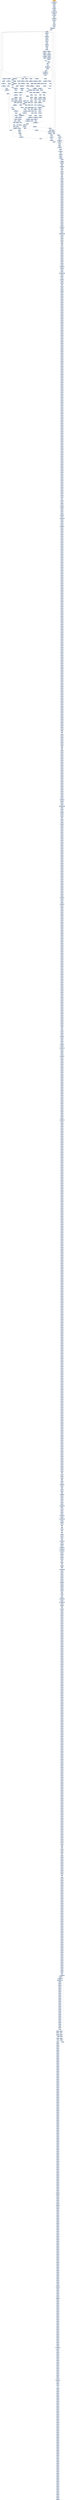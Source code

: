 digraph G {
node[shape=rectangle,style=filled,fillcolor=lightsteelblue,color=lightsteelblue]
bgcolor="transparent"
a0x00401030jmp_0x0041ddd5[label="start\njmp 0x0041ddd5",color="lightgrey",fillcolor="orange"];
a0x0041ddd5movl_0x400188UINT32_esi[label="0x0041ddd5\nmovl $0x400188<UINT32>, %esi"];
a0x0041dddalodsl_ds_esi__eax[label="0x0041ddda\nlodsl %ds:(%esi), %eax"];
a0x0041dddbpushl_eax[label="0x0041dddb\npushl %eax"];
a0x0041dddcxchgl_eax_edi[label="0x0041dddc\nxchgl %eax, %edi"];
a0x0041ddddlodsl_ds_esi__eax[label="0x0041dddd\nlodsl %ds:(%esi), %eax"];
a0x0041dddexchgl_eax_ecx[label="0x0041ddde\nxchgl %eax, %ecx"];
a0x0041dddfrepz_movsl_ds_esi__es_edi_[label="0x0041dddf\nrepz movsl %ds:(%esi), %es:(%edi)"];
a0x0041dde1movb_0x1cUINT8_ch[label="0x0041dde1\nmovb $0x1c<UINT8>, %ch"];
a0x0041dde3lodsl_ds_esi__eax[label="0x0041dde3\nlodsl %ds:(%esi), %eax"];
a0x0041dde4popl_ebp[label="0x0041dde4\npopl %ebp"];
a0x0041dde5repz_stosl_eax_es_edi_[label="0x0041dde5\nrepz stosl %eax, %es:(%edi)"];
a0x0041dde7lodsl_ds_esi__eax[label="0x0041dde7\nlodsl %ds:(%esi), %eax"];
a0x0041dde8pushl_eax[label="0x0041dde8\npushl %eax"];
a0x0041dde9pushl_ecx[label="0x0041dde9\npushl %ecx"];
a0x0041ddeaxchgl_eax_edi[label="0x0041ddea\nxchgl %eax, %edi"];
a0x0041ddebpopl_eax[label="0x0041ddeb\npopl %eax"];
a0x0041ddecleal_0x5cebpeax4__edx[label="0x0041ddec\nleal 0x5c(%ebp,%eax,4), %edx"];
a0x0041ddf0call_esi_[label="0x0041ddf0\ncall (%esi)"];
a0x0041dfa4pushl_eax[label="0x0041dfa4\npushl %eax"];
a0x0041dfa5movl_0x8ebp__eax[label="0x0041dfa5\nmovl 0x8(%ebp), %eax"];
a0x0041dfa8pushl_edx[label="0x0041dfa8\npushl %edx"];
a0x0041dfa9shrl_0xbUINT8_eax[label="0x0041dfa9\nshrl $0xb<UINT8>, %eax"];
a0x0041dfacmull_edx__eax[label="0x0041dfac\nmull (%edx), %eax"];
a0x0041dfaemovl_ebp__edx[label="0x0041dfae\nmovl (%ebp), %edx"];
a0x0041dfb1movl_edx__edx[label="0x0041dfb1\nmovl (%edx), %edx"];
a0x0041dfb3bswap_edx[label="0x0041dfb3\nbswap %edx"];
a0x0041dfb5subl_0x4ebp__edx[label="0x0041dfb5\nsubl 0x4(%ebp), %edx"];
a0x0041dfb8cmpl_edx_eax[label="0x0041dfb8\ncmpl %edx, %eax"];
a0x0041dfbapopl_edx[label="0x0041dfba\npopl %edx"];
a0x0041dfbbjbe_0x0041dfcd[label="0x0041dfbb\njbe 0x0041dfcd"];
a0x0041dfbdmovl_eax_0x8ebp_[label="0x0041dfbd\nmovl %eax, 0x8(%ebp)"];
a0x0041dfc0subl_eax_eax[label="0x0041dfc0\nsubl %eax, %eax"];
a0x0041dfc2movb_0x8UINT8_ah[label="0x0041dfc2\nmovb $0x8<UINT8>, %ah"];
a0x0041dfc4subl_edx__eax[label="0x0041dfc4\nsubl (%edx), %eax"];
a0x0041dfc6shrl_0x5UINT8_eax[label="0x0041dfc6\nshrl $0x5<UINT8>, %eax"];
a0x0041dfc9addl_eax_edx_[label="0x0041dfc9\naddl %eax, (%edx)"];
a0x0041dfcbjmp_0x0041dfdb[label="0x0041dfcb\njmp 0x0041dfdb"];
a0x0041dfdbpopl_eax[label="0x0041dfdb\npopl %eax"];
a0x0041dfdcpushfl_[label="0x0041dfdc\npushfl "];
a0x0041dfddcmpb_0x0UINT8_0xbebp_[label="0x0041dfdd\ncmpb $0x0<UINT8>, 0xb(%ebp)"];
a0x0041dfe1jne_0x0041dfee[label="0x0041dfe1\njne 0x0041dfee"];
a0x0041dfeepopfl_[label="0x0041dfee\npopfl "];
a0x0041dfefret[label="0x0041dfef\nret"];
a0x0041ddf2jb_0x0041de4b[label="0x0041ddf2\njb 0x0041de4b"];
a0x0041ddf4subb_0x3UINT8_al[label="0x0041ddf4\nsubb $0x3<UINT8>, %al"];
a0x0041ddf6jae_0x0041ddfa[label="0x0041ddf6\njae 0x0041ddfa"];
a0x0041ddf8movb_0x0UINT8_al[label="0x0041ddf8\nmovb $0x0<UINT8>, %al"];
a0x0041ddfacmpb_0x7UINT8_al[label="0x0041ddfa\ncmpb $0x7<UINT8>, %al"];
a0x0041ddfcjb_0x0041de00[label="0x0041ddfc\njb 0x0041de00"];
a0x0041de00pushl_eax[label="0x0041de00\npushl %eax"];
a0x0041de01movzbl__1edi__ebx[label="0x0041de01\nmovzbl -1(%edi), %ebx"];
a0x0041de05shll_0x3UINT8_ebx[label="0x0041de05\nshll $0x3<UINT8>, %ebx"];
a0x0041de08subb_bl_bl[label="0x0041de08\nsubb %bl, %bl"];
a0x0041de0aleal_ebxebx2__ebx[label="0x0041de0a\nleal (%ebx,%ebx,2), %ebx"];
a0x0041de0dleal_0x100cebpebx4__ebx[label="0x0041de0d\nleal 0x100c(%ebp,%ebx,4), %ebx"];
a0x0041de14movb_0x1UINT8_al[label="0x0041de14\nmovb $0x1<UINT8>, %al"];
a0x0041de16jecxz_0x0041de41[label="0x0041de16\njecxz 0x0041de41"];
a0x0041de41movb_0x1UINT8_ch[label="0x0041de41\nmovb $0x1<UINT8>, %ch"];
a0x0041de43call_0x8esi_[label="0x0041de43\ncall 0x8(%esi)"];
a0x0041dff3leal_ebxeax4__edx[label="0x0041dff3\nleal (%ebx,%eax,4), %edx"];
a0x0041dff6call_esi_[label="0x0041dff6\ncall (%esi)"];
a0x0041dff8adcl_eax_eax[label="0x0041dff8\nadcl %eax, %eax"];
a0x0041dffacmpl_ecx_eax[label="0x0041dffa\ncmpl %ecx, %eax"];
a0x0041dffcjb_0x0041dff3[label="0x0041dffc\njb 0x0041dff3"];
a0x0041dfe3incl_ebp_[label="0x0041dfe3\nincl (%ebp)"];
a0x0041dfe6shll_0x8UINT8_0x4ebp_[label="0x0041dfe6\nshll $0x8<UINT8>, 0x4(%ebp)"];
a0x0041dfeashll_0x8UINT8_0x8ebp_[label="0x0041dfea\nshll $0x8<UINT8>, 0x8(%ebp)"];
a0x0041dffesubl_ecx_eax[label="0x0041dffe\nsubl %ecx, %eax"];
a0x0041e000ret[label="0x0041e000\nret"];
a0x0041de46xorl_ecx_ecx[label="0x0041de46\nxorl %ecx, %ecx"];
a0x0041de48jmp_0x24esi_[label="0x0041de48\njmp 0x24(%esi)"];
a0x0041df4astosb_al_es_edi_[label="0x0041df4a\nstosb %al, %es:(%edi)"];
a0x0041df4bcmpl_0x2cesi__edi[label="0x0041df4b\ncmpl 0x2c(%esi), %edi"];
a0x0041df4ejae_0x0041df53[label="0x0041df4e\njae 0x0041df53"];
a0x0041df50jmp_0x28esi_[label="0x0041df50\njmp 0x28(%esi)"];
a0x0041dfcdaddl_eax_0x4ebp_[label="0x0041dfcd\naddl %eax, 0x4(%ebp)"];
a0x0041dfd0subl_eax_0x8ebp_[label="0x0041dfd0\nsubl %eax, 0x8(%ebp)"];
a0x0041dfd3movl_edx__eax[label="0x0041dfd3\nmovl (%edx), %eax"];
a0x0041dfd5shrl_0x5UINT8_eax[label="0x0041dfd5\nshrl $0x5<UINT8>, %eax"];
a0x0041dfd8subl_eax_edx_[label="0x0041dfd8\nsubl %eax, (%edx)"];
a0x0041dfdastc_[label="0x0041dfda\nstc "];
a0x0041de4bmovb_0x30UINT8_cl[label="0x0041de4b\nmovb $0x30<UINT8>, %cl"];
a0x0041de4dmovl_0xcebp__ebx[label="0x0041de4d\nmovl 0xc(%ebp), %ebx"];
a0x0041de50addl_ecx_edx[label="0x0041de50\naddl %ecx, %edx"];
a0x0041de52call_esi_[label="0x0041de52\ncall (%esi)"];
a0x0041de54jae_0x0041dea1[label="0x0041de54\njae 0x0041dea1"];
a0x0041de56addl_ecx_edx[label="0x0041de56\naddl %ecx, %edx"];
a0x0041de58call_esi_[label="0x0041de58\ncall (%esi)"];
a0x0041de5ajb_0x0041de75[label="0x0041de5a\njb 0x0041de75"];
a0x0041de5caddl_ecx_edx[label="0x0041de5c\naddl %ecx, %edx"];
a0x0041de5ecall_esi_[label="0x0041de5e\ncall (%esi)"];
a0x0041de60jb_0x0041de8b[label="0x0041de60\njb 0x0041de8b"];
a0x0041de8bcmpb_0x7UINT8_al[label="0x0041de8b\ncmpb $0x7<UINT8>, %al"];
a0x0041de8dmovb_0x8UINT8_al[label="0x0041de8d\nmovb $0x8<UINT8>, %al"];
a0x0041de8fjb_0x0041de93[label="0x0041de8f\njb 0x0041de93"];
a0x0041de93pushl_eax[label="0x0041de93\npushl %eax"];
a0x0041de94pushl_ebx[label="0x0041de94\npushl %ebx"];
a0x0041de95movl_ebp_edx[label="0x0041de95\nmovl %ebp, %edx"];
a0x0041de97addl_0x14esi__edx[label="0x0041de97\naddl 0x14(%esi), %edx"];
a0x0041de9acall_0xcesi_[label="0x0041de9a\ncall 0xc(%esi)"];
a0x0041e001movb_0x8UINT8_cl[label="0x0041e001\nmovb $0x8<UINT8>, %cl"];
a0x0041e003call_esi_[label="0x0041e003\ncall (%esi)"];
a0x0041e005leal_0x4edx__edx[label="0x0041e005\nleal 0x4(%edx), %edx"];
a0x0041e008movb_0x1UINT8_al[label="0x0041e008\nmovb $0x1<UINT8>, %al"];
a0x0041e00ajae_0x0041e017[label="0x0041e00a\njae 0x0041e017"];
a0x0041e00ccall_esi_[label="0x0041e00c\ncall (%esi)"];
a0x0041e00emovb_0x9UINT8_al[label="0x0041e00e\nmovb $0x9<UINT8>, %al"];
a0x0041e010jae_0x0041e017[label="0x0041e010\njae 0x0041e017"];
a0x0041e012shll_0x5UINT8_ecx[label="0x0041e012\nshll $0x5<UINT8>, %ecx"];
a0x0041e015movb_0x11UINT8_al[label="0x0041e015\nmovb $0x11<UINT8>, %al"];
a0x0041e017pushl_eax[label="0x0041e017\npushl %eax"];
a0x0041e018leal_edxeax4__ebx[label="0x0041e018\nleal (%edx,%eax,4), %ebx"];
a0x0041e01bcall_0x4esi_[label="0x0041e01b\ncall 0x4(%esi)"];
a0x0041dff0xorl_eax_eax[label="0x0041dff0\nxorl %eax, %eax"];
a0x0041dff2incl_eax[label="0x0041dff2\nincl %eax"];
a0x0041e01epopl_ebx[label="0x0041e01e\npopl %ebx"];
a0x0041e01faddl_ebx_eax[label="0x0041e01f\naddl %ebx, %eax"];
a0x0041e021ret[label="0x0041e021\nret"];
a0x0041de9dpopl_ebx[label="0x0041de9d\npopl %ebx"];
a0x0041de9exchgl_eax_ecx[label="0x0041de9e\nxchgl %eax, %ecx"];
a0x0041de9fjmp_0x3cesi_[label="0x0041de9f\njmp 0x3c(%esi)"];
a0x0041df3cmovl_ebx_0xcebp_[label="0x0041df3c\nmovl %ebx, 0xc(%ebp)"];
a0x0041df3fpushl_esi[label="0x0041df3f\npushl %esi"];
a0x0041df40movl_edi_esi[label="0x0041df40\nmovl %edi, %esi"];
a0x0041df42subl_ebx_esi[label="0x0041df42\nsubl %ebx, %esi"];
a0x0041df44repz_movsb_ds_esi__es_edi_[label="0x0041df44\nrepz movsb %ds:(%esi), %es:(%edi)"];
a0x0041df46lodsb_ds_esi__al[label="0x0041df46\nlodsb %ds:(%esi), %al"];
a0x0041df47popl_esi[label="0x0041df47\npopl %esi"];
a0x0041df48movb_0xffffff80UINT8_cl[label="0x0041df48\nmovb $0xffffff80<UINT8>, %cl"];
a0x0041de18movl_edi_edx[label="0x0041de18\nmovl %edi, %edx"];
a0x0041de1asubl_0xcebp__edx[label="0x0041de1a\nsubl 0xc(%ebp), %edx"];
a0x0041de1dmovb_edx__ch[label="0x0041de1d\nmovb (%edx), %ch"];
a0x0041de1fsubl_edx_edx[label="0x0041de1f\nsubl %edx, %edx"];
a0x0041de21testb_ch_cl[label="0x0041de21\ntestb %ch, %cl"];
a0x0041de23setne_dh[label="0x0041de23\nsetne %dh"];
a0x0041de26pushl_edx[label="0x0041de26\npushl %edx"];
a0x0041de27incb_dh[label="0x0041de27\nincb %dh"];
a0x0041de29movb_al_dl[label="0x0041de29\nmovb %al, %dl"];
a0x0041de2bleal_ebxedx4__edx[label="0x0041de2b\nleal (%ebx,%edx,4), %edx"];
a0x0041de2ecall_esi_[label="0x0041de2e\ncall (%esi)"];
a0x0041de30popl_edx[label="0x0041de30\npopl %edx"];
a0x0041de31lahf_[label="0x0041de31\nlahf "];
a0x0041de32adcb_al_al[label="0x0041de32\nadcb %al, %al"];
a0x0041de34shrb_cl[label="0x0041de34\nshrb %cl"];
a0x0041de36je_0x0041de46[label="0x0041de36\nje 0x0041de46"];
a0x0041de38sahf_[label="0x0041de38\nsahf "];
a0x0041de39sbbb_dl_dh[label="0x0041de39\nsbbb %dl, %dh"];
a0x0041de3bje_0x0041de21[label="0x0041de3b\nje 0x0041de21"];
a0x0041de3dsubb_ah_ah[label="0x0041de3d\nsubb %ah, %ah"];
a0x0041de3fxorl_ecx_ecx[label="0x0041de3f\nxorl %ecx, %ecx"];
a0x0041de91movb_0xbUINT8_al[label="0x0041de91\nmovb $0xb<UINT8>, %al"];
a0x0041ddfesubb_0x3UINT8_al[label="0x0041ddfe\nsubb $0x3<UINT8>, %al"];
a0x0041de62cmpb_0x7UINT8_al[label="0x0041de62\ncmpb $0x7<UINT8>, %al"];
a0x0041de64movb_0x9UINT8_al[label="0x0041de64\nmovb $0x9<UINT8>, %al"];
a0x0041de66jb_0x0041de6a[label="0x0041de66\njb 0x0041de6a"];
a0x0041de6apushl_eax[label="0x0041de6a\npushl %eax"];
a0x0041de6bmovl_edi_eax[label="0x0041de6b\nmovl %edi, %eax"];
a0x0041de6dsubl_0xcebp__eax[label="0x0041de6d\nsubl 0xc(%ebp), %eax"];
a0x0041de70movb_eax__al[label="0x0041de70\nmovb (%eax), %al"];
a0x0041de72jmp_0x20esi_[label="0x0041de72\njmp 0x20(%esi)"];
a0x0041dea1cmpb_0x7UINT8_al[label="0x0041dea1\ncmpb $0x7<UINT8>, %al"];
a0x0041dea3movb_0x7UINT8_al[label="0x0041dea3\nmovb $0x7<UINT8>, %al"];
a0x0041dea5jb_0x0041dea9[label="0x0041dea5\njb 0x0041dea9"];
a0x0041dea7movb_0xaUINT8_al[label="0x0041dea7\nmovb $0xa<UINT8>, %al"];
a0x0041dea9pushl_eax[label="0x0041dea9\npushl %eax"];
a0x0041deaaxchgl_ebx_0x10ebp_[label="0x0041deaa\nxchgl %ebx, 0x10(%ebp)"];
a0x0041deadxchgl_ebx_0x14ebp_[label="0x0041dead\nxchgl %ebx, 0x14(%ebp)"];
a0x0041deb0movl_ebx_0x18ebp_[label="0x0041deb0\nmovl %ebx, 0x18(%ebp)"];
a0x0041deb3movl_ebp_edx[label="0x0041deb3\nmovl %ebp, %edx"];
a0x0041deb5addl_0x18esi__edx[label="0x0041deb5\naddl 0x18(%esi), %edx"];
a0x0041deb8call_0xcesi_[label="0x0041deb8\ncall 0xc(%esi)"];
a0x0041debbpushl_0x3UINT8[label="0x0041debb\npushl $0x3<UINT8>"];
a0x0041debdpopl_ecx[label="0x0041debd\npopl %ecx"];
a0x0041debepushl_eax[label="0x0041debe\npushl %eax"];
a0x0041debfdecl_eax[label="0x0041debf\ndecl %eax"];
a0x0041dec0cmpl_ecx_eax[label="0x0041dec0\ncmpl %ecx, %eax"];
a0x0041dec2jb_0x0041dec6[label="0x0041dec2\njb 0x0041dec6"];
a0x0041dec6shll_0x6UINT8_eax[label="0x0041dec6\nshll $0x6<UINT8>, %eax"];
a0x0041dec9movb_0x40UINT8_cl[label="0x0041dec9\nmovb $0x40<UINT8>, %cl"];
a0x0041decbleal_0x37cebpeax4__ebx[label="0x0041decb\nleal 0x37c(%ebp,%eax,4), %ebx"];
a0x0041ded2call_0x4esi_[label="0x0041ded2\ncall 0x4(%esi)"];
a0x0041ded5cmpb_0x4UINT8_al[label="0x0041ded5\ncmpb $0x4<UINT8>, %al"];
a0x0041ded7movl_eax_ebx[label="0x0041ded7\nmovl %eax, %ebx"];
a0x0041ded9jb_0x0041df3a[label="0x0041ded9\njb 0x0041df3a"];
a0x0041dedbsubl_ebx_ebx[label="0x0041dedb\nsubl %ebx, %ebx"];
a0x0041deddshrl_eax[label="0x0041dedd\nshrl %eax"];
a0x0041dedfadcl_ebx_ebx[label="0x0041dedf\nadcl %ebx, %ebx"];
a0x0041dee1decl_eax[label="0x0041dee1\ndecl %eax"];
a0x0041dee2incl_ebx[label="0x0041dee2\nincl %ebx"];
a0x0041dee3xchgl_eax_ecx[label="0x0041dee3\nxchgl %eax, %ecx"];
a0x0041dee4incl_ebx[label="0x0041dee4\nincl %ebx"];
a0x0041dee5shll_cl_ebx[label="0x0041dee5\nshll %cl, %ebx"];
a0x0041dee7cmpb_0x5UINT8_cl[label="0x0041dee7\ncmpb $0x5<UINT8>, %cl"];
a0x0041deealeal_0x17cebpebx4__edx[label="0x0041deea\nleal 0x17c(%ebp,%ebx,4), %edx"];
a0x0041def1jbe_0x0041df21[label="0x0041def1\njbe 0x0041df21"];
a0x0041df21xorl_eax_eax[label="0x0041df21\nxorl %eax, %eax"];
a0x0041df23pushl_ebx[label="0x0041df23\npushl %ebx"];
a0x0041df24incl_eax[label="0x0041df24\nincl %eax"];
a0x0041df25pushl_ecx[label="0x0041df25\npushl %ecx"];
a0x0041df26shll_cl_eax[label="0x0041df26\nshll %cl, %eax"];
a0x0041df28movl_edx_ebx[label="0x0041df28\nmovl %edx, %ebx"];
a0x0041df2axchgl_eax_ecx[label="0x0041df2a\nxchgl %eax, %ecx"];
a0x0041df2bcall_0x4esi_[label="0x0041df2b\ncall 0x4(%esi)"];
a0x0041df2esubl_edx_edx[label="0x0041df2e\nsubl %edx, %edx"];
a0x0041df30popl_ecx[label="0x0041df30\npopl %ecx"];
a0x0041df31shrl_eax[label="0x0041df31\nshrl %eax"];
a0x0041df33adcl_edx_edx[label="0x0041df33\nadcl %edx, %edx"];
a0x0041df35loop_0x0041df31[label="0x0041df35\nloop 0x0041df31"];
a0x0041df37popl_ebx[label="0x0041df37\npopl %ebx"];
a0x0041df38addl_edx_ebx[label="0x0041df38\naddl %edx, %ebx"];
a0x0041df3aincl_ebx[label="0x0041df3a\nincl %ebx"];
a0x0041df3bpopl_ecx[label="0x0041df3b\npopl %ecx"];
a0x0041dec4movl_ecx_eax[label="0x0041dec4\nmovl %ecx, %eax"];
a0x0041de75addl_0x60UINT8_edx[label="0x0041de75\naddl $0x60<UINT8>, %edx"];
a0x0041de78call_esi_[label="0x0041de78\ncall (%esi)"];
a0x0041de7axchgl_ebx_0x10ebp_[label="0x0041de7a\nxchgl %ebx, 0x10(%ebp)"];
a0x0041de7djae_0x0041de8b[label="0x0041de7d\njae 0x0041de8b"];
a0x0041de7faddl_ecx_edx[label="0x0041de7f\naddl %ecx, %edx"];
a0x0041de81call_esi_[label="0x0041de81\ncall (%esi)"];
a0x0041de83xchgl_ebx_0x14ebp_[label="0x0041de83\nxchgl %ebx, 0x14(%ebp)"];
a0x0041de86jae_0x0041de8b[label="0x0041de86\njae 0x0041de8b"];
a0x0041def3subb_0x4UINT8_cl[label="0x0041def3\nsubb $0x4<UINT8>, %cl"];
a0x0041def6subl_eax_eax[label="0x0041def6\nsubl %eax, %eax"];
a0x0041def8movl_ebp__edx[label="0x0041def8\nmovl (%ebp), %edx"];
a0x0041defbshrl_0x8ebp_[label="0x0041defb\nshrl 0x8(%ebp)"];
a0x0041defemovl_edx__edx[label="0x0041defe\nmovl (%edx), %edx"];
a0x0041df00bswap_edx[label="0x0041df00\nbswap %edx"];
a0x0041df02subl_0x4ebp__edx[label="0x0041df02\nsubl 0x4(%ebp), %edx"];
a0x0041df05addl_eax_eax[label="0x0041df05\naddl %eax, %eax"];
a0x0041df07cmpl_0x8ebp__edx[label="0x0041df07\ncmpl 0x8(%ebp), %edx"];
a0x0041df0ajb_0x0041df13[label="0x0041df0a\njb 0x0041df13"];
a0x0041df13call_0x10esi_[label="0x0041df13\ncall 0x10(%esi)"];
a0x0041df16loop_0x0041def8[label="0x0041df16\nloop 0x0041def8"];
a0x0041df0cmovl_0x8ebp__edx[label="0x0041df0c\nmovl 0x8(%ebp), %edx"];
a0x0041df0fincl_eax[label="0x0041df0f\nincl %eax"];
a0x0041df10addl_edx_0x4ebp_[label="0x0041df10\naddl %edx, 0x4(%ebp)"];
a0x0041df18movb_0x4UINT8_cl[label="0x0041df18\nmovb $0x4<UINT8>, %cl"];
a0x0041df1ashll_cl_eax[label="0x0041df1a\nshll %cl, %eax"];
a0x0041df1caddl_eax_ebx[label="0x0041df1c\naddl %eax, %ebx"];
a0x0041df1eleal_0x1cebp__edx[label="0x0041df1e\nleal 0x1c(%ebp), %edx"];
a0x0041de88xchgl_ebx_0x18ebp_[label="0x0041de88\nxchgl %ebx, 0x18(%ebp)"];
a0x0041de68movb_0xbUINT8_al[label="0x0041de68\nmovb $0xb<UINT8>, %al"];
a0x0041df53popl_eax[label="0x0041df53\npopl %eax"];
a0x0041df54movl_0x30esi__ecx[label="0x0041df54\nmovl 0x30(%esi), %ecx"];
a0x0041df57popl_edi[label="0x0041df57\npopl %edi"];
a0x0041df58jecxz_0x0041df75[label="0x0041df58\njecxz 0x0041df75"];
a0x0041df5amovb_edi__al[label="0x0041df5a\nmovb (%edi), %al"];
a0x0041df5cincl_edi[label="0x0041df5c\nincl %edi"];
a0x0041df5daddb_0x18UINT8_al[label="0x0041df5d\naddb $0x18<UINT8>, %al"];
a0x0041df5fcmpb_0x2UINT8_al[label="0x0041df5f\ncmpb $0x2<UINT8>, %al"];
a0x0041df61jae_0x0041df5a[label="0x0041df61\njae 0x0041df5a"];
a0x0041df63movl_edi__eax[label="0x0041df63\nmovl (%edi), %eax"];
a0x0041df65cmpb_0x5UINT8_al[label="0x0041df65\ncmpb $0x5<UINT8>, %al"];
a0x0041df67jne_0x0041df5a[label="0x0041df67\njne 0x0041df5a"];
a0x0041df69movb_0x0UINT8_al[label="0x0041df69\nmovb $0x0<UINT8>, %al"];
a0x0041df6bbswap_eax[label="0x0041df6b\nbswap %eax"];
a0x0041df6daddl_0x1cesi__eax[label="0x0041df6d\naddl 0x1c(%esi), %eax"];
a0x0041df70subl_edi_eax[label="0x0041df70\nsubl %edi, %eax"];
a0x0041df72stosl_eax_es_edi_[label="0x0041df72\nstosl %eax, %es:(%edi)"];
a0x0041df73loop_0x0041df5a[label="0x0041df73\nloop 0x0041df5a"];
a0x0041df75movl_0x34esi__ebx[label="0x0041df75\nmovl 0x34(%esi), %ebx"];
a0x0041df78movl_0x38esi__esi[label="0x0041df78\nmovl 0x38(%esi), %esi"];
a0x0041df7bincl_esi[label="0x0041df7b\nincl %esi"];
a0x0041df7clodsl_ds_esi__eax[label="0x0041df7c\nlodsl %ds:(%esi), %eax"];
a0x0041df7dorl_eax_eax[label="0x0041df7d\norl %eax, %eax"];
a0x0041df7fje_0x004045b2[label="0x0041df7f\nje 0x004045b2"];
a0x004045b2addb_al_eax_[label="0x004045b2\naddb %al, (%eax)"];
a0x004045b4addb_al_eax_[label="0x004045b4\naddb %al, (%eax)"];
a0x004045b6popl_edi[label="0x004045b6\npopl %edi"];
a0x004045b7pushl_es[label="0x004045b7\npushl %es"];
a0x004045b8addb_al_eax_[label="0x004045b8\naddb %al, (%eax)"];
a0x004045baaddb_al_eax_[label="0x004045ba\naddb %al, (%eax)"];
a0x004045bcaddb_al_eax_[label="0x004045bc\naddb %al, (%eax)"];
a0x004045beaddb_al_eax_[label="0x004045be\naddb %al, (%eax)"];
a0x004045c0addb_al_eax_[label="0x004045c0\naddb %al, (%eax)"];
a0x004045c2addb_al_eax_[label="0x004045c2\naddb %al, (%eax)"];
a0x004045c4addb_al_eax_[label="0x004045c4\naddb %al, (%eax)"];
a0x004045c6addb_al_eax_[label="0x004045c6\naddb %al, (%eax)"];
a0x004045c8addb_al_eax_[label="0x004045c8\naddb %al, (%eax)"];
a0x004045caaddb_al_eax_[label="0x004045ca\naddb %al, (%eax)"];
a0x004045ccaddb_al_eax_[label="0x004045cc\naddb %al, (%eax)"];
a0x004045ceaddb_al_eax_[label="0x004045ce\naddb %al, (%eax)"];
a0x004045d0addb_al_eax_[label="0x004045d0\naddb %al, (%eax)"];
a0x004045d2addb_al_eax_[label="0x004045d2\naddb %al, (%eax)"];
a0x004045d4addb_al_eax_[label="0x004045d4\naddb %al, (%eax)"];
a0x004045d6addb_al_eax_[label="0x004045d6\naddb %al, (%eax)"];
a0x004045d8addb_al_eax_[label="0x004045d8\naddb %al, (%eax)"];
a0x004045daaddb_al_eax_[label="0x004045da\naddb %al, (%eax)"];
a0x004045dcaddb_al_eax_[label="0x004045dc\naddb %al, (%eax)"];
a0x004045deaddb_al_eax_[label="0x004045de\naddb %al, (%eax)"];
a0x004045e0addb_al_eax_[label="0x004045e0\naddb %al, (%eax)"];
a0x004045e2addb_al_eax_[label="0x004045e2\naddb %al, (%eax)"];
a0x004045e4addb_al_eax_[label="0x004045e4\naddb %al, (%eax)"];
a0x004045e6addb_al_eax_[label="0x004045e6\naddb %al, (%eax)"];
a0x004045e8addb_al_eax_[label="0x004045e8\naddb %al, (%eax)"];
a0x004045eaaddb_al_eax_[label="0x004045ea\naddb %al, (%eax)"];
a0x004045ecaddb_al_eax_[label="0x004045ec\naddb %al, (%eax)"];
a0x004045eeaddb_al_eax_[label="0x004045ee\naddb %al, (%eax)"];
a0x004045f0addb_al_eax_[label="0x004045f0\naddb %al, (%eax)"];
a0x004045f2addb_al_eax_[label="0x004045f2\naddb %al, (%eax)"];
a0x004045f4addb_0x23UINT8_al[label="0x004045f4\naddb $0x23<UINT8>, %al"];
a0x004045f6insl_dx_es_edi_[label="0x004045f6\ninsl %dx, %es:(%edi)"];
a0x004045f7addb_ah_eax_[label="0x004045f7\naddb %ah, (%eax)"];
a0x004045f9addb_al_esi_[label="0x004045f9\naddb %al, (%esi)"];
a0x004045fctestl_0x149e0000UINT32_eax[label="0x004045fc\ntestl $0x149e0000<UINT32>, %eax"];
a0x00404601addb_al_eax_[label="0x00404601\naddb %al, (%eax)"];
a0x00404603addb_al_eax_[label="0x00404603\naddb %al, (%eax)"];
a0x00404605addb_al_eax_[label="0x00404605\naddb %al, (%eax)"];
a0x00404607addb_al_eax_[label="0x00404607\naddb %al, (%eax)"];
a0x00404609addb_al_eax_[label="0x00404609\naddb %al, (%eax)"];
a0x0040460baddb_ch_ah[label="0x0040460b\naddb %ch, %ah"];
a0x0040460djle_0x404656[label="0x0040460d\njle 0x404656"];
a0x00404656addb_al_eax_[label="0x00404656\naddb %al, (%eax)"];
a0x00404658addb_al_eax_[label="0x00404658\naddb %al, (%eax)"];
a0x0040465aaddb_al_eax_[label="0x0040465a\naddb %al, (%eax)"];
a0x0040465caddb_al_eax_[label="0x0040465c\naddb %al, (%eax)"];
a0x0040465eaddb_al_eax_[label="0x0040465e\naddb %al, (%eax)"];
a0x00404660addb_al_eax_[label="0x00404660\naddb %al, (%eax)"];
a0x00404662addb_al_eax_[label="0x00404662\naddb %al, (%eax)"];
a0x00404664addb_al_eax_[label="0x00404664\naddb %al, (%eax)"];
a0x00404666addb_al_eax_[label="0x00404666\naddb %al, (%eax)"];
a0x00404668addb_al_eax_[label="0x00404668\naddb %al, (%eax)"];
a0x0040466aaddb_al_eax_[label="0x0040466a\naddb %al, (%eax)"];
a0x0040466caddb_al_eax_[label="0x0040466c\naddb %al, (%eax)"];
a0x0040466eaddb_0x23UINT8_al[label="0x0040466e\naddb $0x23<UINT8>, %al"];
a0x00404670insl_dx_es_edi_[label="0x00404670\ninsl %dx, %es:(%edi)"];
a0x00404671addb_ah_eax_[label="0x00404671\naddb %ah, (%eax)"];
a0x00404673addb_al_esi_[label="0x00404673\naddb %al, (%esi)"];
a0x00404676testl_0x149e0000UINT32_eax[label="0x00404676\ntestl $0x149e0000<UINT32>, %eax"];
a0x0040467baddb_al_eax_[label="0x0040467b\naddb %al, (%eax)"];
a0x0040467daddb_al_eax_[label="0x0040467d\naddb %al, (%eax)"];
a0x0040467faddb_al_eax_[label="0x0040467f\naddb %al, (%eax)"];
a0x00404681addb_ah_0x7deax_[label="0x00404681\naddb %ah, 0x7d(%eax)"];
a0x00404684addb_al_ebx_[label="0x00404684\naddb %al, (%ebx)"];
a0x00404687insl_dx_es_edi_[label="0x00404687\ninsl %dx, %es:(%edi)"];
a0x00404688incl_esp[label="0x00404688\nincl %esp"];
a0x00404689addb_al_eax_[label="0x00404689\naddb %al, (%eax)"];
a0x0040468baddb_al_eax_[label="0x0040468b\naddb %al, (%eax)"];
a0x0040468daddb_al_eax_[label="0x0040468d\naddb %al, (%eax)"];
a0x0040468faddb_cl__107ecx_[label="0x0040468f\naddb %cl, -107(%ecx)"];
a0x00404692addb_al_eax_[label="0x00404692\naddb %al, (%eax)"];
a0x00404694addb_al_eax_[label="0x00404694\naddb %al, (%eax)"];
a0x00404696addb_al_eax_[label="0x00404696\naddb %al, (%eax)"];
a0x00404698addb_al_eax_[label="0x00404698\naddb %al, (%eax)"];
a0x0040469aaddb_al_eax_[label="0x0040469a\naddb %al, (%eax)"];
a0x0040469caddb_al_eax_[label="0x0040469c\naddb %al, (%eax)"];
a0x0040469eaddb_al_eax_[label="0x0040469e\naddb %al, (%eax)"];
a0x004046a0addb_al_eax_[label="0x004046a0\naddb %al, (%eax)"];
a0x004046a2addb_al_eax_[label="0x004046a2\naddb %al, (%eax)"];
a0x004046a4addb_al_eax_[label="0x004046a4\naddb %al, (%eax)"];
a0x004046a6addb_al_eax_[label="0x004046a6\naddb %al, (%eax)"];
a0x004046a8addb_al_eax_[label="0x004046a8\naddb %al, (%eax)"];
a0x004046aaaddb_al_eax_[label="0x004046aa\naddb %al, (%eax)"];
a0x004046acaddb_al_eax_[label="0x004046ac\naddb %al, (%eax)"];
a0x004046aeaddb_al_eax_[label="0x004046ae\naddb %al, (%eax)"];
a0x004046b0addb_al_eax_[label="0x004046b0\naddb %al, (%eax)"];
a0x004046b2addb_al_eax_[label="0x004046b2\naddb %al, (%eax)"];
a0x004046b4addb_al_eax_[label="0x004046b4\naddb %al, (%eax)"];
a0x004046b6addb_al_eax_[label="0x004046b6\naddb %al, (%eax)"];
a0x004046b8addb_al_eax_[label="0x004046b8\naddb %al, (%eax)"];
a0x004046baaddb_al_eax_[label="0x004046ba\naddb %al, (%eax)"];
a0x004046bcaddb_al_eax_[label="0x004046bc\naddb %al, (%eax)"];
a0x004046beaddb_al_eax_[label="0x004046be\naddb %al, (%eax)"];
a0x004046c0addb_al_eax_[label="0x004046c0\naddb %al, (%eax)"];
a0x004046c2addb_al_eax_[label="0x004046c2\naddb %al, (%eax)"];
a0x004046c4addb_al_eax_[label="0x004046c4\naddb %al, (%eax)"];
a0x004046c6addb_al_eax_[label="0x004046c6\naddb %al, (%eax)"];
a0x004046c8addb_al_eax_[label="0x004046c8\naddb %al, (%eax)"];
a0x004046caaddb_al_eax_[label="0x004046ca\naddb %al, (%eax)"];
a0x004046ccaddb_al_eax_[label="0x004046cc\naddb %al, (%eax)"];
a0x004046ceaddb_al_eax_[label="0x004046ce\naddb %al, (%eax)"];
a0x004046d0addb_al_eax_[label="0x004046d0\naddb %al, (%eax)"];
a0x004046d2addb_al_eax_[label="0x004046d2\naddb %al, (%eax)"];
a0x004046d4addb_al_eax_[label="0x004046d4\naddb %al, (%eax)"];
a0x004046d6addb_al_eax_[label="0x004046d6\naddb %al, (%eax)"];
a0x004046d8addb_al_eax_[label="0x004046d8\naddb %al, (%eax)"];
a0x004046daaddb_al_eax_[label="0x004046da\naddb %al, (%eax)"];
a0x004046dcaddb_al_eax_[label="0x004046dc\naddb %al, (%eax)"];
a0x004046deaddb_al_eax_[label="0x004046de\naddb %al, (%eax)"];
a0x004046e0addb_al_eax_[label="0x004046e0\naddb %al, (%eax)"];
a0x004046e2addb_al_eax_[label="0x004046e2\naddb %al, (%eax)"];
a0x004046e4addb_al_eax_[label="0x004046e4\naddb %al, (%eax)"];
a0x004046e6addb_al_eax_[label="0x004046e6\naddb %al, (%eax)"];
a0x004046e8addb_al_eax_[label="0x004046e8\naddb %al, (%eax)"];
a0x004046eaaddb_al_eax_[label="0x004046ea\naddb %al, (%eax)"];
a0x004046ecaddb_al_eax_[label="0x004046ec\naddb %al, (%eax)"];
a0x004046eeaddb_al_eax_[label="0x004046ee\naddb %al, (%eax)"];
a0x004046f0addb_al_eax_[label="0x004046f0\naddb %al, (%eax)"];
a0x004046f2addb_al_eax_[label="0x004046f2\naddb %al, (%eax)"];
a0x004046f4addb_al_eax_[label="0x004046f4\naddb %al, (%eax)"];
a0x004046f6addb_al_eax_[label="0x004046f6\naddb %al, (%eax)"];
a0x004046f8addb_al_eax_[label="0x004046f8\naddb %al, (%eax)"];
a0x004046faaddb_al_eax_[label="0x004046fa\naddb %al, (%eax)"];
a0x004046fcaddb_al_eax_[label="0x004046fc\naddb %al, (%eax)"];
a0x004046feaddb_al_eax_[label="0x004046fe\naddb %al, (%eax)"];
a0x00404700addb_al_eax_[label="0x00404700\naddb %al, (%eax)"];
a0x00404702addb_al_eax_[label="0x00404702\naddb %al, (%eax)"];
a0x00404704addb_al_eax_[label="0x00404704\naddb %al, (%eax)"];
a0x00404706addb_al_eax_[label="0x00404706\naddb %al, (%eax)"];
a0x00404708addb_al_eax_[label="0x00404708\naddb %al, (%eax)"];
a0x0040470aaddb_al_eax_[label="0x0040470a\naddb %al, (%eax)"];
a0x0040470caddb_al_eax_[label="0x0040470c\naddb %al, (%eax)"];
a0x0040470eaddb_al_eax_[label="0x0040470e\naddb %al, (%eax)"];
a0x00404710addb_al_eax_[label="0x00404710\naddb %al, (%eax)"];
a0x00404712addb_al_eax_[label="0x00404712\naddb %al, (%eax)"];
a0x00404714addb_al_eax_[label="0x00404714\naddb %al, (%eax)"];
a0x00404716addb_al_eax_[label="0x00404716\naddb %al, (%eax)"];
a0x00404718addb_al_eax_[label="0x00404718\naddb %al, (%eax)"];
a0x0040471aaddb_al_eax_[label="0x0040471a\naddb %al, (%eax)"];
a0x0040471caddb_al_eax_[label="0x0040471c\naddb %al, (%eax)"];
a0x0040471eaddb_al_eax_[label="0x0040471e\naddb %al, (%eax)"];
a0x00404720addb_al_eax_[label="0x00404720\naddb %al, (%eax)"];
a0x00404722addb_al_eax_[label="0x00404722\naddb %al, (%eax)"];
a0x00404724addb_al_eax_[label="0x00404724\naddb %al, (%eax)"];
a0x00404726addb_al_eax_[label="0x00404726\naddb %al, (%eax)"];
a0x00404728addb_al_eax_[label="0x00404728\naddb %al, (%eax)"];
a0x0040472aaddb_al_eax_[label="0x0040472a\naddb %al, (%eax)"];
a0x0040472caddb_al_eax_[label="0x0040472c\naddb %al, (%eax)"];
a0x0040472eaddb_al_eax_[label="0x0040472e\naddb %al, (%eax)"];
a0x00404730addb_al_eax_[label="0x00404730\naddb %al, (%eax)"];
a0x00404732addb_al_eax_[label="0x00404732\naddb %al, (%eax)"];
a0x00404734addb_al_eax_[label="0x00404734\naddb %al, (%eax)"];
a0x00404736addb_al_eax_[label="0x00404736\naddb %al, (%eax)"];
a0x00404738addb_al_eax_[label="0x00404738\naddb %al, (%eax)"];
a0x0040473aaddb_al_eax_[label="0x0040473a\naddb %al, (%eax)"];
a0x0040473caddb_al_eax_[label="0x0040473c\naddb %al, (%eax)"];
a0x0040473eaddb_al_eax_[label="0x0040473e\naddb %al, (%eax)"];
a0x00404740addb_al_eax_[label="0x00404740\naddb %al, (%eax)"];
a0x00404742addb_al_eax_[label="0x00404742\naddb %al, (%eax)"];
a0x00404744addb_al_eax_[label="0x00404744\naddb %al, (%eax)"];
a0x00404746addb_al_eax_[label="0x00404746\naddb %al, (%eax)"];
a0x00404748addb_al_eax_[label="0x00404748\naddb %al, (%eax)"];
a0x0040474aaddb_al_eax_[label="0x0040474a\naddb %al, (%eax)"];
a0x0040474caddb_al_eax_[label="0x0040474c\naddb %al, (%eax)"];
a0x0040474eaddb_al_eax_[label="0x0040474e\naddb %al, (%eax)"];
a0x00404750addb_al_eax_[label="0x00404750\naddb %al, (%eax)"];
a0x00404752addb_al_eax_[label="0x00404752\naddb %al, (%eax)"];
a0x00404754addb_al_eax_[label="0x00404754\naddb %al, (%eax)"];
a0x00404756addb_al_eax_[label="0x00404756\naddb %al, (%eax)"];
a0x00404758addb_al_eax_[label="0x00404758\naddb %al, (%eax)"];
a0x0040475aaddb_al_eax_[label="0x0040475a\naddb %al, (%eax)"];
a0x0040475caddb_al_eax_[label="0x0040475c\naddb %al, (%eax)"];
a0x0040475eaddb_al_eax_[label="0x0040475e\naddb %al, (%eax)"];
a0x00404760addb_al_eax_[label="0x00404760\naddb %al, (%eax)"];
a0x00404762addb_al_eax_[label="0x00404762\naddb %al, (%eax)"];
a0x00404764addb_al_eax_[label="0x00404764\naddb %al, (%eax)"];
a0x00404766addb_al_eax_[label="0x00404766\naddb %al, (%eax)"];
a0x00404768addb_al_eax_[label="0x00404768\naddb %al, (%eax)"];
a0x0040476aaddb_al_eax_[label="0x0040476a\naddb %al, (%eax)"];
a0x0040476caddb_al_eax_[label="0x0040476c\naddb %al, (%eax)"];
a0x0040476eaddb_al_eax_[label="0x0040476e\naddb %al, (%eax)"];
a0x00404770addb_al_eax_[label="0x00404770\naddb %al, (%eax)"];
a0x00404772addb_al_eax_[label="0x00404772\naddb %al, (%eax)"];
a0x00404774addb_al_eax_[label="0x00404774\naddb %al, (%eax)"];
a0x00404776addb_al_eax_[label="0x00404776\naddb %al, (%eax)"];
a0x00404778addb_al_eax_[label="0x00404778\naddb %al, (%eax)"];
a0x0040477aaddb_al_eax_[label="0x0040477a\naddb %al, (%eax)"];
a0x0040477caddb_al_eax_[label="0x0040477c\naddb %al, (%eax)"];
a0x0040477eaddb_al_eax_[label="0x0040477e\naddb %al, (%eax)"];
a0x00404780addb_al_eax_[label="0x00404780\naddb %al, (%eax)"];
a0x00404782addb_al_eax_[label="0x00404782\naddb %al, (%eax)"];
a0x00404784addb_al_eax_[label="0x00404784\naddb %al, (%eax)"];
a0x00404786addb_al_eax_[label="0x00404786\naddb %al, (%eax)"];
a0x00404788addb_al_eax_[label="0x00404788\naddb %al, (%eax)"];
a0x0040478aaddb_al_eax_[label="0x0040478a\naddb %al, (%eax)"];
a0x0040478caddb_al_eax_[label="0x0040478c\naddb %al, (%eax)"];
a0x0040478enop_[label="0x0040478e\nnop "];
a0x0040478faddb_al_eax_[label="0x0040478f\naddb %al, (%eax)"];
a0x00404791addb_al_eax_[label="0x00404791\naddb %al, (%eax)"];
a0x00404793addb_al_eax_[label="0x00404793\naddb %al, (%eax)"];
a0x00404795addb_al_eax_[label="0x00404795\naddb %al, (%eax)"];
a0x00404797addb_cl_ecxeax_[label="0x00404797\naddb %cl, (%ecx,%eax)"];
a0x0040479baddb_al_eax_[label="0x0040479b\naddb %al, (%eax)"];
a0x0040479daddb_al_eax_[label="0x0040479d\naddb %al, (%eax)"];
a0x0040479faddb_al_eax_[label="0x0040479f\naddb %al, (%eax)"];
a0x004047a1addb_al_eax_[label="0x004047a1\naddb %al, (%eax)"];
a0x004047a3addb_ah_eaxeax_[label="0x004047a3\naddb %ah, (%eax,%eax)"];
a0x004047aaaddb_al_eax_[label="0x004047aa\naddb %al, (%eax)"];
a0x004047acmovsb_ds_esi__es_edi_[label="0x004047ac\nmovsb %ds:(%esi), %es:(%edi)"];
a0x004047adaddb_al_eax_[label="0x004047ad\naddb %al, (%eax)"];
a0x004047afaddb_al_eax_[label="0x004047af\naddb %al, (%eax)"];
a0x004047b1addb_al_eax_[label="0x004047b1\naddb %al, (%eax)"];
a0x004047b3addb_al_eax_[label="0x004047b3\naddb %al, (%eax)"];
a0x004047b5subb_0x0UINT8_al[label="0x004047b5\nsubb $0x0<UINT8>, %al"];
a0x004047b7addb_al_eax_[label="0x004047b7\naddb %al, (%eax)"];
a0x004047b9addb_al_eax_[label="0x004047b9\naddb %al, (%eax)"];
a0x004047bbaddb_al_eax_[label="0x004047bb\naddb %al, (%eax)"];
a0x004047bdaddb_al_eax_[label="0x004047bd\naddb %al, (%eax)"];
a0x004047bfaddb_al_eax_[label="0x004047bf\naddb %al, (%eax)"];
a0x004047c1addb_al_eax_[label="0x004047c1\naddb %al, (%eax)"];
a0x004047c3addb_al_eax_[label="0x004047c3\naddb %al, (%eax)"];
a0x004047c5addb_al_eax_[label="0x004047c5\naddb %al, (%eax)"];
a0x004047c7addb_al_eax_[label="0x004047c7\naddb %al, (%eax)"];
a0x004047c9addb_al_eax_[label="0x004047c9\naddb %al, (%eax)"];
a0x004047cbaddb_al_eax_[label="0x004047cb\naddb %al, (%eax)"];
a0x004047cdaddb_al_eax_[label="0x004047cd\naddb %al, (%eax)"];
a0x004047cfaddb_ch_ebp_[label="0x004047cf\naddb %ch, (%ebp)"];
a0x004047d2addb_al_eax_[label="0x004047d2\naddb %al, (%eax)"];
a0x004047d4addb_al_eax_[label="0x004047d4\naddb %al, (%eax)"];
a0x004047d6addb_al_eax_[label="0x004047d6\naddb %al, (%eax)"];
a0x004047d8addb_al_eax_[label="0x004047d8\naddb %al, (%eax)"];
a0x004047daaddb_al_eax_[label="0x004047da\naddb %al, (%eax)"];
a0x004047dcaddb_al_eax_[label="0x004047dc\naddb %al, (%eax)"];
a0x004047deaddb_al_eax_[label="0x004047de\naddb %al, (%eax)"];
a0x004047e0addb_al_eax_[label="0x004047e0\naddb %al, (%eax)"];
a0x004047e2addb_al_eax_[label="0x004047e2\naddb %al, (%eax)"];
a0x004047e4addb_al_eax_[label="0x004047e4\naddb %al, (%eax)"];
a0x004047e6addb_al_eax_[label="0x004047e6\naddb %al, (%eax)"];
a0x004047e8addb_al_eax_[label="0x004047e8\naddb %al, (%eax)"];
a0x004047eaaddb_al_eax_[label="0x004047ea\naddb %al, (%eax)"];
a0x004047ecaddb_al_eax_[label="0x004047ec\naddb %al, (%eax)"];
a0x004047eeaddb_al_eax_[label="0x004047ee\naddb %al, (%eax)"];
a0x004047f0addb_al_eax_[label="0x004047f0\naddb %al, (%eax)"];
a0x004047f2addb_al_eax_[label="0x004047f2\naddb %al, (%eax)"];
a0x004047f4addb_al_eax_[label="0x004047f4\naddb %al, (%eax)"];
a0x004047f6addb_al_eax_[label="0x004047f6\naddb %al, (%eax)"];
a0x004047f8addb_al_eax_[label="0x004047f8\naddb %al, (%eax)"];
a0x004047faaddb_al_eax_[label="0x004047fa\naddb %al, (%eax)"];
a0x004047fcaddb_al_eax_[label="0x004047fc\naddb %al, (%eax)"];
a0x004047feaddb_al_eax_[label="0x004047fe\naddb %al, (%eax)"];
a0x00404800addb_al_eax_[label="0x00404800\naddb %al, (%eax)"];
a0x00404802addb_al_eax_[label="0x00404802\naddb %al, (%eax)"];
a0x00404804addb_al_eax_[label="0x00404804\naddb %al, (%eax)"];
a0x00404806addb_al_eax_[label="0x00404806\naddb %al, (%eax)"];
a0x00404808addb_al_eax_[label="0x00404808\naddb %al, (%eax)"];
a0x0040480aaddb_al_eax_[label="0x0040480a\naddb %al, (%eax)"];
a0x0040480caddb_al_eax_[label="0x0040480c\naddb %al, (%eax)"];
a0x0040480eaddb_al_eax_[label="0x0040480e\naddb %al, (%eax)"];
a0x00404810addb_al_eax_[label="0x00404810\naddb %al, (%eax)"];
a0x00404812addb_al_eax_[label="0x00404812\naddb %al, (%eax)"];
a0x00404814addb_al_eax_[label="0x00404814\naddb %al, (%eax)"];
a0x00404816addb_al_eax_[label="0x00404816\naddb %al, (%eax)"];
a0x00404818addb_al_eax_[label="0x00404818\naddb %al, (%eax)"];
a0x0040481aaddb_al_eax_[label="0x0040481a\naddb %al, (%eax)"];
a0x0040481caddb_al_eax_[label="0x0040481c\naddb %al, (%eax)"];
a0x0040481eaddb_al_eax_[label="0x0040481e\naddb %al, (%eax)"];
a0x00404820addb_al_eax_[label="0x00404820\naddb %al, (%eax)"];
a0x00404822addb_al_eax_[label="0x00404822\naddb %al, (%eax)"];
a0x00404824addb_al_eax_[label="0x00404824\naddb %al, (%eax)"];
a0x00404826addb_al_eax_[label="0x00404826\naddb %al, (%eax)"];
a0x00404828addb_al_eax_[label="0x00404828\naddb %al, (%eax)"];
a0x0040482aaddb_al_eax_[label="0x0040482a\naddb %al, (%eax)"];
a0x0040482caddb_al_eax_[label="0x0040482c\naddb %al, (%eax)"];
a0x0040482eaddb_al_eax_[label="0x0040482e\naddb %al, (%eax)"];
a0x00404830addb_al_eax_[label="0x00404830\naddb %al, (%eax)"];
a0x00404832addb_al_eax_[label="0x00404832\naddb %al, (%eax)"];
a0x00404834addb_al_eax_[label="0x00404834\naddb %al, (%eax)"];
a0x00404836addb_al_eax_[label="0x00404836\naddb %al, (%eax)"];
a0x00404838addb_al_eax_[label="0x00404838\naddb %al, (%eax)"];
a0x0040483aaddb_al_eax_[label="0x0040483a\naddb %al, (%eax)"];
a0x0040483caddb_al_eax_[label="0x0040483c\naddb %al, (%eax)"];
a0x0040483eaddb_al_eax_[label="0x0040483e\naddb %al, (%eax)"];
a0x00404840addb_al_eax_[label="0x00404840\naddb %al, (%eax)"];
a0x00404842addb_al_eax_[label="0x00404842\naddb %al, (%eax)"];
a0x00404844addb_al_eax_[label="0x00404844\naddb %al, (%eax)"];
a0x00404846addb_al_eax_[label="0x00404846\naddb %al, (%eax)"];
a0x00404848addb_al_eax_[label="0x00404848\naddb %al, (%eax)"];
a0x0040484aaddb_al_eax_[label="0x0040484a\naddb %al, (%eax)"];
a0x0040484caddb_al_eax_[label="0x0040484c\naddb %al, (%eax)"];
a0x0040484eaddb_al_eax_[label="0x0040484e\naddb %al, (%eax)"];
a0x00404850addb_al_eax_[label="0x00404850\naddb %al, (%eax)"];
a0x00404852addb_al_eax_[label="0x00404852\naddb %al, (%eax)"];
a0x00404854addb_al_eax_[label="0x00404854\naddb %al, (%eax)"];
a0x00404856addb_al_eax_[label="0x00404856\naddb %al, (%eax)"];
a0x00404858addb_al_eax_[label="0x00404858\naddb %al, (%eax)"];
a0x0040485aaddb_al_eax_[label="0x0040485a\naddb %al, (%eax)"];
a0x0040485caddb_al_eax_[label="0x0040485c\naddb %al, (%eax)"];
a0x0040485eaddb_al_eax_[label="0x0040485e\naddb %al, (%eax)"];
a0x00404860addb_al_eax_[label="0x00404860\naddb %al, (%eax)"];
a0x00404862addb_al_eax_[label="0x00404862\naddb %al, (%eax)"];
a0x00404864addb_al_eax_[label="0x00404864\naddb %al, (%eax)"];
a0x00404866addb_al_eax_[label="0x00404866\naddb %al, (%eax)"];
a0x00404868addb_al_eax_[label="0x00404868\naddb %al, (%eax)"];
a0x0040486aaddb_al_eax_[label="0x0040486a\naddb %al, (%eax)"];
a0x0040486caddb_al_eax_[label="0x0040486c\naddb %al, (%eax)"];
a0x0040486eaddb_al_eax_[label="0x0040486e\naddb %al, (%eax)"];
a0x00404870addb_al_eax_[label="0x00404870\naddb %al, (%eax)"];
a0x00404872addb_al_eax_[label="0x00404872\naddb %al, (%eax)"];
a0x00404874addb_al_eax_[label="0x00404874\naddb %al, (%eax)"];
a0x00404876addb_al_eax_[label="0x00404876\naddb %al, (%eax)"];
a0x00404878addb_al_eax_[label="0x00404878\naddb %al, (%eax)"];
a0x0040487aaddb_al_eax_[label="0x0040487a\naddb %al, (%eax)"];
a0x0040487caddb_al_eax_[label="0x0040487c\naddb %al, (%eax)"];
a0x0040487eaddb_al_eax_[label="0x0040487e\naddb %al, (%eax)"];
a0x00404880addb_al_eax_[label="0x00404880\naddb %al, (%eax)"];
a0x00404882addb_al_eax_[label="0x00404882\naddb %al, (%eax)"];
a0x00404884addb_al_eax_[label="0x00404884\naddb %al, (%eax)"];
a0x00404886addb_al_eax_[label="0x00404886\naddb %al, (%eax)"];
a0x00404888addb_al_eax_[label="0x00404888\naddb %al, (%eax)"];
a0x0040488aaddb_al_eax_[label="0x0040488a\naddb %al, (%eax)"];
a0x0040488caddb_al_eax_[label="0x0040488c\naddb %al, (%eax)"];
a0x0040488eaddb_al_eax_[label="0x0040488e\naddb %al, (%eax)"];
a0x00404890addb_al_eax_[label="0x00404890\naddb %al, (%eax)"];
a0x00404892addb_al_eax_[label="0x00404892\naddb %al, (%eax)"];
a0x00404894addb_al_eax_[label="0x00404894\naddb %al, (%eax)"];
a0x00404896addb_al_eax_[label="0x00404896\naddb %al, (%eax)"];
a0x00404898addb_al_eax_[label="0x00404898\naddb %al, (%eax)"];
a0x0040489aaddb_al_eax_[label="0x0040489a\naddb %al, (%eax)"];
a0x0040489caddb_al_eax_[label="0x0040489c\naddb %al, (%eax)"];
a0x0040489eaddb_al_eax_[label="0x0040489e\naddb %al, (%eax)"];
a0x004048a0addb_al_eax_[label="0x004048a0\naddb %al, (%eax)"];
a0x004048a2addb_al_eax_[label="0x004048a2\naddb %al, (%eax)"];
a0x004048a4addb_al_eax_[label="0x004048a4\naddb %al, (%eax)"];
a0x004048a6addb_al_eax_[label="0x004048a6\naddb %al, (%eax)"];
a0x004048a8addb_al_eax_[label="0x004048a8\naddb %al, (%eax)"];
a0x004048aaaddb_al_eax_[label="0x004048aa\naddb %al, (%eax)"];
a0x004048acaddb_al_eax_[label="0x004048ac\naddb %al, (%eax)"];
a0x004048aeaddb_al_eax_[label="0x004048ae\naddb %al, (%eax)"];
a0x004048b0addb_ch_ah[label="0x004048b0\naddb %ch, %ah"];
a0x004048b2jle_0x4048fb[label="0x004048b2\njle 0x4048fb"];
a0x004048fbaddb_al_eax_[label="0x004048fb\naddb %al, (%eax)"];
a0x004048fdaddb_al_eax_[label="0x004048fd\naddb %al, (%eax)"];
a0x004048ffaddb_al_eax_[label="0x004048ff\naddb %al, (%eax)"];
a0x00404901addb_al_eax_[label="0x00404901\naddb %al, (%eax)"];
a0x00404903addb_al_eax_[label="0x00404903\naddb %al, (%eax)"];
a0x00404905addb_al_eax_[label="0x00404905\naddb %al, (%eax)"];
a0x00404907addb_al_eax_[label="0x00404907\naddb %al, (%eax)"];
a0x00404909addb_al_eax_[label="0x00404909\naddb %al, (%eax)"];
a0x0040490bpopl_edi[label="0x0040490b\npopl %edi"];
a0x0040490cpushl_es[label="0x0040490c\npushl %es"];
a0x0040490daddb_al_eax_[label="0x0040490d\naddb %al, (%eax)"];
a0x0040490faddb_al_eax_[label="0x0040490f\naddb %al, (%eax)"];
a0x00404911addb_al_eax_[label="0x00404911\naddb %al, (%eax)"];
a0x00404913addb_al_eax_[label="0x00404913\naddb %al, (%eax)"];
a0x00404915addb_al_eax_[label="0x00404915\naddb %al, (%eax)"];
a0x00404917addb_al_eax_[label="0x00404917\naddb %al, (%eax)"];
a0x00404919addb_al_eax_[label="0x00404919\naddb %al, (%eax)"];
a0x0040491baddb_al_eax_[label="0x0040491b\naddb %al, (%eax)"];
a0x0040491daddb_al_eax_[label="0x0040491d\naddb %al, (%eax)"];
a0x0040491faddb_al_eax_[label="0x0040491f\naddb %al, (%eax)"];
a0x00404921addb_al_eax_[label="0x00404921\naddb %al, (%eax)"];
a0x00404923addb_al_eax_[label="0x00404923\naddb %al, (%eax)"];
a0x00404925addb_al_eax_[label="0x00404925\naddb %al, (%eax)"];
a0x00404927addb_al_eax_[label="0x00404927\naddb %al, (%eax)"];
a0x00404929addb_al_eax_[label="0x00404929\naddb %al, (%eax)"];
a0x0040492baddb_al_eax_[label="0x0040492b\naddb %al, (%eax)"];
a0x0040492daddb_al_eax_[label="0x0040492d\naddb %al, (%eax)"];
a0x0040492faddb_al_eax_[label="0x0040492f\naddb %al, (%eax)"];
a0x00404931addb_al_eax_[label="0x00404931\naddb %al, (%eax)"];
a0x00404933addb_al_eax_[label="0x00404933\naddb %al, (%eax)"];
a0x00404935addb_al_eax_[label="0x00404935\naddb %al, (%eax)"];
a0x00404937addb_al_eax_[label="0x00404937\naddb %al, (%eax)"];
a0x00404939addb_al_eax_[label="0x00404939\naddb %al, (%eax)"];
a0x0040493baddb_al_eax_[label="0x0040493b\naddb %al, (%eax)"];
a0x0040493daddb_al_eax_[label="0x0040493d\naddb %al, (%eax)"];
a0x0040493faddb_al_eax_[label="0x0040493f\naddb %al, (%eax)"];
a0x00404941addb_al_eax_[label="0x00404941\naddb %al, (%eax)"];
a0x00404943addb_al_eax_[label="0x00404943\naddb %al, (%eax)"];
a0x00404945addb_al_eax_[label="0x00404945\naddb %al, (%eax)"];
a0x00404947addb_al_eax_[label="0x00404947\naddb %al, (%eax)"];
a0x00404949addb_0x23UINT8_al[label="0x00404949\naddb $0x23<UINT8>, %al"];
a0x0040494binsl_dx_es_edi_[label="0x0040494b\ninsl %dx, %es:(%edi)"];
a0x0040494caddb_ah_eax_[label="0x0040494c\naddb %ah, (%eax)"];
a0x0040494eaddb_al_esi_[label="0x0040494e\naddb %al, (%esi)"];
a0x00404951testl_0x149e0000UINT32_eax[label="0x00404951\ntestl $0x149e0000<UINT32>, %eax"];
a0x00404956addb_al_eax_[label="0x00404956\naddb %al, (%eax)"];
a0x00404958addb_al_eax_[label="0x00404958\naddb %al, (%eax)"];
a0x0040495aaddb_al_eax_[label="0x0040495a\naddb %al, (%eax)"];
a0x0040495caddb_ah_0x7deax_[label="0x0040495c\naddb %ah, 0x7d(%eax)"];
a0x0040495faddb_al_ebx_[label="0x0040495f\naddb %al, (%ebx)"];
a0x00404962insl_dx_es_edi_[label="0x00404962\ninsl %dx, %es:(%edi)"];
a0x00404963incl_esp[label="0x00404963\nincl %esp"];
a0x00404964addb_al_eax_[label="0x00404964\naddb %al, (%eax)"];
a0x00404966addb_al_eax_[label="0x00404966\naddb %al, (%eax)"];
a0x00404968addb_al_eax_[label="0x00404968\naddb %al, (%eax)"];
a0x0040496aaddb_cl__107ecx_[label="0x0040496a\naddb %cl, -107(%ecx)"];
a0x0040496daddb_al_eax_[label="0x0040496d\naddb %al, (%eax)"];
a0x0040496faddb_al_eax_[label="0x0040496f\naddb %al, (%eax)"];
a0x00404971addb_al_eax_[label="0x00404971\naddb %al, (%eax)"];
a0x00404973addb_al_eax_[label="0x00404973\naddb %al, (%eax)"];
a0x00404975addb_al_eax_[label="0x00404975\naddb %al, (%eax)"];
a0x00404977addb_al_eax_[label="0x00404977\naddb %al, (%eax)"];
a0x00404979addb_al_eax_[label="0x00404979\naddb %al, (%eax)"];
a0x0040497baddb_al_eax_[label="0x0040497b\naddb %al, (%eax)"];
a0x0040497daddb_al_eax_[label="0x0040497d\naddb %al, (%eax)"];
a0x0040497faddb_al_eax_[label="0x0040497f\naddb %al, (%eax)"];
a0x00404981addb_al_eax_[label="0x00404981\naddb %al, (%eax)"];
a0x00404983addb_al_eax_[label="0x00404983\naddb %al, (%eax)"];
a0x00404985addb_al_eax_[label="0x00404985\naddb %al, (%eax)"];
a0x00404987addb_al_eax_[label="0x00404987\naddb %al, (%eax)"];
a0x00404989addb_al_eax_[label="0x00404989\naddb %al, (%eax)"];
a0x0040498baddb_al_eax_[label="0x0040498b\naddb %al, (%eax)"];
a0x0040498daddb_al_eax_[label="0x0040498d\naddb %al, (%eax)"];
a0x0040498faddb_al_eax_[label="0x0040498f\naddb %al, (%eax)"];
a0x00404991addb_al_eax_[label="0x00404991\naddb %al, (%eax)"];
a0x00404993addb_al_eax_[label="0x00404993\naddb %al, (%eax)"];
a0x00404995addb_al_eax_[label="0x00404995\naddb %al, (%eax)"];
a0x00404997addb_al_eax_[label="0x00404997\naddb %al, (%eax)"];
a0x00404999addb_al_eax_[label="0x00404999\naddb %al, (%eax)"];
a0x0040499baddb_al_eax_[label="0x0040499b\naddb %al, (%eax)"];
a0x0040499daddb_al_eax_[label="0x0040499d\naddb %al, (%eax)"];
a0x0040499faddb_al_eax_[label="0x0040499f\naddb %al, (%eax)"];
a0x004049a1addb_al_eax_[label="0x004049a1\naddb %al, (%eax)"];
a0x004049a3addb_al_eax_[label="0x004049a3\naddb %al, (%eax)"];
a0x004049a5addb_al_eax_[label="0x004049a5\naddb %al, (%eax)"];
a0x004049a7addb_al_eax_[label="0x004049a7\naddb %al, (%eax)"];
a0x004049a9addb_al_eax_[label="0x004049a9\naddb %al, (%eax)"];
a0x004049abaddb_al_eax_[label="0x004049ab\naddb %al, (%eax)"];
a0x004049adaddb_al_eax_[label="0x004049ad\naddb %al, (%eax)"];
a0x004049afaddb_al_eax_[label="0x004049af\naddb %al, (%eax)"];
a0x004049b1addb_al_eax_[label="0x004049b1\naddb %al, (%eax)"];
a0x004049b3addb_al_eax_[label="0x004049b3\naddb %al, (%eax)"];
a0x004049b5addb_al_eax_[label="0x004049b5\naddb %al, (%eax)"];
a0x004049b7addb_al_eax_[label="0x004049b7\naddb %al, (%eax)"];
a0x004049b9addb_al_eax_[label="0x004049b9\naddb %al, (%eax)"];
a0x004049bbaddb_al_eax_[label="0x004049bb\naddb %al, (%eax)"];
a0x004049bdaddb_al_eax_[label="0x004049bd\naddb %al, (%eax)"];
a0x004049bfaddb_al_eax_[label="0x004049bf\naddb %al, (%eax)"];
a0x004049c1addb_al_eax_[label="0x004049c1\naddb %al, (%eax)"];
a0x004049c3addb_al_eax_[label="0x004049c3\naddb %al, (%eax)"];
a0x004049c5addb_bl_0x5d4eebx_[label="0x004049c5\naddb %bl, 0x5d4e(%ebx)"];
a0x004049cbaddb_al_eax_[label="0x004049cb\naddb %al, (%eax)"];
a0x004049cdaddb_al_eax_[label="0x004049cd\naddb %al, (%eax)"];
a0x004049cfaddb_al_eax_[label="0x004049cf\naddb %al, (%eax)"];
a0x004049d1testb_0x0UINT8_al[label="0x004049d1\ntestb $0x0<UINT8>, %al"];
a0x004049d3addb_al_eax_[label="0x004049d3\naddb %al, (%eax)"];
a0x004049d5addb_al_eax_[label="0x004049d5\naddb %al, (%eax)"];
a0x004049d7addb_al_eax_[label="0x004049d7\naddb %al, (%eax)"];
a0x004049d9addb_al_eax_[label="0x004049d9\naddb %al, (%eax)"];
a0x004049dbaddb_al_eax_[label="0x004049db\naddb %al, (%eax)"];
a0x004049ddaddb_al_eax_[label="0x004049dd\naddb %al, (%eax)"];
a0x004049dfaddb_al_eax_[label="0x004049df\naddb %al, (%eax)"];
a0x004049e1addb_al_eax_[label="0x004049e1\naddb %al, (%eax)"];
a0x004049e3addb_al_eax_[label="0x004049e3\naddb %al, (%eax)"];
a0x004049e5addb_al_eax_[label="0x004049e5\naddb %al, (%eax)"];
a0x004049e7addb_al_eax_[label="0x004049e7\naddb %al, (%eax)"];
a0x004049e9addb_al_eax_[label="0x004049e9\naddb %al, (%eax)"];
a0x004049ebaddb_al_eax_[label="0x004049eb\naddb %al, (%eax)"];
a0x004049edaddb_al_eax_[label="0x004049ed\naddb %al, (%eax)"];
a0x004049efaddb_al_eax_[label="0x004049ef\naddb %al, (%eax)"];
a0x004049f1addb_al_eax_[label="0x004049f1\naddb %al, (%eax)"];
a0x004049f3addb_al_eax_[label="0x004049f3\naddb %al, (%eax)"];
a0x004049f5addb_al_eax_[label="0x004049f5\naddb %al, (%eax)"];
a0x004049f7addb_al_eax_[label="0x004049f7\naddb %al, (%eax)"];
a0x004049f9addb_al_eax_[label="0x004049f9\naddb %al, (%eax)"];
a0x004049fbaddb_al_eax_[label="0x004049fb\naddb %al, (%eax)"];
a0x004049fdaddb_al_eax_[label="0x004049fd\naddb %al, (%eax)"];
a0x004049ffaddb_al_eax_[label="0x004049ff\naddb %al, (%eax)"];
a0x00404a01addb_al_eax_[label="0x00404a01\naddb %al, (%eax)"];
a0x00404a03addb_al_eax_[label="0x00404a03\naddb %al, (%eax)"];
a0x00404a05addb_al_eax_[label="0x00404a05\naddb %al, (%eax)"];
a0x00404a07addb_al_eax_[label="0x00404a07\naddb %al, (%eax)"];
a0x00404a09addb_al_eax_[label="0x00404a09\naddb %al, (%eax)"];
a0x00404a0baddb_al_eax_[label="0x00404a0b\naddb %al, (%eax)"];
a0x00404a0daddb_al_eax_[label="0x00404a0d\naddb %al, (%eax)"];
a0x00404a0faddb_al_eax_[label="0x00404a0f\naddb %al, (%eax)"];
a0x00404a11addb_al_eax_[label="0x00404a11\naddb %al, (%eax)"];
a0x00404a13addb_al_eax_[label="0x00404a13\naddb %al, (%eax)"];
a0x00404a15addb_al_eax_[label="0x00404a15\naddb %al, (%eax)"];
a0x00404a17addb_al_eax_[label="0x00404a17\naddb %al, (%eax)"];
a0x00404a19addb_al_eax_[label="0x00404a19\naddb %al, (%eax)"];
a0x00404a1baddb_al_eax_[label="0x00404a1b\naddb %al, (%eax)"];
a0x00404a1daddb_al_eax_[label="0x00404a1d\naddb %al, (%eax)"];
a0x00404a1faddb_al_eax_[label="0x00404a1f\naddb %al, (%eax)"];
a0x00404a21addb_al_eax_[label="0x00404a21\naddb %al, (%eax)"];
a0x00404a23addb_al_eax_[label="0x00404a23\naddb %al, (%eax)"];
a0x00404a25addb_al_eax_[label="0x00404a25\naddb %al, (%eax)"];
a0x00404a27addb_al_eax_[label="0x00404a27\naddb %al, (%eax)"];
a0x00404a29addb_al_eax_[label="0x00404a29\naddb %al, (%eax)"];
a0x00404a2baddb_al_eax_[label="0x00404a2b\naddb %al, (%eax)"];
a0x00404a2daddb_al_eax_[label="0x00404a2d\naddb %al, (%eax)"];
a0x00404a2faddb_al_eax_[label="0x00404a2f\naddb %al, (%eax)"];
a0x00404a31addb_al_eax_[label="0x00404a31\naddb %al, (%eax)"];
a0x00404a33addb_al_eax_[label="0x00404a33\naddb %al, (%eax)"];
a0x00404a35addb_al_eax_[label="0x00404a35\naddb %al, (%eax)"];
a0x00404a37addb_al_eax_[label="0x00404a37\naddb %al, (%eax)"];
a0x00404a39addb_al_eax_[label="0x00404a39\naddb %al, (%eax)"];
a0x00404a3baddb_al_eax_[label="0x00404a3b\naddb %al, (%eax)"];
a0x00404a3daddb_al_eax_[label="0x00404a3d\naddb %al, (%eax)"];
a0x00404a3faddb_al_eax_[label="0x00404a3f\naddb %al, (%eax)"];
a0x00404a41addb_al_eax_[label="0x00404a41\naddb %al, (%eax)"];
a0x00404a43addb_al_eax_[label="0x00404a43\naddb %al, (%eax)"];
a0x00404a45addb_al_eax_[label="0x00404a45\naddb %al, (%eax)"];
a0x00404a47addb_al_eax_[label="0x00404a47\naddb %al, (%eax)"];
a0x00404a49addb_al_eax_[label="0x00404a49\naddb %al, (%eax)"];
a0x00404a4baddb_al_eax_[label="0x00404a4b\naddb %al, (%eax)"];
a0x00404a4daddb_al_eax_[label="0x00404a4d\naddb %al, (%eax)"];
a0x00404a4faddb_al_eax_[label="0x00404a4f\naddb %al, (%eax)"];
a0x00404a51addb_al_eax_[label="0x00404a51\naddb %al, (%eax)"];
a0x00404a53addb_al_eax_[label="0x00404a53\naddb %al, (%eax)"];
a0x00404a55addb_al_eax_[label="0x00404a55\naddb %al, (%eax)"];
a0x00404a57addb_al_eax_[label="0x00404a57\naddb %al, (%eax)"];
a0x00404a59addb_al_eax_[label="0x00404a59\naddb %al, (%eax)"];
a0x00404a5baddb_al_eax_[label="0x00404a5b\naddb %al, (%eax)"];
a0x00404a5daddb_al_eax_[label="0x00404a5d\naddb %al, (%eax)"];
a0x00404a5faddb_al_eax_[label="0x00404a5f\naddb %al, (%eax)"];
a0x00404a61addb_al_eax_[label="0x00404a61\naddb %al, (%eax)"];
a0x00404a63addb_al_eax_[label="0x00404a63\naddb %al, (%eax)"];
a0x00404a65addb_al_eax_[label="0x00404a65\naddb %al, (%eax)"];
a0x00404a67addb_al_eax_[label="0x00404a67\naddb %al, (%eax)"];
a0x00404a69nop_[label="0x00404a69\nnop "];
a0x00404a6aaddb_al_eax_[label="0x00404a6a\naddb %al, (%eax)"];
a0x00404a6caddb_al_eax_[label="0x00404a6c\naddb %al, (%eax)"];
a0x00404a6eaddb_al_eax_[label="0x00404a6e\naddb %al, (%eax)"];
a0x00404a70addb_al_eax_[label="0x00404a70\naddb %al, (%eax)"];
a0x00404a72addb_cl_ecxeax_[label="0x00404a72\naddb %cl, (%ecx,%eax)"];
a0x00404a76addb_al_eax_[label="0x00404a76\naddb %al, (%eax)"];
a0x00404a78addb_al_eax_[label="0x00404a78\naddb %al, (%eax)"];
a0x00404a7aaddb_al_eax_[label="0x00404a7a\naddb %al, (%eax)"];
a0x00404a7caddb_al_eax_[label="0x00404a7c\naddb %al, (%eax)"];
a0x00404a7eaddb_ah_eaxeax_[label="0x00404a7e\naddb %ah, (%eax,%eax)"];
a0x00404a85addb_al_eax_[label="0x00404a85\naddb %al, (%eax)"];
a0x00404a87movsb_ds_esi__es_edi_[label="0x00404a87\nmovsb %ds:(%esi), %es:(%edi)"];
a0x00404a88addb_al_eax_[label="0x00404a88\naddb %al, (%eax)"];
a0x00404a8aaddb_al_eax_[label="0x00404a8a\naddb %al, (%eax)"];
a0x00404a8caddb_al_eax_[label="0x00404a8c\naddb %al, (%eax)"];
a0x00404a8eaddb_al_eax_[label="0x00404a8e\naddb %al, (%eax)"];
a0x00404a90subb_0x0UINT8_al[label="0x00404a90\nsubb $0x0<UINT8>, %al"];
a0x00404a92addb_al_eax_[label="0x00404a92\naddb %al, (%eax)"];
a0x00404a94addb_al_eax_[label="0x00404a94\naddb %al, (%eax)"];
a0x00404a96addb_al_eax_[label="0x00404a96\naddb %al, (%eax)"];
a0x00404a98addb_al_eax_[label="0x00404a98\naddb %al, (%eax)"];
a0x00404a9aaddb_al_eax_[label="0x00404a9a\naddb %al, (%eax)"];
a0x00404a9caddb_al_eax_[label="0x00404a9c\naddb %al, (%eax)"];
a0x00404a9eaddb_al_eax_[label="0x00404a9e\naddb %al, (%eax)"];
a0x00404aa0addb_al_eax_[label="0x00404aa0\naddb %al, (%eax)"];
a0x00404aa2addb_al_eax_[label="0x00404aa2\naddb %al, (%eax)"];
a0x00404aa4addb_al_eax_[label="0x00404aa4\naddb %al, (%eax)"];
a0x00404aa6addb_al_eax_[label="0x00404aa6\naddb %al, (%eax)"];
a0x00404aa8addb_al_eax_[label="0x00404aa8\naddb %al, (%eax)"];
a0x00404aaaaddb_ch_ebp_[label="0x00404aaa\naddb %ch, (%ebp)"];
a0x00404aadaddb_al_eax_[label="0x00404aad\naddb %al, (%eax)"];
a0x00404aafaddb_al_eax_[label="0x00404aaf\naddb %al, (%eax)"];
a0x00404ab1addb_al_eax_[label="0x00404ab1\naddb %al, (%eax)"];
a0x00404ab3addb_al_eax_[label="0x00404ab3\naddb %al, (%eax)"];
a0x00404ab5addb_al_eax_[label="0x00404ab5\naddb %al, (%eax)"];
a0x00404ab7addb_al_eax_[label="0x00404ab7\naddb %al, (%eax)"];
a0x00404ab9addb_al_eax_[label="0x00404ab9\naddb %al, (%eax)"];
a0x00404abbaddb_al_eax_[label="0x00404abb\naddb %al, (%eax)"];
a0x00404abdaddb_al_eax_[label="0x00404abd\naddb %al, (%eax)"];
a0x00404abfaddb_al_eax_[label="0x00404abf\naddb %al, (%eax)"];
a0x00404ac1addb_al_eax_[label="0x00404ac1\naddb %al, (%eax)"];
a0x00404ac3addb_al_eax_[label="0x00404ac3\naddb %al, (%eax)"];
a0x00404ac5addb_al_eax_[label="0x00404ac5\naddb %al, (%eax)"];
a0x00404ac7addb_al_eax_[label="0x00404ac7\naddb %al, (%eax)"];
a0x00404ac9addb_al_eax_[label="0x00404ac9\naddb %al, (%eax)"];
a0x00404acbaddb_al_eax_[label="0x00404acb\naddb %al, (%eax)"];
a0x00404acdaddb_al_eax_[label="0x00404acd\naddb %al, (%eax)"];
a0x00404acfaddb_al_eax_[label="0x00404acf\naddb %al, (%eax)"];
a0x00404ad1addb_al_eax_[label="0x00404ad1\naddb %al, (%eax)"];
a0x00404ad3addb_al_eax_[label="0x00404ad3\naddb %al, (%eax)"];
a0x00404ad5addb_al_eax_[label="0x00404ad5\naddb %al, (%eax)"];
a0x00404ad7addb_al_eax_[label="0x00404ad7\naddb %al, (%eax)"];
a0x00404ad9addb_al_eax_[label="0x00404ad9\naddb %al, (%eax)"];
a0x00404adbaddb_al_eax_[label="0x00404adb\naddb %al, (%eax)"];
a0x00404addaddb_al_eax_[label="0x00404add\naddb %al, (%eax)"];
a0x00404adftestl_0x44UINT32_eax[label="0x00404adf\ntestl $0x44<UINT32>, %eax"];
a0x00404ae4addb_al_eax_[label="0x00404ae4\naddb %al, (%eax)"];
a0x00404ae6addb_al_eax_[label="0x00404ae6\naddb %al, (%eax)"];
a0x00404ae8addb_al_eax_[label="0x00404ae8\naddb %al, (%eax)"];
a0x00404aeaaddb_al_eax_[label="0x00404aea\naddb %al, (%eax)"];
a0x00404aecaddb_al_eax_[label="0x00404aec\naddb %al, (%eax)"];
a0x00404aeeaddb_al_eax_[label="0x00404aee\naddb %al, (%eax)"];
a0x00404af0addb_al_eax_[label="0x00404af0\naddb %al, (%eax)"];
a0x00404af2addb_al_eax_[label="0x00404af2\naddb %al, (%eax)"];
a0x00404af4addb_al_eax_[label="0x00404af4\naddb %al, (%eax)"];
a0x00404af6addb_al_eax_[label="0x00404af6\naddb %al, (%eax)"];
a0x00404af8addb_al_eax_[label="0x00404af8\naddb %al, (%eax)"];
a0x00404afaaddb_al_eax_[label="0x00404afa\naddb %al, (%eax)"];
a0x00404afcaddb_al_eax_[label="0x00404afc\naddb %al, (%eax)"];
a0x00404afeaddb_al_eax_[label="0x00404afe\naddb %al, (%eax)"];
a0x00404b00addb_al_eax_[label="0x00404b00\naddb %al, (%eax)"];
a0x00404b02addb_al_eax_[label="0x00404b02\naddb %al, (%eax)"];
a0x00404b04addb_al_eax_[label="0x00404b04\naddb %al, (%eax)"];
a0x00404b06addb_al_eax_[label="0x00404b06\naddb %al, (%eax)"];
a0x00404b08addb_al_eax_[label="0x00404b08\naddb %al, (%eax)"];
a0x00404b0aaddb_al_eax_[label="0x00404b0a\naddb %al, (%eax)"];
a0x00404b0caddb_al_eax_[label="0x00404b0c\naddb %al, (%eax)"];
a0x00404b0eaddb_al_eax_[label="0x00404b0e\naddb %al, (%eax)"];
a0x00404b10addb_al_eax_[label="0x00404b10\naddb %al, (%eax)"];
a0x00404b12addb_al_eax_[label="0x00404b12\naddb %al, (%eax)"];
a0x00404b14addb_al_eax_[label="0x00404b14\naddb %al, (%eax)"];
a0x00404b16addb_al_eax_[label="0x00404b16\naddb %al, (%eax)"];
a0x00404b18addb_al_eax_[label="0x00404b18\naddb %al, (%eax)"];
a0x00404b1aaddb_al_eax_[label="0x00404b1a\naddb %al, (%eax)"];
a0x00404b1caddb_al_eax_[label="0x00404b1c\naddb %al, (%eax)"];
a0x00404b1eaddb_al_eax_[label="0x00404b1e\naddb %al, (%eax)"];
a0x00404b20addb_al_eax_[label="0x00404b20\naddb %al, (%eax)"];
a0x00404b22addb_al_eax_[label="0x00404b22\naddb %al, (%eax)"];
a0x00404b24addb_al_eax_[label="0x00404b24\naddb %al, (%eax)"];
a0x00404b26addb_al_eax_[label="0x00404b26\naddb %al, (%eax)"];
a0x00404b28addb_al_eax_[label="0x00404b28\naddb %al, (%eax)"];
a0x00404b2aaddb_al_eax_[label="0x00404b2a\naddb %al, (%eax)"];
a0x00404b2caddb_al_eax_[label="0x00404b2c\naddb %al, (%eax)"];
a0x00404b2eaddb_al_eax_[label="0x00404b2e\naddb %al, (%eax)"];
a0x00404b30addb_al_eax_[label="0x00404b30\naddb %al, (%eax)"];
a0x00404b32addb_al_eax_[label="0x00404b32\naddb %al, (%eax)"];
a0x00404b34addb_al_eax_[label="0x00404b34\naddb %al, (%eax)"];
a0x00404b36addb_al_eax_[label="0x00404b36\naddb %al, (%eax)"];
a0x00404b38addb_al_eax_[label="0x00404b38\naddb %al, (%eax)"];
a0x00404b3aaddb_al_eax_[label="0x00404b3a\naddb %al, (%eax)"];
a0x00404b3caddb_al_eax_[label="0x00404b3c\naddb %al, (%eax)"];
a0x00404b3eaddb_al_eax_[label="0x00404b3e\naddb %al, (%eax)"];
a0x00404b40addb_al_eax_[label="0x00404b40\naddb %al, (%eax)"];
a0x00404b42addb_al_eax_[label="0x00404b42\naddb %al, (%eax)"];
a0x00404b44addb_al_eax_[label="0x00404b44\naddb %al, (%eax)"];
a0x00404b46addb_al_eax_[label="0x00404b46\naddb %al, (%eax)"];
a0x00404b48addb_al_eax_[label="0x00404b48\naddb %al, (%eax)"];
a0x00404b4aaddb_al_eax_[label="0x00404b4a\naddb %al, (%eax)"];
a0x00404b4caddb_al_eax_[label="0x00404b4c\naddb %al, (%eax)"];
a0x00404b4eaddb_al_eax_[label="0x00404b4e\naddb %al, (%eax)"];
a0x00404b50addb_al_eax_[label="0x00404b50\naddb %al, (%eax)"];
a0x00404b52addb_al_eax_[label="0x00404b52\naddb %al, (%eax)"];
a0x00404b54addb_al_eax_[label="0x00404b54\naddb %al, (%eax)"];
a0x00404b56addb_al_eax_[label="0x00404b56\naddb %al, (%eax)"];
a0x00404b58addb_al_eax_[label="0x00404b58\naddb %al, (%eax)"];
a0x00404b5aaddb_al_eax_[label="0x00404b5a\naddb %al, (%eax)"];
a0x00404b5caddb_al_eax_[label="0x00404b5c\naddb %al, (%eax)"];
a0x00404b5eaddb_al_eax_[label="0x00404b5e\naddb %al, (%eax)"];
a0x00404b60addb_al_eax_[label="0x00404b60\naddb %al, (%eax)"];
a0x00404b62addb_al_eax_[label="0x00404b62\naddb %al, (%eax)"];
a0x00404b64addb_al_eax_[label="0x00404b64\naddb %al, (%eax)"];
a0x00404b66addb_al_eax_[label="0x00404b66\naddb %al, (%eax)"];
a0x00404b68addb_al_eax_[label="0x00404b68\naddb %al, (%eax)"];
a0x00404b6aaddb_al_eax_[label="0x00404b6a\naddb %al, (%eax)"];
a0x00404b6caddb_al_eax_[label="0x00404b6c\naddb %al, (%eax)"];
a0x00404b6eaddb_al_eax_[label="0x00404b6e\naddb %al, (%eax)"];
a0x00404b70addb_al_eax_[label="0x00404b70\naddb %al, (%eax)"];
a0x00404b72addb_al_eax_[label="0x00404b72\naddb %al, (%eax)"];
a0x00404b74addb_al_eax_[label="0x00404b74\naddb %al, (%eax)"];
a0x00404b76addb_al_eax_[label="0x00404b76\naddb %al, (%eax)"];
a0x00404b78addb_al_eax_[label="0x00404b78\naddb %al, (%eax)"];
a0x00404b7aaddb_al_eax_[label="0x00404b7a\naddb %al, (%eax)"];
a0x00404b7caddb_al_eax_[label="0x00404b7c\naddb %al, (%eax)"];
a0x00404b7eaddb_al_eax_[label="0x00404b7e\naddb %al, (%eax)"];
a0x00404b80addb_al_eax_[label="0x00404b80\naddb %al, (%eax)"];
a0x00404b82addb_al_eax_[label="0x00404b82\naddb %al, (%eax)"];
a0x00404b84addb_al_eax_[label="0x00404b84\naddb %al, (%eax)"];
a0x00404b86addb_al_eax_[label="0x00404b86\naddb %al, (%eax)"];
a0x00404b88addb_al_eax_[label="0x00404b88\naddb %al, (%eax)"];
a0x00404b8aaddb_al_eax_[label="0x00404b8a\naddb %al, (%eax)"];
a0x00404b8caddb_al_eax_[label="0x00404b8c\naddb %al, (%eax)"];
a0x00404b8eaddb_al_eax_[label="0x00404b8e\naddb %al, (%eax)"];
a0x00404b90addb_al_eax_[label="0x00404b90\naddb %al, (%eax)"];
a0x00404b92addb_al_eax_[label="0x00404b92\naddb %al, (%eax)"];
a0x00404b94addb_al_eax_[label="0x00404b94\naddb %al, (%eax)"];
a0x00404b96addb_al_eax_[label="0x00404b96\naddb %al, (%eax)"];
a0x00404b98addb_al_eax_[label="0x00404b98\naddb %al, (%eax)"];
a0x00404b9aaddb_al_eax_[label="0x00404b9a\naddb %al, (%eax)"];
a0x00404b9caddb_al_eax_[label="0x00404b9c\naddb %al, (%eax)"];
a0x00404b9eaddb_al_eax_[label="0x00404b9e\naddb %al, (%eax)"];
a0x00404ba0addb_al_eax_[label="0x00404ba0\naddb %al, (%eax)"];
a0x00404ba2addb_al_eax_[label="0x00404ba2\naddb %al, (%eax)"];
a0x00404ba4addb_al_eax_[label="0x00404ba4\naddb %al, (%eax)"];
a0x00404ba6addb_al_eax_[label="0x00404ba6\naddb %al, (%eax)"];
a0x00404ba8addb_al_eax_[label="0x00404ba8\naddb %al, (%eax)"];
a0x00404baaaddb_al_eax_[label="0x00404baa\naddb %al, (%eax)"];
a0x00404bacaddb_al_eax_[label="0x00404bac\naddb %al, (%eax)"];
a0x00404baeaddb_al_eax_[label="0x00404bae\naddb %al, (%eax)"];
a0x00404bb0addb_al_eax_[label="0x00404bb0\naddb %al, (%eax)"];
a0x00404bb2addb_al_eax_[label="0x00404bb2\naddb %al, (%eax)"];
a0x00404bb4addb_al_eax_[label="0x00404bb4\naddb %al, (%eax)"];
a0x00404bb6addb_al_eax_[label="0x00404bb6\naddb %al, (%eax)"];
a0x00404bb8addb_al_eax_[label="0x00404bb8\naddb %al, (%eax)"];
a0x00404bbaaddb_al_eax_[label="0x00404bba\naddb %al, (%eax)"];
a0x00404bbcaddb_al_eax_[label="0x00404bbc\naddb %al, (%eax)"];
a0x00404bbeaddb_al_eax_[label="0x00404bbe\naddb %al, (%eax)"];
a0x00404bc0addb_al_eax_[label="0x00404bc0\naddb %al, (%eax)"];
a0x00404bc2addb_al_eax_[label="0x00404bc2\naddb %al, (%eax)"];
a0x00404bc4addb_al_eax_[label="0x00404bc4\naddb %al, (%eax)"];
a0x00404bc6addb_al_eax_[label="0x00404bc6\naddb %al, (%eax)"];
a0x00404bc8addb_al_eax_[label="0x00404bc8\naddb %al, (%eax)"];
a0x00404bcaaddb_al_eax_[label="0x00404bca\naddb %al, (%eax)"];
a0x00404bccaddb_al_eax_[label="0x00404bcc\naddb %al, (%eax)"];
a0x00404bceaddb_al_eax_[label="0x00404bce\naddb %al, (%eax)"];
a0x00404bd0addb_al_eax_[label="0x00404bd0\naddb %al, (%eax)"];
a0x00404bd2addb_al_eax_[label="0x00404bd2\naddb %al, (%eax)"];
a0x00404bd4addb_al_eax_[label="0x00404bd4\naddb %al, (%eax)"];
a0x00404bd6addb_al_eax_[label="0x00404bd6\naddb %al, (%eax)"];
a0x00404bd8addb_al_eax_[label="0x00404bd8\naddb %al, (%eax)"];
a0x00404bdaaddb_al_eax_[label="0x00404bda\naddb %al, (%eax)"];
a0x00404bdcaddb_al_eax_[label="0x00404bdc\naddb %al, (%eax)"];
a0x00404bdeaddb_al_eax_[label="0x00404bde\naddb %al, (%eax)"];
a0x00404be0addb_cl_edx_[label="0x00404be0\naddb %cl, (%edx)"];
a0x00404be6addb_al_eax_[label="0x00404be6\naddb %al, (%eax)"];
a0x00404be8addb_al_eax_[label="0x00404be8\naddb %al, (%eax)"];
a0x00404beaaddb_al_eax_[label="0x00404bea\naddb %al, (%eax)"];
a0x00404becaddb_al_eax_[label="0x00404bec\naddb %al, (%eax)"];
a0x00404beeaddb_al_eax_[label="0x00404bee\naddb %al, (%eax)"];
a0x00404bf0addb_cl_edi_[label="0x00404bf0\naddb %cl, (%edi)"];
a0x00404bf3addb_al_eax_[label="0x00404bf3\naddb %al, (%eax)"];
a0x00404bf5addb_al_eax_[label="0x00404bf5\naddb %al, (%eax)"];
a0x00404bf7addb_al_eax_[label="0x00404bf7\naddb %al, (%eax)"];
a0x00404bf9addb_al_eax_[label="0x00404bf9\naddb %al, (%eax)"];
a0x00404bfbaddb_al_eax_[label="0x00404bfb\naddb %al, (%eax)"];
a0x00404bfdaddb_al_eax_[label="0x00404bfd\naddb %al, (%eax)"];
a0x00404bffaddb_al_eax_[label="0x00404bff\naddb %al, (%eax)"];
a0x00404c01addb_al_eax_[label="0x00404c01\naddb %al, (%eax)"];
a0x00404c03addb_al_eax_[label="0x00404c03\naddb %al, (%eax)"];
a0x00404c05addb_al_eax_[label="0x00404c05\naddb %al, (%eax)"];
a0x00404c07addb_al_eax_[label="0x00404c07\naddb %al, (%eax)"];
a0x00404c09addb_al_eax_[label="0x00404c09\naddb %al, (%eax)"];
a0x00404c0baddb_al_eax_[label="0x00404c0b\naddb %al, (%eax)"];
a0x00404c0daddb_al_eax_[label="0x00404c0d\naddb %al, (%eax)"];
a0x00404c0faddb_al_eax_[label="0x00404c0f\naddb %al, (%eax)"];
a0x00404c11addb_al_eax_[label="0x00404c11\naddb %al, (%eax)"];
a0x00404c13addb_al_eax_[label="0x00404c13\naddb %al, (%eax)"];
a0x00404c15addb_al_eax_[label="0x00404c15\naddb %al, (%eax)"];
a0x00404c17addb_al_eax_[label="0x00404c17\naddb %al, (%eax)"];
a0x00404c19addb_al_eax_[label="0x00404c19\naddb %al, (%eax)"];
a0x00404c1baddb_al_eax_[label="0x00404c1b\naddb %al, (%eax)"];
a0x00404c1daddb_al_eax_[label="0x00404c1d\naddb %al, (%eax)"];
a0x00404c1faddb_al_eax_[label="0x00404c1f\naddb %al, (%eax)"];
a0x00404c21addb_al_eax_[label="0x00404c21\naddb %al, (%eax)"];
a0x00404c23addb_al_eax_[label="0x00404c23\naddb %al, (%eax)"];
a0x00404c25addb_al_eax_[label="0x00404c25\naddb %al, (%eax)"];
a0x00404c27addb_al_eax_[label="0x00404c27\naddb %al, (%eax)"];
a0x00404c29addb_al_eax_[label="0x00404c29\naddb %al, (%eax)"];
a0x00404c2baddb_al_eax_[label="0x00404c2b\naddb %al, (%eax)"];
a0x00404c2daddb_al_eax_[label="0x00404c2d\naddb %al, (%eax)"];
a0x00404c2faddb_al_eax_[label="0x00404c2f\naddb %al, (%eax)"];
a0x00404c31addb_al_eax_[label="0x00404c31\naddb %al, (%eax)"];
a0x00404c33addb_al_eax_[label="0x00404c33\naddb %al, (%eax)"];
a0x00404c35addb_al_eax_[label="0x00404c35\naddb %al, (%eax)"];
a0x00404c37addb_al_eax_[label="0x00404c37\naddb %al, (%eax)"];
a0x00404c39addb_al_eax_[label="0x00404c39\naddb %al, (%eax)"];
a0x00404c3baddb_al_eax_[label="0x00404c3b\naddb %al, (%eax)"];
a0x00404c3daddb_al_eax_[label="0x00404c3d\naddb %al, (%eax)"];
a0x00404c3faddb_al_eax_[label="0x00404c3f\naddb %al, (%eax)"];
a0x00404c41addb_al_eax_[label="0x00404c41\naddb %al, (%eax)"];
a0x00404c43addb_al_eax_[label="0x00404c43\naddb %al, (%eax)"];
a0x00404c45addb_al_eax_[label="0x00404c45\naddb %al, (%eax)"];
a0x00404c47addb_al_eax_[label="0x00404c47\naddb %al, (%eax)"];
a0x00404c49addb_al_eax_[label="0x00404c49\naddb %al, (%eax)"];
a0x00404c4baddb_al_eax_[label="0x00404c4b\naddb %al, (%eax)"];
a0x00404c4daddb_al_eax_[label="0x00404c4d\naddb %al, (%eax)"];
a0x00404c4faddb_al_eax_[label="0x00404c4f\naddb %al, (%eax)"];
a0x00404c51addb_al_eax_[label="0x00404c51\naddb %al, (%eax)"];
a0x00404c53addb_al_eax_[label="0x00404c53\naddb %al, (%eax)"];
a0x00404c55addb_al_eax_[label="0x00404c55\naddb %al, (%eax)"];
a0x00404c57addb_al_eax_[label="0x00404c57\naddb %al, (%eax)"];
a0x00404c59addb_al_eax_[label="0x00404c59\naddb %al, (%eax)"];
a0x00404c5baddb_al_eax_[label="0x00404c5b\naddb %al, (%eax)"];
a0x00404c5daddb_al_eax_[label="0x00404c5d\naddb %al, (%eax)"];
a0x00404c5faddb_al_eax_[label="0x00404c5f\naddb %al, (%eax)"];
a0x00404c61addb_al_eax_[label="0x00404c61\naddb %al, (%eax)"];
a0x00404c63addb_al_eax_[label="0x00404c63\naddb %al, (%eax)"];
a0x00404c65addb_al_eax_[label="0x00404c65\naddb %al, (%eax)"];
a0x00404c67addb_al_eax_[label="0x00404c67\naddb %al, (%eax)"];
a0x00404c69addb_al_eax_[label="0x00404c69\naddb %al, (%eax)"];
a0x00404c6baddb_al_eax_[label="0x00404c6b\naddb %al, (%eax)"];
a0x00404c6daddb_al_eax_[label="0x00404c6d\naddb %al, (%eax)"];
a0x00404c6faddb_al_eax_[label="0x00404c6f\naddb %al, (%eax)"];
a0x00404c71addb_al_eax_[label="0x00404c71\naddb %al, (%eax)"];
a0x00404c73addb_al_eax_[label="0x00404c73\naddb %al, (%eax)"];
a0x00404c75addb_al_eax_[label="0x00404c75\naddb %al, (%eax)"];
a0x00404c77addb_al_eax_[label="0x00404c77\naddb %al, (%eax)"];
a0x00404c79addb_al_eax_[label="0x00404c79\naddb %al, (%eax)"];
a0x00404c7baddb_al_eax_[label="0x00404c7b\naddb %al, (%eax)"];
a0x00404c7daddb_al_eax_[label="0x00404c7d\naddb %al, (%eax)"];
a0x00404c7faddb_al_eax_[label="0x00404c7f\naddb %al, (%eax)"];
a0x00404c81addb_al_eax_[label="0x00404c81\naddb %al, (%eax)"];
a0x00404c83addb_al_eax_[label="0x00404c83\naddb %al, (%eax)"];
a0x00404c85addb_al_eax_[label="0x00404c85\naddb %al, (%eax)"];
a0x00404c87addb_al_eax_[label="0x00404c87\naddb %al, (%eax)"];
a0x00404c89addb_al_eax_[label="0x00404c89\naddb %al, (%eax)"];
a0x00404c8baddb_al_eax_[label="0x00404c8b\naddb %al, (%eax)"];
a0x00404c8daddb_al_eax_[label="0x00404c8d\naddb %al, (%eax)"];
a0x00404c8faddb_al_eax_[label="0x00404c8f\naddb %al, (%eax)"];
a0x00404c91addb_al_eax_[label="0x00404c91\naddb %al, (%eax)"];
a0x00404c93addb_al_eax_[label="0x00404c93\naddb %al, (%eax)"];
a0x00404c95addb_al_eax_[label="0x00404c95\naddb %al, (%eax)"];
a0x00404c97jb_0x404c99[label="0x00404c97\njb 0x404c99"];
a0x00404c99addb_al_eax_[label="0x00404c99\naddb %al, (%eax)"];
a0x00404c9baddb_al_eax_[label="0x00404c9b\naddb %al, (%eax)"];
a0x00404c9daddb_al_eax_[label="0x00404c9d\naddb %al, (%eax)"];
a0x00404c9faddb_al_0[label="0x00404c9f\naddb %al, 0"];
a0x00404ca5addb_al_eax_[label="0x00404ca5\naddb %al, (%eax)"];
a0x00404ca7adcb_ecx__al[label="0x00404ca7\nadcb (%ecx), %al"];
a0x00404ca9adcb_0x1UINT8_al[label="0x00404ca9\nadcb $0x1<UINT8>, %al"];
a0x00404cabsbbb_al_ecx_[label="0x00404cab\nsbbb %al, (%ecx)"];
a0x00404cadpushl_ss[label="0x00404cad\npushl %ss"];
a0x00404caeaddl_ebx_edx_[label="0x00404cae\naddl %ebx, (%edx)"];
a0x00404cb0addl_eax_eax_[label="0x00404cb0\naddl %eax, (%eax)"];
a0x00404cb2pushl_eax[label="0x00404cb2\npushl %eax"];
a0x00404cb3movl_0x596c6861_eax[label="0x00404cb3\nmovl 0x596c6861, %eax"];
a0x00404cb8addb_al_eax_[label="0x00404cb8\naddb %al, (%eax)"];
a0x00404cbaaddb_al_eax_[label="0x00404cba\naddb %al, (%eax)"];
a0x00404cbcaddb_al_eax_[label="0x00404cbc\naddb %al, (%eax)"];
a0x00404cbeaddb_al_eax_[label="0x00404cbe\naddb %al, (%eax)"];
a0x00404cc0addb_al_eax_[label="0x00404cc0\naddb %al, (%eax)"];
a0x00404cc2addb_ch_ebp_[label="0x00404cc2\naddb %ch, (%ebp)"];
a0x00404cc5pushl_0x69006100UINT32[label="0x00404cc5\npushl $0x69006100<UINT32>"];
a0x00404ccaaddb_ah_ah[label="0x00404cca\naddb %ah, %ah"];
a0x00404cccaddb_al_eax_[label="0x00404ccc\naddb %al, (%eax)"];
a0x00404cceaddb_al_eax_[label="0x00404cce\naddb %al, (%eax)"];
a0x00404cd0addb_al_eax_[label="0x00404cd0\naddb %al, (%eax)"];
a0x00404cd2addb_al_eax_[label="0x00404cd2\naddb %al, (%eax)"];
a0x00404cd4addb_ch_0x20eaxeax_[label="0x00404cd4\naddb %ch, 0x20(%eax,%eax)"];
a0x00404cd8addb_dl_ebx_[label="0x00404cd8\naddb %dl, (%ebx)"];
a0x00404cdbaddb_dh_gs_0x74eaxeax_[label="0x00404cdb\naddb %dh, %gs:0x74(%eax,%eax)"];
a0x00404ce0addb_ch_ecx_[label="0x00404ce0\naddb %ch, (%ecx)"];
a0x00404ce3outsb_ds_esi__dx[label="0x00404ce3\noutsb %ds:(%esi), %dx"];
a0x00404ce4addb_ah_edi_[label="0x00404ce4\naddb %ah, (%edi)"];
a0x00404ce7jae_0x404ce9[label="0x00404ce7\njae 0x404ce9"];
a0x00404ce9popl_esp[label="0x00404ce9\npopl %esp"];
a0x00404ceaaddb_al_ecx_[label="0x00404cea\naddb %al, (%ecx)"];
a0x00404cedjo_0x404cef[label="0x00404ced\njo 0x404cef"];
a0x00404cefjo_0x404cf1[label="0x00404cef\njo 0x404cf1"];
a0x00404cf1insb_dx_es_edi_[label="0x00404cf1\ninsb %dx, %es:(%edi)"];
a0x00404cf2addb_ch_ecx_[label="0x00404cf2\naddb %ch, (%ecx)"];
a0x00404cf5arpl_ax_eax_[label="0x00404cf5\narpl %ax, (%eax)"];
a0x00404cf7popa_[label="0x00404cf7\npopa "];
a0x00404cf8addb_dh_0x69eaxeax_[label="0x00404cf8\naddb %dh, 0x69(%eax,%eax)"];
a0x00404cfcaddb_ch_edi_[label="0x00404cfc\naddb %ch, (%edi)"];
a0x00404cffoutsb_ds_esi__dx[label="0x00404cff\noutsb %ds:(%esi), %dx"];
a0x00404d00addb_ah_eax_[label="0x00404d00\naddb %ah, (%eax)"];
a0x00404d02addb_al_0x61eaxeax_[label="0x00404d02\naddb %al, 0x61(%eax,%eax)"];
a0x00404d06addb_dh_0x61eaxeax_[label="0x00404d06\naddb %dh, 0x61(%eax,%eax)"];
a0x00404d0aaddb_bl_0x47eaxeax_[label="0x00404d0a\naddb %bl, 0x47(%eax,%eax)"];
a0x00404d0eaddb_ch_edi_[label="0x00404d0e\naddb %ch, (%edi)"];
a0x00404d11outsl_ds_esi__dx[label="0x00404d11\noutsl %ds:(%esi), %dx"];
a0x00404d12addb_ah_edi_[label="0x00404d12\naddb %ah, (%edi)"];
a0x00404d15insb_dx_es_edi_[label="0x00404d15\ninsb %dx, %es:(%edi)"];
a0x00404d16addb_ah_ebp_[label="0x00404d16\naddb %ah, (%ebp)"];
a0x00404d19popl_esp[label="0x00404d19\npopl %esp"];
a0x00404d1aaddb_dl_ebp_[label="0x00404d1a\naddb %dl, (%ebp)"];
a0x00404d1djo_0x404d1f[label="0x00404d1d\njo 0x404d1f"];
a0x00404d1faddb_ah_fs_ecx_[label="0x00404d1f\naddb %ah, %fs:(%ecx)"];
a0x00404d23je_0x404d25[label="0x00404d23\nje 0x404d25"];
a0x00404d25addb_bl_gs_0x31eaxeax_[label="0x00404d25\naddb %bl, %gs:0x31(%eax,%eax)"];
a0x00404d2aaddb_ch_esi_[label="0x00404d2a\naddb %ch, (%esi)"];
a0x00404d2caddb_dh_ebx_[label="0x00404d2c\naddb %dh, (%ebx)"];
a0x00404d2eaddb_ch_esi_[label="0x00404d2e\naddb %ch, (%esi)"];
a0x00404d30addb_dh_edx_[label="0x00404d30\naddb %dh, (%edx)"];
a0x00404d32addb_bh_eax_[label="0x00404d32\naddb %bh, (%eax)"];
a0x00404d34addb_ch_esi_[label="0x00404d34\naddb %ch, (%esi)"];
a0x00404d36addb_dh_ecx_[label="0x00404d36\naddb %dh, (%ecx)"];
a0x00404d38addb_dh_0x47005c00[label="0x00404d38\naddb %dh, 0x47005c00"];
a0x00404d3eaddb_ch_edi_[label="0x00404d3e\naddb %ch, (%edi)"];
a0x00404d41outsl_ds_esi__dx[label="0x00404d41\noutsl %ds:(%esi), %dx"];
a0x00404d42addb_ah_edi_[label="0x00404d42\naddb %ah, (%edi)"];
a0x00404d45insb_dx_es_edi_[label="0x00404d45\ninsb %dx, %es:(%edi)"];
a0x00404d46addb_ah_ebp_[label="0x00404d46\naddb %ah, (%ebp)"];
a0x00404d49incl_ebx[label="0x00404d49\nincl %ebx"];
a0x00404d4aaddb_dh_edx_[label="0x00404d4a\naddb %dh, (%edx)"];
a0x00404d4dpopa_[label="0x00404d4d\npopa "];
a0x00404d4eaddb_dh_ebx_[label="0x00404d4e\naddb %dh, (%ebx)"];
a0x00404d51pushl_0x61004800UINT32[label="0x00404d51\npushl $0x61004800<UINT32>"];
a0x00404d56addb_ch_esi_[label="0x00404d56\naddb %ch, (%esi)"];
a0x00404d59addb_ch_fs_0x65eaxeax_[label="0x00404d59\naddb %ch, %fs:0x65(%eax,%eax)"];
a0x00404d5eaddb_dh_edx_[label="0x00404d5e\naddb %dh, (%edx)"];
a0x00404d61addb_ah_cs_ebp_[label="0x00404d61\naddb %ah, %cs:(%ebp)"];
a0x00404d65js_0x404d67[label="0x00404d65\njs 0x404d67"];
a0x00404d67addb_al_gs_eax_[label="0x00404d67\naddb %al, %gs:(%eax)"];
a0x00404d6aaddb_al_eax_[label="0x00404d6a\naddb %al, (%eax)"];
a0x00404d6caddb_al_eax_[label="0x00404d6c\naddb %al, (%eax)"];
a0x00404d6eaddb_al_eax_[label="0x00404d6e\naddb %al, (%eax)"];
a0x00404d70addb_al_eax_[label="0x00404d70\naddb %al, (%eax)"];
a0x00404d72addb_al_eax_[label="0x00404d72\naddb %al, (%eax)"];
a0x00404d74addb_al_eax_[label="0x00404d74\naddb %al, (%eax)"];
a0x00404d76addb_al_eax_[label="0x00404d76\naddb %al, (%eax)"];
a0x00404d78addb_al_eax_[label="0x00404d78\naddb %al, (%eax)"];
a0x00404d7aaddb_al_eax_[label="0x00404d7a\naddb %al, (%eax)"];
a0x00404d7caddb_al_eax_[label="0x00404d7c\naddb %al, (%eax)"];
a0x00404d7eaddb_al_eax_[label="0x00404d7e\naddb %al, (%eax)"];
a0x00404d80addb_al_eax_[label="0x00404d80\naddb %al, (%eax)"];
a0x00404d82addb_al_eax_[label="0x00404d82\naddb %al, (%eax)"];
a0x00404d84addb_al_eax_[label="0x00404d84\naddb %al, (%eax)"];
a0x00404d86addb_al_eax_[label="0x00404d86\naddb %al, (%eax)"];
a0x00404d88addb_al_eax_[label="0x00404d88\naddb %al, (%eax)"];
a0x00404d8aaddb_al_eax_[label="0x00404d8a\naddb %al, (%eax)"];
a0x00404d8caddb_al_eax_[label="0x00404d8c\naddb %al, (%eax)"];
a0x00404d8eaddb_al_eax_[label="0x00404d8e\naddb %al, (%eax)"];
a0x00404d90addb_al_eax_[label="0x00404d90\naddb %al, (%eax)"];
a0x00404d92addb_al_eax_[label="0x00404d92\naddb %al, (%eax)"];
a0x00404d94addb_al_eax_[label="0x00404d94\naddb %al, (%eax)"];
a0x00404d96addb_al_eax_[label="0x00404d96\naddb %al, (%eax)"];
a0x00404d98addb_al_eax_[label="0x00404d98\naddb %al, (%eax)"];
a0x00404d9aaddb_al_eax_[label="0x00404d9a\naddb %al, (%eax)"];
a0x00404d9caddb_al_eax_[label="0x00404d9c\naddb %al, (%eax)"];
a0x00404d9eaddb_al_eax_[label="0x00404d9e\naddb %al, (%eax)"];
a0x00404da0addb_al_eax_[label="0x00404da0\naddb %al, (%eax)"];
a0x00404da2addb_al_eax_[label="0x00404da2\naddb %al, (%eax)"];
a0x00404da4addb_al_eax_[label="0x00404da4\naddb %al, (%eax)"];
a0x00404da6addb_al_eax_[label="0x00404da6\naddb %al, (%eax)"];
a0x00404da8addb_al_eax_[label="0x00404da8\naddb %al, (%eax)"];
a0x00404daaaddb_al_eax_[label="0x00404daa\naddb %al, (%eax)"];
a0x00404dacaddb_al_eax_[label="0x00404dac\naddb %al, (%eax)"];
a0x00404daeaddb_al_eax_[label="0x00404dae\naddb %al, (%eax)"];
a0x00404db0addb_al_eax_[label="0x00404db0\naddb %al, (%eax)"];
a0x00404db2addb_al_eax_[label="0x00404db2\naddb %al, (%eax)"];
a0x00404db4addb_al_eax_[label="0x00404db4\naddb %al, (%eax)"];
a0x00404db6addb_al_eax_[label="0x00404db6\naddb %al, (%eax)"];
a0x00404db8addb_al_eax_[label="0x00404db8\naddb %al, (%eax)"];
a0x00404dbaaddb_al_eax_[label="0x00404dba\naddb %al, (%eax)"];
a0x00404dbcaddb_al_eax_[label="0x00404dbc\naddb %al, (%eax)"];
a0x00404dbeaddb_al_eax_[label="0x00404dbe\naddb %al, (%eax)"];
a0x00404dc0addb_al_eax_[label="0x00404dc0\naddb %al, (%eax)"];
a0x00404dc2addb_al_eax_[label="0x00404dc2\naddb %al, (%eax)"];
a0x00404dc4addb_al_eax_[label="0x00404dc4\naddb %al, (%eax)"];
a0x00404dc6addb_al_eax_[label="0x00404dc6\naddb %al, (%eax)"];
a0x00404dc8addb_al_eax_[label="0x00404dc8\naddb %al, (%eax)"];
a0x00404dcaaddb_al_eax_[label="0x00404dca\naddb %al, (%eax)"];
a0x00404dccaddb_al_eax_[label="0x00404dcc\naddb %al, (%eax)"];
a0x00404dceaddb_al_eax_[label="0x00404dce\naddb %al, (%eax)"];
a0x00404dd0addb_al_eax_[label="0x00404dd0\naddb %al, (%eax)"];
a0x00404dd2addb_al_eax_[label="0x00404dd2\naddb %al, (%eax)"];
a0x00404dd4addb_al_eax_[label="0x00404dd4\naddb %al, (%eax)"];
a0x00404dd6addb_al_eax_[label="0x00404dd6\naddb %al, (%eax)"];
a0x00404dd8addb_al_eax_[label="0x00404dd8\naddb %al, (%eax)"];
a0x00404ddaaddb_al_eax_[label="0x00404dda\naddb %al, (%eax)"];
a0x00404ddcaddb_al_eax_[label="0x00404ddc\naddb %al, (%eax)"];
a0x00404ddeaddb_al_eax_[label="0x00404dde\naddb %al, (%eax)"];
a0x00404de0addb_al_eax_[label="0x00404de0\naddb %al, (%eax)"];
a0x00404de2addb_al_eax_[label="0x00404de2\naddb %al, (%eax)"];
a0x00404de4addb_al_eax_[label="0x00404de4\naddb %al, (%eax)"];
a0x00404de6addb_al_eax_[label="0x00404de6\naddb %al, (%eax)"];
a0x00404de8addb_al_eax_[label="0x00404de8\naddb %al, (%eax)"];
a0x00404deaaddb_al_eax_[label="0x00404dea\naddb %al, (%eax)"];
a0x00404decaddb_al_eax_[label="0x00404dec\naddb %al, (%eax)"];
a0x00404deeaddb_al_eax_[label="0x00404dee\naddb %al, (%eax)"];
a0x00404df0addb_al_eax_[label="0x00404df0\naddb %al, (%eax)"];
a0x00404df2addb_al_eax_[label="0x00404df2\naddb %al, (%eax)"];
a0x00404df4addb_al_eax_[label="0x00404df4\naddb %al, (%eax)"];
a0x00404df6addb_al_eax_[label="0x00404df6\naddb %al, (%eax)"];
a0x00404df8addb_al_eax_[label="0x00404df8\naddb %al, (%eax)"];
a0x00404dfaaddb_al_eax_[label="0x00404dfa\naddb %al, (%eax)"];
a0x00404dfcaddb_al_eax_[label="0x00404dfc\naddb %al, (%eax)"];
a0x00404dfeaddb_al_eax_[label="0x00404dfe\naddb %al, (%eax)"];
a0x00404e00addb_al_eax_[label="0x00404e00\naddb %al, (%eax)"];
a0x00404e02addb_al_eax_[label="0x00404e02\naddb %al, (%eax)"];
a0x00404e04addb_al_eax_[label="0x00404e04\naddb %al, (%eax)"];
a0x00404e06addb_al_eax_[label="0x00404e06\naddb %al, (%eax)"];
a0x00404e08addb_al_eax_[label="0x00404e08\naddb %al, (%eax)"];
a0x00404e0aaddb_al_eax_[label="0x00404e0a\naddb %al, (%eax)"];
a0x00404e0caddb_al_eax_[label="0x00404e0c\naddb %al, (%eax)"];
a0x00404e0eaddb_al_eax_[label="0x00404e0e\naddb %al, (%eax)"];
a0x00404e10addb_al_eax_[label="0x00404e10\naddb %al, (%eax)"];
a0x00404e12addb_al_eax_[label="0x00404e12\naddb %al, (%eax)"];
a0x00404e14addb_al_eax_[label="0x00404e14\naddb %al, (%eax)"];
a0x00404e16addb_al_eax_[label="0x00404e16\naddb %al, (%eax)"];
a0x00404e18addb_al_eax_[label="0x00404e18\naddb %al, (%eax)"];
a0x00404e1aaddb_al_eax_[label="0x00404e1a\naddb %al, (%eax)"];
a0x00404e1caddb_al_eax_[label="0x00404e1c\naddb %al, (%eax)"];
a0x00404e1eaddb_al_eax_[label="0x00404e1e\naddb %al, (%eax)"];
a0x00404e20addb_al_eax_[label="0x00404e20\naddb %al, (%eax)"];
a0x00404e22addb_al_eax_[label="0x00404e22\naddb %al, (%eax)"];
a0x00404e24addb_al_eax_[label="0x00404e24\naddb %al, (%eax)"];
a0x00404e26addb_al_eax_[label="0x00404e26\naddb %al, (%eax)"];
a0x00404e28addb_al_eax_[label="0x00404e28\naddb %al, (%eax)"];
a0x00404e2aaddb_al_eax_[label="0x00404e2a\naddb %al, (%eax)"];
a0x00404e2caddb_al_eax_[label="0x00404e2c\naddb %al, (%eax)"];
a0x00404e2eaddb_al_eax_[label="0x00404e2e\naddb %al, (%eax)"];
a0x00404e30addb_al_eax_[label="0x00404e30\naddb %al, (%eax)"];
a0x00404e32addb_al_eax_[label="0x00404e32\naddb %al, (%eax)"];
a0x00404e34addb_al_eax_[label="0x00404e34\naddb %al, (%eax)"];
a0x00404e36addb_al_eax_[label="0x00404e36\naddb %al, (%eax)"];
a0x00404e38addb_al_eax_[label="0x00404e38\naddb %al, (%eax)"];
a0x00404e3aaddb_al_eax_[label="0x00404e3a\naddb %al, (%eax)"];
a0x00404e3caddb_al_eax_[label="0x00404e3c\naddb %al, (%eax)"];
a0x00404e3eaddb_al_eax_[label="0x00404e3e\naddb %al, (%eax)"];
a0x00404e40addb_al_eax_[label="0x00404e40\naddb %al, (%eax)"];
a0x00404e42addb_al_eax_[label="0x00404e42\naddb %al, (%eax)"];
a0x00404e44addb_al_eax_[label="0x00404e44\naddb %al, (%eax)"];
a0x00404e46addb_al_eax_[label="0x00404e46\naddb %al, (%eax)"];
a0x00404e48addb_al_eax_[label="0x00404e48\naddb %al, (%eax)"];
a0x00404e4aaddb_al_eax_[label="0x00404e4a\naddb %al, (%eax)"];
a0x00404e4caddb_al_eax_[label="0x00404e4c\naddb %al, (%eax)"];
a0x00404e4eaddb_al_eax_[label="0x00404e4e\naddb %al, (%eax)"];
a0x00404e50addb_al_eax_[label="0x00404e50\naddb %al, (%eax)"];
a0x00404e52addb_al_eax_[label="0x00404e52\naddb %al, (%eax)"];
a0x00404e54addb_al_eax_[label="0x00404e54\naddb %al, (%eax)"];
a0x00404e56addb_al_eax_[label="0x00404e56\naddb %al, (%eax)"];
a0x00404e58addb_al_eax_[label="0x00404e58\naddb %al, (%eax)"];
a0x00404e5aaddb_al_eax_[label="0x00404e5a\naddb %al, (%eax)"];
a0x00404e5caddb_al_eax_[label="0x00404e5c\naddb %al, (%eax)"];
a0x00404e5eaddb_al_eax_[label="0x00404e5e\naddb %al, (%eax)"];
a0x00404e60addb_al_eax_[label="0x00404e60\naddb %al, (%eax)"];
a0x00404e62addb_al_eax_[label="0x00404e62\naddb %al, (%eax)"];
a0x00404e64addb_al_eax_[label="0x00404e64\naddb %al, (%eax)"];
a0x00404e66addb_al_eax_[label="0x00404e66\naddb %al, (%eax)"];
a0x00404e68addb_al_eax_[label="0x00404e68\naddb %al, (%eax)"];
a0x00404e6aaddb_al_eax_[label="0x00404e6a\naddb %al, (%eax)"];
a0x00404e6caddb_al_eax_[label="0x00404e6c\naddb %al, (%eax)"];
a0x00404e6eaddb_al_eax_[label="0x00404e6e\naddb %al, (%eax)"];
a0x00404e70addb_al_eax_[label="0x00404e70\naddb %al, (%eax)"];
a0x00404e72addb_al_eax_[label="0x00404e72\naddb %al, (%eax)"];
a0x00404e74addb_al_eax_[label="0x00404e74\naddb %al, (%eax)"];
a0x00404e76addb_al_eax_[label="0x00404e76\naddb %al, (%eax)"];
a0x00404e78addb_al_eax_[label="0x00404e78\naddb %al, (%eax)"];
a0x00404e7aaddb_al_eax_[label="0x00404e7a\naddb %al, (%eax)"];
a0x00404e7caddb_al_eax_[label="0x00404e7c\naddb %al, (%eax)"];
a0x00404e7eaddb_al_eax_[label="0x00404e7e\naddb %al, (%eax)"];
a0x00404e80addb_al_eax_[label="0x00404e80\naddb %al, (%eax)"];
a0x00404e82addb_al_eax_[label="0x00404e82\naddb %al, (%eax)"];
a0x00404e84addb_al_eax_[label="0x00404e84\naddb %al, (%eax)"];
a0x00404e86addb_al_eax_[label="0x00404e86\naddb %al, (%eax)"];
a0x00404e88addb_al_eax_[label="0x00404e88\naddb %al, (%eax)"];
a0x00404e8aaddb_bh_ch[label="0x00404e8a\naddb %bh, %ch"];
a0x00404e8cincl_edi[label="0x00404e8c\nincl %edi"];
a0x00404e8daddb_al_eax_[label="0x00404e8d\naddb %al, (%eax)"];
a0x00404e8faddb_al_eax_[label="0x00404e8f\naddb %al, (%eax)"];
a0x00404e91addb_al_eax_[label="0x00404e91\naddb %al, (%eax)"];
a0x00404e93pushl_cs[label="0x00404e93\npushl %cs"];
a0x00404e94addb_al_eax_[label="0x00404e94\naddb %al, (%eax)"];
a0x00404e96addb_al_eax_[label="0x00404e96\naddb %al, (%eax)"];
a0x00404e98addb_al_eax_[label="0x00404e98\naddb %al, (%eax)"];
a0x00404e9aaddb_al_eax_[label="0x00404e9a\naddb %al, (%eax)"];
a0x00404e9caddb_al_eax_[label="0x00404e9c\naddb %al, (%eax)"];
a0x00404e9eaddb_dh_edx_[label="0x00404e9e\naddb %dh, (%edx)"];
a0x00404ea4addb_al_eax_[label="0x00404ea4\naddb %al, (%eax)"];
a0x00404ea6addb_al_eax_[label="0x00404ea6\naddb %al, (%eax)"];
a0x00404ea8addb_al_eax_[label="0x00404ea8\naddb %al, (%eax)"];
a0x00404eaaaddb_al_eax_[label="0x00404eaa\naddb %al, (%eax)"];
a0x00404eacaddb_al_eax_[label="0x00404eac\naddb %al, (%eax)"];
a0x00404eaeaddb_al_eax_[label="0x00404eae\naddb %al, (%eax)"];
a0x00404eb0jb_0x404eb2[label="0x00404eb0\njb 0x404eb2"];
a0x00404eb2addb_al_eax_[label="0x00404eb2\naddb %al, (%eax)"];
a0x00404eb4addb_al_eax_[label="0x00404eb4\naddb %al, (%eax)"];
a0x00404eb6addb_al_eax_[label="0x00404eb6\naddb %al, (%eax)"];
a0x00404eb8addb_al_eax_[label="0x00404eb8\naddb %al, (%eax)"];
a0x00404ebaaddb_al_eax_[label="0x00404eba\naddb %al, (%eax)"];
a0x00404ebcaddb_al_eax_[label="0x00404ebc\naddb %al, (%eax)"];
a0x00404ebeaddb_al_eax_[label="0x00404ebe\naddb %al, (%eax)"];
a0x00404ec0addb_al_eax_[label="0x00404ec0\naddb %al, (%eax)"];
a0x00404ec2addb_al_eax_[label="0x00404ec2\naddb %al, (%eax)"];
a0x00404ec4addb_al_eax_[label="0x00404ec4\naddb %al, (%eax)"];
a0x00404ec6addb_al_eax_[label="0x00404ec6\naddb %al, (%eax)"];
a0x00404ec8addb_al_eax_[label="0x00404ec8\naddb %al, (%eax)"];
a0x00404ecaaddb_al_eax_[label="0x00404eca\naddb %al, (%eax)"];
a0x00404eccaddb_al_eax_[label="0x00404ecc\naddb %al, (%eax)"];
a0x00404eceaddb_al_eax_[label="0x00404ece\naddb %al, (%eax)"];
a0x00404ed0addb_al_eax_[label="0x00404ed0\naddb %al, (%eax)"];
a0x00404ed2addb_al_eax_[label="0x00404ed2\naddb %al, (%eax)"];
a0x00404ed4addb_al_eax_[label="0x00404ed4\naddb %al, (%eax)"];
a0x00404ed6addb_al_eax_[label="0x00404ed6\naddb %al, (%eax)"];
a0x00404ed8addb_al_eax_[label="0x00404ed8\naddb %al, (%eax)"];
a0x00404edaaddb_al_eax_[label="0x00404eda\naddb %al, (%eax)"];
a0x00404edcaddb_al_eax_[label="0x00404edc\naddb %al, (%eax)"];
a0x00404edeaddb_al_eax_[label="0x00404ede\naddb %al, (%eax)"];
a0x00404ee0addb_al_eax_[label="0x00404ee0\naddb %al, (%eax)"];
a0x00404ee2addb_al_eax_[label="0x00404ee2\naddb %al, (%eax)"];
a0x00404ee4addb_al_eax_[label="0x00404ee4\naddb %al, (%eax)"];
a0x00404ee6addb_al_eax_[label="0x00404ee6\naddb %al, (%eax)"];
a0x00404ee8addb_al_eax_[label="0x00404ee8\naddb %al, (%eax)"];
a0x00404eeaaddb_al_eax_[label="0x00404eea\naddb %al, (%eax)"];
a0x00404eecaddb_al_eax_[label="0x00404eec\naddb %al, (%eax)"];
a0x00404eeeaddb_al_eax_[label="0x00404eee\naddb %al, (%eax)"];
a0x00404ef0addb_al_eax_[label="0x00404ef0\naddb %al, (%eax)"];
a0x00404ef2addb_al_eax_[label="0x00404ef2\naddb %al, (%eax)"];
a0x00404ef4addb_al_eax_[label="0x00404ef4\naddb %al, (%eax)"];
a0x00404ef6addb_al_eax_[label="0x00404ef6\naddb %al, (%eax)"];
a0x00404ef8addb_al_eax_[label="0x00404ef8\naddb %al, (%eax)"];
a0x00404efaaddb_al_eax_[label="0x00404efa\naddb %al, (%eax)"];
a0x00404efcaddb_al_eax_[label="0x00404efc\naddb %al, (%eax)"];
a0x00404efeaddb_al_eax_[label="0x00404efe\naddb %al, (%eax)"];
a0x00404f00addb_al_eax_[label="0x00404f00\naddb %al, (%eax)"];
a0x00404f02addb_al_eax_[label="0x00404f02\naddb %al, (%eax)"];
a0x00404f04addb_al_eax_[label="0x00404f04\naddb %al, (%eax)"];
a0x00404f06addb_al_eax_[label="0x00404f06\naddb %al, (%eax)"];
a0x00404f08addb_al_eax_[label="0x00404f08\naddb %al, (%eax)"];
a0x00404f0aaddb_al_eax_[label="0x00404f0a\naddb %al, (%eax)"];
a0x00404f0caddb_al_eax_[label="0x00404f0c\naddb %al, (%eax)"];
a0x00404f0eaddb_al_eax_[label="0x00404f0e\naddb %al, (%eax)"];
a0x00404f10addb_al_eax_[label="0x00404f10\naddb %al, (%eax)"];
a0x00404f12addb_al_eax_[label="0x00404f12\naddb %al, (%eax)"];
a0x00404f14addb_al_eax_[label="0x00404f14\naddb %al, (%eax)"];
a0x00404f16addb_al_eax_[label="0x00404f16\naddb %al, (%eax)"];
a0x00404f18addb_al_eax_[label="0x00404f18\naddb %al, (%eax)"];
a0x00404f1aaddb_al_eax_[label="0x00404f1a\naddb %al, (%eax)"];
a0x00404f1caddb_al_eax_[label="0x00404f1c\naddb %al, (%eax)"];
a0x00404f1eaddb_al_eax_[label="0x00404f1e\naddb %al, (%eax)"];
a0x00404f20addb_al_eax_[label="0x00404f20\naddb %al, (%eax)"];
a0x00404f22addb_al_eax_[label="0x00404f22\naddb %al, (%eax)"];
a0x00404f24addb_al_eax_[label="0x00404f24\naddb %al, (%eax)"];
a0x00404f26addb_al_eax_[label="0x00404f26\naddb %al, (%eax)"];
a0x00404f28cmc_[label="0x00404f28\ncmc "];
a0x00404f29movsb_ds_esi__es_edi_[label="0x00404f29\nmovsb %ds:(%esi), %es:(%edi)"];
a0x00404f2apushl_0x4cUINT8[label="0x00404f2a\npushl $0x4c<UINT8>"];
a0x00404f2cinl_0xffffffb5UINT8_eax[label="0x00404f2c\ninl $0xffffffb5<UINT8>, %eax"];
a0x00404f2emovl_0x4bfacc6eUINT32_esi[label="0x00404f2e\nmovl $0x4bfacc6e<UINT32>, %esi"];
a0x00404f33xorl_eax__eax[label="0x00404f33\nxorl (%eax), %eax"];
a0x00404f35addb_al_eax_[label="0x00404f35\naddb %al, (%eax)"];
a0x00404f37addb_bl_0x14esi_[label="0x00404f37\naddb %bl, 0x14(%esi)"];
a0x00404f3daddb_al_eax_[label="0x00404f3d\naddb %al, (%eax)"];
a0x00404f3faddb_al_eax_[label="0x00404f3f\naddb %al, (%eax)"];
a0x00404f41addb_al_eax_[label="0x00404f41\naddb %al, (%eax)"];
a0x00404f43addb_al_eax_[label="0x00404f43\naddb %al, (%eax)"];
a0x00404f45addb_al_eax_[label="0x00404f45\naddb %al, (%eax)"];
a0x00404f47addb_al_eax_[label="0x00404f47\naddb %al, (%eax)"];
a0x00404f49addb_al_eax_[label="0x00404f49\naddb %al, (%eax)"];
a0x00404f4baddb_al_eax_[label="0x00404f4b\naddb %al, (%eax)"];
a0x00404f4daddb_al_eax_[label="0x00404f4d\naddb %al, (%eax)"];
a0x00404f4faddb_al_eax_[label="0x00404f4f\naddb %al, (%eax)"];
a0x00404f51addb_al_eax_[label="0x00404f51\naddb %al, (%eax)"];
a0x00404f53addb_al_eax_[label="0x00404f53\naddb %al, (%eax)"];
a0x00404f55addb_al_eax_[label="0x00404f55\naddb %al, (%eax)"];
a0x00404f57addb_al_eax_[label="0x00404f57\naddb %al, (%eax)"];
a0x00404f59addb_al_eax_[label="0x00404f59\naddb %al, (%eax)"];
a0x00404f5baddb_al_eax_[label="0x00404f5b\naddb %al, (%eax)"];
a0x00404f5daddb_al_eax_[label="0x00404f5d\naddb %al, (%eax)"];
a0x00404f5faddb_al_eax_[label="0x00404f5f\naddb %al, (%eax)"];
a0x00404f61addb_al_eax_[label="0x00404f61\naddb %al, (%eax)"];
a0x00404f63addb_al_eax_[label="0x00404f63\naddb %al, (%eax)"];
a0x00404f65addb_al_eax_[label="0x00404f65\naddb %al, (%eax)"];
a0x00404f67addb_al_eax_[label="0x00404f67\naddb %al, (%eax)"];
a0x00404f69addb_al_eax_[label="0x00404f69\naddb %al, (%eax)"];
a0x00404f6baddb_al_eax_[label="0x00404f6b\naddb %al, (%eax)"];
a0x00404f6daddb_dh_dl[label="0x00404f6d\naddb %dh, %dl"];
a0x00404f6faddb_edx__al[label="0x00404f6f\naddb (%edx), %al"];
a0x00404f71jo_0x404f1b[label="0x00404f71\njo 0x404f1b"];
a0x00404f1baddb_al_eax_[label="0x00404f1b\naddb %al, (%eax)"];
a0x00404f1daddb_al_eax_[label="0x00404f1d\naddb %al, (%eax)"];
a0x00404f1faddb_al_eax_[label="0x00404f1f\naddb %al, (%eax)"];
a0x00404f21addb_al_eax_[label="0x00404f21\naddb %al, (%eax)"];
a0x00404f23addb_al_eax_[label="0x00404f23\naddb %al, (%eax)"];
a0x00404f25addb_al_eax_[label="0x00404f25\naddb %al, (%eax)"];
a0x00404f27addb_dh_ch[label="0x00404f27\naddb %dh, %ch"];
a0x00404f73addb_edx__al[label="0x00404f73\naddb (%edx), %al"];
a0x00404f75jno_0x404f1f[label="0x00404f75\njno 0x404f1f"];
a0x00404f77addb_edx__al[label="0x00404f77\naddb (%edx), %al"];
a0x00404f79jb_0x404f23[label="0x00404f79\njb 0x404f23"];
a0x00404f7baddb_edx__al[label="0x00404f7b\naddb (%edx), %al"];
a0x00404f7djae_0x404f7f[label="0x00404f7d\njae 0x404f7f"];
a0x00404f7faddb_al_eax_[label="0x00404f7f\naddb %al, (%eax)"];
a0x00404f81addb_al_eax_[label="0x00404f81\naddb %al, (%eax)"];
a0x00404f83addb_al_eax_[label="0x00404f83\naddb %al, (%eax)"];
a0x00404f85addb_al_eax_[label="0x00404f85\naddb %al, (%eax)"];
a0x00404f87addb_al_eax_[label="0x00404f87\naddb %al, (%eax)"];
a0x00404f89addb_al_eax_[label="0x00404f89\naddb %al, (%eax)"];
a0x00404f8baddb_al_eax_[label="0x00404f8b\naddb %al, (%eax)"];
a0x00404f8daddb_al_eax_[label="0x00404f8d\naddb %al, (%eax)"];
a0x00404f8faddb_al_eax_[label="0x00404f8f\naddb %al, (%eax)"];
a0x00404f91addb_al_eax_[label="0x00404f91\naddb %al, (%eax)"];
a0x00404f93addb_al_eax_[label="0x00404f93\naddb %al, (%eax)"];
a0x00404f95addb_al_eax_[label="0x00404f95\naddb %al, (%eax)"];
a0x00404f97addb_al_eax_[label="0x00404f97\naddb %al, (%eax)"];
a0x00404f99addb_al_eax_[label="0x00404f99\naddb %al, (%eax)"];
a0x00404f9baddb_al_eax_[label="0x00404f9b\naddb %al, (%eax)"];
a0x00404f9daddb_al_eax_[label="0x00404f9d\naddb %al, (%eax)"];
a0x00404f9faddb_al_eax_[label="0x00404f9f\naddb %al, (%eax)"];
a0x00404fa1addb_al_eax_[label="0x00404fa1\naddb %al, (%eax)"];
a0x00404fa3addb_al_eax_[label="0x00404fa3\naddb %al, (%eax)"];
a0x00404fa5addb_al_eax_[label="0x00404fa5\naddb %al, (%eax)"];
a0x00404fa7addb_al_eax_[label="0x00404fa7\naddb %al, (%eax)"];
a0x00404fa9addb_al_eax_[label="0x00404fa9\naddb %al, (%eax)"];
a0x00404fabaddb_al_eax_[label="0x00404fab\naddb %al, (%eax)"];
a0x00404fadaddb_al_eax_[label="0x00404fad\naddb %al, (%eax)"];
a0x00404fafaddb_al_eax_[label="0x00404faf\naddb %al, (%eax)"];
a0x00404fb1addb_al_eax_[label="0x00404fb1\naddb %al, (%eax)"];
a0x00404fb3addb_al_eax_[label="0x00404fb3\naddb %al, (%eax)"];
a0x00404fb5addb_al_eax_[label="0x00404fb5\naddb %al, (%eax)"];
a0x00404fb7addb_al_eax_[label="0x00404fb7\naddb %al, (%eax)"];
a0x00404fb9addb_al_eax_[label="0x00404fb9\naddb %al, (%eax)"];
a0x00404fbbaddb_al_eax_[label="0x00404fbb\naddb %al, (%eax)"];
a0x00404fbdaddb_al_eax_[label="0x00404fbd\naddb %al, (%eax)"];
a0x00404fbfaddb_al_eax_[label="0x00404fbf\naddb %al, (%eax)"];
a0x00404fc1addb_al_eax_[label="0x00404fc1\naddb %al, (%eax)"];
a0x00404fc3addb_al_eax_[label="0x00404fc3\naddb %al, (%eax)"];
a0x00404fc5addb_al_eax_[label="0x00404fc5\naddb %al, (%eax)"];
a0x00404fc7addb_al_eax_[label="0x00404fc7\naddb %al, (%eax)"];
a0x00404fc9addb_al_eax_[label="0x00404fc9\naddb %al, (%eax)"];
a0x00404fcbaddb_al_eax_[label="0x00404fcb\naddb %al, (%eax)"];
a0x00404fcdaddb_al_eax_[label="0x00404fcd\naddb %al, (%eax)"];
a0x00404fcfaddb_al_eax_[label="0x00404fcf\naddb %al, (%eax)"];
a0x00404fd1addb_al_eax_[label="0x00404fd1\naddb %al, (%eax)"];
a0x00404fd3addb_al_eax_[label="0x00404fd3\naddb %al, (%eax)"];
a0x00404fd5addb_al_eax_[label="0x00404fd5\naddb %al, (%eax)"];
a0x00404fd7addb_al_eax_[label="0x00404fd7\naddb %al, (%eax)"];
a0x00404fd9addb_al_eax_[label="0x00404fd9\naddb %al, (%eax)"];
a0x00404fdbaddb_al_eax_[label="0x00404fdb\naddb %al, (%eax)"];
a0x00404fddaddb_al_eax_[label="0x00404fdd\naddb %al, (%eax)"];
a0x00404fdfaddb_al_eax_[label="0x00404fdf\naddb %al, (%eax)"];
a0x00404fe1addb_al_eax_[label="0x00404fe1\naddb %al, (%eax)"];
a0x00404fe3addb_al_eax_[label="0x00404fe3\naddb %al, (%eax)"];
a0x00404fe5addb_al_eax_[label="0x00404fe5\naddb %al, (%eax)"];
a0x00404fe7addb_al_eax_[label="0x00404fe7\naddb %al, (%eax)"];
a0x00404fe9addb_al_eax_[label="0x00404fe9\naddb %al, (%eax)"];
a0x00404febaddb_al_eax_[label="0x00404feb\naddb %al, (%eax)"];
a0x00404fedaddb_al_eax_[label="0x00404fed\naddb %al, (%eax)"];
a0x00404fefaddb_al_eax_[label="0x00404fef\naddb %al, (%eax)"];
a0x00404ff1addb_al_eax_[label="0x00404ff1\naddb %al, (%eax)"];
a0x00404ff3addb_al_eax_[label="0x00404ff3\naddb %al, (%eax)"];
a0x00404ff5addb_al_eax_[label="0x00404ff5\naddb %al, (%eax)"];
a0x00404ff7addb_al_eax_[label="0x00404ff7\naddb %al, (%eax)"];
a0x00404ff9addb_al_eax_[label="0x00404ff9\naddb %al, (%eax)"];
a0x00404ffbaddb_al_eax_[label="0x00404ffb\naddb %al, (%eax)"];
a0x00404ffdaddb_al_eax_[label="0x00404ffd\naddb %al, (%eax)"];
a0x00404fffaddb_al_eax_[label="0x00404fff\naddb %al, (%eax)"];
a0x00405001addb_al_eax_[label="0x00405001\naddb %al, (%eax)"];
a0x00405003addb_al_eax_[label="0x00405003\naddb %al, (%eax)"];
a0x00405005addb_al_eax_[label="0x00405005\naddb %al, (%eax)"];
a0x00405007addb_al_eax_[label="0x00405007\naddb %al, (%eax)"];
a0x00405009addb_al_eax_[label="0x00405009\naddb %al, (%eax)"];
a0x0040500baddb_al_eax_[label="0x0040500b\naddb %al, (%eax)"];
a0x0040500daddb_al_eax_[label="0x0040500d\naddb %al, (%eax)"];
a0x0040500faddb_al_eax_[label="0x0040500f\naddb %al, (%eax)"];
a0x00405011addb_al_eax_[label="0x00405011\naddb %al, (%eax)"];
a0x00405013addb_al_eax_[label="0x00405013\naddb %al, (%eax)"];
a0x00405015addb_al_eax_[label="0x00405015\naddb %al, (%eax)"];
a0x00405017addb_al_eax_[label="0x00405017\naddb %al, (%eax)"];
a0x00405019addb_al_eax_[label="0x00405019\naddb %al, (%eax)"];
a0x0040501baddb_al_eax_[label="0x0040501b\naddb %al, (%eax)"];
a0x0040501daddb_al_eax_[label="0x0040501d\naddb %al, (%eax)"];
a0x0040501faddb_al_eax_[label="0x0040501f\naddb %al, (%eax)"];
a0x00405021addb_al_eax_[label="0x00405021\naddb %al, (%eax)"];
a0x00405023addb_al_eax_[label="0x00405023\naddb %al, (%eax)"];
a0x00405025addb_al_eax_[label="0x00405025\naddb %al, (%eax)"];
a0x00405027addb_al_eax_[label="0x00405027\naddb %al, (%eax)"];
a0x00405029addb_al_eax_[label="0x00405029\naddb %al, (%eax)"];
a0x0040502baddb_al_eax_[label="0x0040502b\naddb %al, (%eax)"];
a0x0040502daddb_al_eax_[label="0x0040502d\naddb %al, (%eax)"];
a0x0040502faddb_al_eax_[label="0x0040502f\naddb %al, (%eax)"];
a0x00405031addb_al_eax_[label="0x00405031\naddb %al, (%eax)"];
a0x00405033addb_al_eax_[label="0x00405033\naddb %al, (%eax)"];
a0x00405035addb_al_eax_[label="0x00405035\naddb %al, (%eax)"];
a0x00405037addb_al_eax_[label="0x00405037\naddb %al, (%eax)"];
a0x00405039inb_0x0UINT8_al[label="0x00405039\ninb $0x0<UINT8>, %al"];
a0x0040503baddb_al_eax_[label="0x0040503b\naddb %al, (%eax)"];
a0x0040503daddb_al_eax_[label="0x0040503d\naddb %al, (%eax)"];
a0x0040503faddb_al_eax_[label="0x0040503f\naddb %al, (%eax)"];
a0x00405041addb_al_eax_[label="0x00405041\naddb %al, (%eax)"];
a0x00405043addb_al_eax_[label="0x00405043\naddb %al, (%eax)"];
a0x00405045addb_al_eax_[label="0x00405045\naddb %al, (%eax)"];
a0x00405047inb_0x0UINT8_al[label="0x00405047\ninb $0x0<UINT8>, %al"];
a0x00405049addb_al_eax_[label="0x00405049\naddb %al, (%eax)"];
a0x0040504baddb_al_eax_[label="0x0040504b\naddb %al, (%eax)"];
a0x0040504daddb_al_eax_[label="0x0040504d\naddb %al, (%eax)"];
a0x0040504faddb_al_eax_[label="0x0040504f\naddb %al, (%eax)"];
a0x00405051addb_al_eax_[label="0x00405051\naddb %al, (%eax)"];
a0x00405053addb_al_eax_[label="0x00405053\naddb %al, (%eax)"];
a0x00405055addb_al_eax_[label="0x00405055\naddb %al, (%eax)"];
a0x00405057addb_al_eax_[label="0x00405057\naddb %al, (%eax)"];
a0x00405059addb_al_eax_[label="0x00405059\naddb %al, (%eax)"];
a0x0040505baddb_al_eax_[label="0x0040505b\naddb %al, (%eax)"];
a0x0040505daddb_al_eax_[label="0x0040505d\naddb %al, (%eax)"];
a0x0040505faddb_al_eax_[label="0x0040505f\naddb %al, (%eax)"];
a0x00405061addb_al_eax_[label="0x00405061\naddb %al, (%eax)"];
a0x00405063addb_al_eax_[label="0x00405063\naddb %al, (%eax)"];
a0x00405065addb_al_eax_[label="0x00405065\naddb %al, (%eax)"];
a0x00405067addb_al_eax_[label="0x00405067\naddb %al, (%eax)"];
a0x00405069addb_al_eax_[label="0x00405069\naddb %al, (%eax)"];
a0x0040506baddb_al_eax_[label="0x0040506b\naddb %al, (%eax)"];
a0x0040506daddb_al_eax_[label="0x0040506d\naddb %al, (%eax)"];
a0x0040506faddb_al_eax_[label="0x0040506f\naddb %al, (%eax)"];
a0x00405071addb_al_eax_[label="0x00405071\naddb %al, (%eax)"];
a0x00405073addb_al_eax_[label="0x00405073\naddb %al, (%eax)"];
a0x00405075addb_al_eax_[label="0x00405075\naddb %al, (%eax)"];
a0x00405077addb_al_eax_[label="0x00405077\naddb %al, (%eax)"];
a0x00405079addb_al_eax_[label="0x00405079\naddb %al, (%eax)"];
a0x0040507baddb_al_eax_[label="0x0040507b\naddb %al, (%eax)"];
a0x0040507daddb_al_eax_[label="0x0040507d\naddb %al, (%eax)"];
a0x0040507faddb_al_eax_[label="0x0040507f\naddb %al, (%eax)"];
a0x00405081addb_al_eax_[label="0x00405081\naddb %al, (%eax)"];
a0x00405083addb_al_eax_[label="0x00405083\naddb %al, (%eax)"];
a0x00405085addb_al_eax_[label="0x00405085\naddb %al, (%eax)"];
a0x00405087addb_al_eax_[label="0x00405087\naddb %al, (%eax)"];
a0x00405089addb_al_eax_[label="0x00405089\naddb %al, (%eax)"];
a0x0040508baddb_al_eax_[label="0x0040508b\naddb %al, (%eax)"];
a0x0040508daddb_al_eax_[label="0x0040508d\naddb %al, (%eax)"];
a0x0040508faddb_al_eax_[label="0x0040508f\naddb %al, (%eax)"];
a0x00405091addb_al_eax_[label="0x00405091\naddb %al, (%eax)"];
a0x00405093addb_al_eax_[label="0x00405093\naddb %al, (%eax)"];
a0x00405095addb_al_eax_[label="0x00405095\naddb %al, (%eax)"];
a0x00405097addb_al_eax_[label="0x00405097\naddb %al, (%eax)"];
a0x00405099addb_al_eax_[label="0x00405099\naddb %al, (%eax)"];
a0x0040509baddb_al_eax_[label="0x0040509b\naddb %al, (%eax)"];
a0x0040509daddb_al_eax_[label="0x0040509d\naddb %al, (%eax)"];
a0x0040509faddb_al_eax_[label="0x0040509f\naddb %al, (%eax)"];
a0x004050a1addb_al_eax_[label="0x004050a1\naddb %al, (%eax)"];
a0x004050a3addb_al_eax_[label="0x004050a3\naddb %al, (%eax)"];
a0x004050a5addb_al_eax_[label="0x004050a5\naddb %al, (%eax)"];
a0x004050a7addb_al_eax_[label="0x004050a7\naddb %al, (%eax)"];
a0x004050a9addb_al_eax_[label="0x004050a9\naddb %al, (%eax)"];
a0x004050abinb_0x0UINT8_al[label="0x004050ab\ninb $0x0<UINT8>, %al"];
a0x004050adaddb_al_eax_[label="0x004050ad\naddb %al, (%eax)"];
a0x004050afaddb_al_eax_[label="0x004050af\naddb %al, (%eax)"];
a0x004050b1addb_al_eax_[label="0x004050b1\naddb %al, (%eax)"];
a0x004050b3addb_al_eax_[label="0x004050b3\naddb %al, (%eax)"];
a0x004050b5addb_al_eax_[label="0x004050b5\naddb %al, (%eax)"];
a0x004050b7addb_al_eax_[label="0x004050b7\naddb %al, (%eax)"];
a0x004050b9inb_0x0UINT8_al[label="0x004050b9\ninb $0x0<UINT8>, %al"];
a0x004050bbaddb_al_eax_[label="0x004050bb\naddb %al, (%eax)"];
a0x004050bdaddb_al_eax_[label="0x004050bd\naddb %al, (%eax)"];
a0x004050bfaddb_al_eax_[label="0x004050bf\naddb %al, (%eax)"];
a0x004050c1addb_al_eax_[label="0x004050c1\naddb %al, (%eax)"];
a0x004050c3addb_al_eax_[label="0x004050c3\naddb %al, (%eax)"];
a0x004050c5addb_al_eax_[label="0x004050c5\naddb %al, (%eax)"];
a0x004050c7addb_al_eax_[label="0x004050c7\naddb %al, (%eax)"];
a0x004050c9addb_al_eax_[label="0x004050c9\naddb %al, (%eax)"];
a0x004050cbaddb_al_eax_[label="0x004050cb\naddb %al, (%eax)"];
a0x004050cdaddb_al_eax_[label="0x004050cd\naddb %al, (%eax)"];
a0x004050cfaddb_al_eax_[label="0x004050cf\naddb %al, (%eax)"];
a0x004050d1addb_al_eax_[label="0x004050d1\naddb %al, (%eax)"];
a0x004050d3addb_al_eax_[label="0x004050d3\naddb %al, (%eax)"];
a0x004050d5addb_al_eax_[label="0x004050d5\naddb %al, (%eax)"];
a0x004050d7addb_al_eax_[label="0x004050d7\naddb %al, (%eax)"];
a0x004050d9addb_al_eax_[label="0x004050d9\naddb %al, (%eax)"];
a0x004050dbaddb_al_eax_[label="0x004050db\naddb %al, (%eax)"];
a0x004050ddaddb_al_eax_[label="0x004050dd\naddb %al, (%eax)"];
a0x004050dfaddb_al_eax_[label="0x004050df\naddb %al, (%eax)"];
a0x004050e1addb_al_eax_[label="0x004050e1\naddb %al, (%eax)"];
a0x004050e3addb_al_eax_[label="0x004050e3\naddb %al, (%eax)"];
a0x004050e5addb_al_eax_[label="0x004050e5\naddb %al, (%eax)"];
a0x004050e7addb_al_eax_[label="0x004050e7\naddb %al, (%eax)"];
a0x004050e9addb_al_eax_[label="0x004050e9\naddb %al, (%eax)"];
a0x004050ebaddb_al_eax_[label="0x004050eb\naddb %al, (%eax)"];
a0x004050edaddb_al_eax_[label="0x004050ed\naddb %al, (%eax)"];
a0x004050efaddb_al_eax_[label="0x004050ef\naddb %al, (%eax)"];
a0x004050f1addb_al_eax_[label="0x004050f1\naddb %al, (%eax)"];
a0x004050f3addb_al_eax_[label="0x004050f3\naddb %al, (%eax)"];
a0x004050f5movl_0x7fUINT32_ecx[label="0x004050f5\nmovl $0x7f<UINT32>, %ecx"];
a0x004050faaddb_al_eax_[label="0x004050fa\naddb %al, (%eax)"];
a0x004050fcaddb_al_eax_[label="0x004050fc\naddb %al, (%eax)"];
a0x004050feaddb_al_eax_[label="0x004050fe\naddb %al, (%eax)"];
a0x00405100addb_al_eax_[label="0x00405100\naddb %al, (%eax)"];
a0x00405102addb_al_eax_[label="0x00405102\naddb %al, (%eax)"];
a0x00405104addb_al_eax_[label="0x00405104\naddb %al, (%eax)"];
a0x00405106addb_al_eax_[label="0x00405106\naddb %al, (%eax)"];
a0x00405108addb_al_eax_[label="0x00405108\naddb %al, (%eax)"];
a0x0040510aaddb_al_eax_[label="0x0040510a\naddb %al, (%eax)"];
a0x0040510caddb_al_eax_[label="0x0040510c\naddb %al, (%eax)"];
a0x0040510eaddb_al_eax_[label="0x0040510e\naddb %al, (%eax)"];
a0x00405110addb_al_eax_[label="0x00405110\naddb %al, (%eax)"];
a0x00405112addb_al_eax_[label="0x00405112\naddb %al, (%eax)"];
a0x00405114addb_al_eax_[label="0x00405114\naddb %al, (%eax)"];
a0x00405116addb_al_eax_[label="0x00405116\naddb %al, (%eax)"];
a0x00405118addb_al_eax_[label="0x00405118\naddb %al, (%eax)"];
a0x0040511aaddb_al_eax_[label="0x0040511a\naddb %al, (%eax)"];
a0x0040511caddb_al_eax_[label="0x0040511c\naddb %al, (%eax)"];
a0x0040511eaddb_al_eax_[label="0x0040511e\naddb %al, (%eax)"];
a0x00405120andb_0x65UINT8_al[label="0x00405120\nandb $0x65<UINT8>, %al"];
a0x00405122addb_al_eax_[label="0x00405122\naddb %al, (%eax)"];
a0x00405124addb_al_eax_[label="0x00405124\naddb %al, (%eax)"];
a0x00405126addb_al_eax_[label="0x00405126\naddb %al, (%eax)"];
a0x00405128ret[label="0x00405128\nret"];
a0x0000004caddb_al_eax_[label="0x0000004c\naddb %al, (%eax)"];
a0x0000004eaddb_al_eax_[label="0x0000004e\naddb %al, (%eax)"];
a0x00000050addb_al_eax_[label="0x00000050\naddb %al, (%eax)"];
a0x00000052addb_al_eax_[label="0x00000052\naddb %al, (%eax)"];
a0x00000054addb_al_eax_[label="0x00000054\naddb %al, (%eax)"];
a0x00000056addb_al_eax_[label="0x00000056\naddb %al, (%eax)"];
a0x00000058addb_al_eax_[label="0x00000058\naddb %al, (%eax)"];
a0x0000005aaddb_al_eax_[label="0x0000005a\naddb %al, (%eax)"];
a0x0000005caddb_al_eax_[label="0x0000005c\naddb %al, (%eax)"];
a0x0000005eaddb_al_eax_[label="0x0000005e\naddb %al, (%eax)"];
a0x00000060addb_al_eax_[label="0x00000060\naddb %al, (%eax)"];
a0x00000062addb_al_eax_[label="0x00000062\naddb %al, (%eax)"];
a0x00000064addb_al_eax_[label="0x00000064\naddb %al, (%eax)"];
a0x00000066addb_al_eax_[label="0x00000066\naddb %al, (%eax)"];
a0x00000068addb_al_ebx_[label="0x00000068\naddb %al, (%ebx)"];
a0x0000006aaddb_al_eax_[label="0x0000006a\naddb %al, (%eax)"];
a0x0000006caddb_al_eax_[label="0x0000006c\naddb %al, (%eax)"];
a0x0000006eaddb_al_eax_[label="0x0000006e\naddb %al, (%eax)"];
a0x00000070addb_al_eax_[label="0x00000070\naddb %al, (%eax)"];
a0x00000072addb_al_eax_[label="0x00000072\naddb %al, (%eax)"];
a0x00000074addb_al_eax_[label="0x00000074\naddb %al, (%eax)"];
a0x00000076addb_al_eax_[label="0x00000076\naddb %al, (%eax)"];
a0x00000078addb_al_eax_[label="0x00000078\naddb %al, (%eax)"];
a0x0000007aaddb_al_eax_[label="0x0000007a\naddb %al, (%eax)"];
a0x0000007caddb_al_eax_[label="0x0000007c\naddb %al, (%eax)"];
a0x0000007eaddb_al_eax_[label="0x0000007e\naddb %al, (%eax)"];
a0x00000080addb_al_eax_[label="0x00000080\naddb %al, (%eax)"];
a0x00000082addb_al_eax_[label="0x00000082\naddb %al, (%eax)"];
a0x00000084addb_al_eax_[label="0x00000084\naddb %al, (%eax)"];
a0x00000086addb_al_eax_[label="0x00000086\naddb %al, (%eax)"];
a0x00000088addb_al_eax_[label="0x00000088\naddb %al, (%eax)"];
a0x0000008aaddb_al_eax_[label="0x0000008a\naddb %al, (%eax)"];
a0x0000008caddb_al_eax_[label="0x0000008c\naddb %al, (%eax)"];
a0x0000008eaddb_al_eax_[label="0x0000008e\naddb %al, (%eax)"];
a0x00000090addb_al_eax_[label="0x00000090\naddb %al, (%eax)"];
a0x00000092addb_al_eax_[label="0x00000092\naddb %al, (%eax)"];
a0x00000094addb_al_eax_[label="0x00000094\naddb %al, (%eax)"];
a0x00000096addb_al_eax_[label="0x00000096\naddb %al, (%eax)"];
a0x00000098addb_al_eax_[label="0x00000098\naddb %al, (%eax)"];
a0x0000009aaddb_al_eax_[label="0x0000009a\naddb %al, (%eax)"];
a0x0000009caddb_al_eax_[label="0x0000009c\naddb %al, (%eax)"];
a0x0000009eaddb_al_eax_[label="0x0000009e\naddb %al, (%eax)"];
a0x000000a0addb_al_eax_[label="0x000000a0\naddb %al, (%eax)"];
a0x000000a2addb_al_eax_[label="0x000000a2\naddb %al, (%eax)"];
a0x000000a4addb_al_eax_[label="0x000000a4\naddb %al, (%eax)"];
a0x000000a6addb_al_eax_[label="0x000000a6\naddb %al, (%eax)"];
a0x000000a8addb_al_eax_[label="0x000000a8\naddb %al, (%eax)"];
a0x000000aaaddb_al_eax_[label="0x000000aa\naddb %al, (%eax)"];
a0x000000acaddb_al_eax_[label="0x000000ac\naddb %al, (%eax)"];
a0x000000aeaddb_al_eax_[label="0x000000ae\naddb %al, (%eax)"];
a0x000000b0addb_al_eax_[label="0x000000b0\naddb %al, (%eax)"];
a0x000000b2addb_al_eax_[label="0x000000b2\naddb %al, (%eax)"];
a0x000000b4addb_al_eax_[label="0x000000b4\naddb %al, (%eax)"];
a0x000000b6addb_al_eax_[label="0x000000b6\naddb %al, (%eax)"];
a0x000000b8addb_al_eax_[label="0x000000b8\naddb %al, (%eax)"];
a0x000000baaddb_al_eax_[label="0x000000ba\naddb %al, (%eax)"];
a0x000000bcaddb_al_eax_[label="0x000000bc\naddb %al, (%eax)"];
a0x000000beaddb_al_eax_[label="0x000000be\naddb %al, (%eax)"];
a0x000000c0addb_al_eax_[label="0x000000c0\naddb %al, (%eax)"];
a0x000000c2addb_al_eax_[label="0x000000c2\naddb %al, (%eax)"];
a0x000000c4addb_al_eax_[label="0x000000c4\naddb %al, (%eax)"];
a0x000000c6addb_al_eax_[label="0x000000c6\naddb %al, (%eax)"];
a0x000000c8addb_al_eax_[label="0x000000c8\naddb %al, (%eax)"];
a0x000000caaddb_al_eax_[label="0x000000ca\naddb %al, (%eax)"];
a0x000000ccaddb_al_eax_[label="0x000000cc\naddb %al, (%eax)"];
a0x000000ceaddb_al_eax_[label="0x000000ce\naddb %al, (%eax)"];
a0x000000d0addb_al_eax_[label="0x000000d0\naddb %al, (%eax)"];
a0x000000d2addb_al_eax_[label="0x000000d2\naddb %al, (%eax)"];
a0x000000d4aam_0x0UINT8[label="0x000000d4\naam $0x0<UINT8>"];
a0x00401030jmp_0x0041ddd5 -> a0x0041ddd5movl_0x400188UINT32_esi [color="#000000"];
a0x0041ddd5movl_0x400188UINT32_esi -> a0x0041dddalodsl_ds_esi__eax [color="#000000"];
a0x0041dddalodsl_ds_esi__eax -> a0x0041dddbpushl_eax [color="#000000"];
a0x0041dddbpushl_eax -> a0x0041dddcxchgl_eax_edi [color="#000000"];
a0x0041dddcxchgl_eax_edi -> a0x0041ddddlodsl_ds_esi__eax [color="#000000"];
a0x0041ddddlodsl_ds_esi__eax -> a0x0041dddexchgl_eax_ecx [color="#000000"];
a0x0041dddexchgl_eax_ecx -> a0x0041dddfrepz_movsl_ds_esi__es_edi_ [color="#000000"];
a0x0041dddfrepz_movsl_ds_esi__es_edi_ -> a0x0041dde1movb_0x1cUINT8_ch [color="#000000"];
a0x0041dde1movb_0x1cUINT8_ch -> a0x0041dde3lodsl_ds_esi__eax [color="#000000"];
a0x0041dde3lodsl_ds_esi__eax -> a0x0041dde4popl_ebp [color="#000000"];
a0x0041dde4popl_ebp -> a0x0041dde5repz_stosl_eax_es_edi_ [color="#000000"];
a0x0041dde5repz_stosl_eax_es_edi_ -> a0x0041dde7lodsl_ds_esi__eax [color="#000000"];
a0x0041dde7lodsl_ds_esi__eax -> a0x0041dde8pushl_eax [color="#000000"];
a0x0041dde8pushl_eax -> a0x0041dde9pushl_ecx [color="#000000"];
a0x0041dde9pushl_ecx -> a0x0041ddeaxchgl_eax_edi [color="#000000"];
a0x0041ddeaxchgl_eax_edi -> a0x0041ddebpopl_eax [color="#000000"];
a0x0041ddebpopl_eax -> a0x0041ddecleal_0x5cebpeax4__edx [color="#000000"];
a0x0041ddecleal_0x5cebpeax4__edx -> a0x0041ddf0call_esi_ [color="#000000"];
a0x0041ddf0call_esi_ -> a0x0041dfa4pushl_eax [color="#000000"];
a0x0041dfa4pushl_eax -> a0x0041dfa5movl_0x8ebp__eax [color="#000000"];
a0x0041dfa5movl_0x8ebp__eax -> a0x0041dfa8pushl_edx [color="#000000"];
a0x0041dfa8pushl_edx -> a0x0041dfa9shrl_0xbUINT8_eax [color="#000000"];
a0x0041dfa9shrl_0xbUINT8_eax -> a0x0041dfacmull_edx__eax [color="#000000"];
a0x0041dfacmull_edx__eax -> a0x0041dfaemovl_ebp__edx [color="#000000"];
a0x0041dfaemovl_ebp__edx -> a0x0041dfb1movl_edx__edx [color="#000000"];
a0x0041dfb1movl_edx__edx -> a0x0041dfb3bswap_edx [color="#000000"];
a0x0041dfb3bswap_edx -> a0x0041dfb5subl_0x4ebp__edx [color="#000000"];
a0x0041dfb5subl_0x4ebp__edx -> a0x0041dfb8cmpl_edx_eax [color="#000000"];
a0x0041dfb8cmpl_edx_eax -> a0x0041dfbapopl_edx [color="#000000"];
a0x0041dfbapopl_edx -> a0x0041dfbbjbe_0x0041dfcd [color="#000000"];
a0x0041dfbbjbe_0x0041dfcd -> a0x0041dfbdmovl_eax_0x8ebp_ [color="#000000",label="F"];
a0x0041dfbdmovl_eax_0x8ebp_ -> a0x0041dfc0subl_eax_eax [color="#000000"];
a0x0041dfc0subl_eax_eax -> a0x0041dfc2movb_0x8UINT8_ah [color="#000000"];
a0x0041dfc2movb_0x8UINT8_ah -> a0x0041dfc4subl_edx__eax [color="#000000"];
a0x0041dfc4subl_edx__eax -> a0x0041dfc6shrl_0x5UINT8_eax [color="#000000"];
a0x0041dfc6shrl_0x5UINT8_eax -> a0x0041dfc9addl_eax_edx_ [color="#000000"];
a0x0041dfc9addl_eax_edx_ -> a0x0041dfcbjmp_0x0041dfdb [color="#000000"];
a0x0041dfcbjmp_0x0041dfdb -> a0x0041dfdbpopl_eax [color="#000000"];
a0x0041dfdbpopl_eax -> a0x0041dfdcpushfl_ [color="#000000"];
a0x0041dfdcpushfl_ -> a0x0041dfddcmpb_0x0UINT8_0xbebp_ [color="#000000"];
a0x0041dfddcmpb_0x0UINT8_0xbebp_ -> a0x0041dfe1jne_0x0041dfee [color="#000000"];
a0x0041dfe1jne_0x0041dfee -> a0x0041dfeepopfl_ [color="#000000",label="T"];
a0x0041dfeepopfl_ -> a0x0041dfefret [color="#000000"];
a0x0041dfefret -> a0x0041ddf2jb_0x0041de4b [color="#000000"];
a0x0041ddf2jb_0x0041de4b -> a0x0041ddf4subb_0x3UINT8_al [color="#000000",label="F"];
a0x0041ddf4subb_0x3UINT8_al -> a0x0041ddf6jae_0x0041ddfa [color="#000000"];
a0x0041ddf6jae_0x0041ddfa -> a0x0041ddf8movb_0x0UINT8_al [color="#000000",label="F"];
a0x0041ddf8movb_0x0UINT8_al -> a0x0041ddfacmpb_0x7UINT8_al [color="#000000"];
a0x0041ddfacmpb_0x7UINT8_al -> a0x0041ddfcjb_0x0041de00 [color="#000000"];
a0x0041ddfcjb_0x0041de00 -> a0x0041de00pushl_eax [color="#000000",label="T"];
a0x0041de00pushl_eax -> a0x0041de01movzbl__1edi__ebx [color="#000000"];
a0x0041de01movzbl__1edi__ebx -> a0x0041de05shll_0x3UINT8_ebx [color="#000000"];
a0x0041de05shll_0x3UINT8_ebx -> a0x0041de08subb_bl_bl [color="#000000"];
a0x0041de08subb_bl_bl -> a0x0041de0aleal_ebxebx2__ebx [color="#000000"];
a0x0041de0aleal_ebxebx2__ebx -> a0x0041de0dleal_0x100cebpebx4__ebx [color="#000000"];
a0x0041de0dleal_0x100cebpebx4__ebx -> a0x0041de14movb_0x1UINT8_al [color="#000000"];
a0x0041de14movb_0x1UINT8_al -> a0x0041de16jecxz_0x0041de41 [color="#000000"];
a0x0041de16jecxz_0x0041de41 -> a0x0041de41movb_0x1UINT8_ch [color="#000000",label="T"];
a0x0041de41movb_0x1UINT8_ch -> a0x0041de43call_0x8esi_ [color="#000000"];
a0x0041de43call_0x8esi_ -> a0x0041dff3leal_ebxeax4__edx [color="#000000"];
a0x0041dff3leal_ebxeax4__edx -> a0x0041dff6call_esi_ [color="#000000"];
a0x0041dff6call_esi_ -> a0x0041dfa4pushl_eax [color="#000000"];
a0x0041dfefret -> a0x0041dff8adcl_eax_eax [color="#000000"];
a0x0041dff8adcl_eax_eax -> a0x0041dffacmpl_ecx_eax [color="#000000"];
a0x0041dffacmpl_ecx_eax -> a0x0041dffcjb_0x0041dff3 [color="#000000"];
a0x0041dffcjb_0x0041dff3 -> a0x0041dff3leal_ebxeax4__edx [color="#000000",label="T"];
a0x0041dfe1jne_0x0041dfee -> a0x0041dfe3incl_ebp_ [color="#000000",label="F"];
a0x0041dfe3incl_ebp_ -> a0x0041dfe6shll_0x8UINT8_0x4ebp_ [color="#000000"];
a0x0041dfe6shll_0x8UINT8_0x4ebp_ -> a0x0041dfeashll_0x8UINT8_0x8ebp_ [color="#000000"];
a0x0041dfeashll_0x8UINT8_0x8ebp_ -> a0x0041dfeepopfl_ [color="#000000"];
a0x0041dffcjb_0x0041dff3 -> a0x0041dffesubl_ecx_eax [color="#000000",label="F"];
a0x0041dffesubl_ecx_eax -> a0x0041e000ret [color="#000000"];
a0x0041e000ret -> a0x0041de46xorl_ecx_ecx [color="#000000"];
a0x0041de46xorl_ecx_ecx -> a0x0041de48jmp_0x24esi_ [color="#000000"];
a0x0041de48jmp_0x24esi_ -> a0x0041df4astosb_al_es_edi_ [color="#000000"];
a0x0041df4astosb_al_es_edi_ -> a0x0041df4bcmpl_0x2cesi__edi [color="#000000"];
a0x0041df4bcmpl_0x2cesi__edi -> a0x0041df4ejae_0x0041df53 [color="#000000"];
a0x0041df4ejae_0x0041df53 -> a0x0041df50jmp_0x28esi_ [color="#000000",label="F"];
a0x0041df50jmp_0x28esi_ -> a0x0041ddebpopl_eax [color="#000000"];
a0x0041dfbbjbe_0x0041dfcd -> a0x0041dfcdaddl_eax_0x4ebp_ [color="#000000",label="T"];
a0x0041dfcdaddl_eax_0x4ebp_ -> a0x0041dfd0subl_eax_0x8ebp_ [color="#000000"];
a0x0041dfd0subl_eax_0x8ebp_ -> a0x0041dfd3movl_edx__eax [color="#000000"];
a0x0041dfd3movl_edx__eax -> a0x0041dfd5shrl_0x5UINT8_eax [color="#000000"];
a0x0041dfd5shrl_0x5UINT8_eax -> a0x0041dfd8subl_eax_edx_ [color="#000000"];
a0x0041dfd8subl_eax_edx_ -> a0x0041dfdastc_ [color="#000000"];
a0x0041dfdastc_ -> a0x0041dfdbpopl_eax [color="#000000"];
a0x0041ddf2jb_0x0041de4b -> a0x0041de4bmovb_0x30UINT8_cl [color="#000000",label="T"];
a0x0041de4bmovb_0x30UINT8_cl -> a0x0041de4dmovl_0xcebp__ebx [color="#000000"];
a0x0041de4dmovl_0xcebp__ebx -> a0x0041de50addl_ecx_edx [color="#000000"];
a0x0041de50addl_ecx_edx -> a0x0041de52call_esi_ [color="#000000"];
a0x0041de52call_esi_ -> a0x0041dfa4pushl_eax [color="#000000"];
a0x0041dfefret -> a0x0041de54jae_0x0041dea1 [color="#000000"];
a0x0041de54jae_0x0041dea1 -> a0x0041de56addl_ecx_edx [color="#000000",label="F"];
a0x0041de56addl_ecx_edx -> a0x0041de58call_esi_ [color="#000000"];
a0x0041de58call_esi_ -> a0x0041dfa4pushl_eax [color="#000000"];
a0x0041dfefret -> a0x0041de5ajb_0x0041de75 [color="#000000"];
a0x0041de5ajb_0x0041de75 -> a0x0041de5caddl_ecx_edx [color="#000000",label="F"];
a0x0041de5caddl_ecx_edx -> a0x0041de5ecall_esi_ [color="#000000"];
a0x0041de5ecall_esi_ -> a0x0041dfa4pushl_eax [color="#000000"];
a0x0041dfefret -> a0x0041de60jb_0x0041de8b [color="#000000"];
a0x0041de60jb_0x0041de8b -> a0x0041de8bcmpb_0x7UINT8_al [color="#000000",label="T"];
a0x0041de8bcmpb_0x7UINT8_al -> a0x0041de8dmovb_0x8UINT8_al [color="#000000"];
a0x0041de8dmovb_0x8UINT8_al -> a0x0041de8fjb_0x0041de93 [color="#000000"];
a0x0041de8fjb_0x0041de93 -> a0x0041de93pushl_eax [color="#000000",label="T"];
a0x0041de93pushl_eax -> a0x0041de94pushl_ebx [color="#000000"];
a0x0041de94pushl_ebx -> a0x0041de95movl_ebp_edx [color="#000000"];
a0x0041de95movl_ebp_edx -> a0x0041de97addl_0x14esi__edx [color="#000000"];
a0x0041de97addl_0x14esi__edx -> a0x0041de9acall_0xcesi_ [color="#000000"];
a0x0041de9acall_0xcesi_ -> a0x0041e001movb_0x8UINT8_cl [color="#000000"];
a0x0041e001movb_0x8UINT8_cl -> a0x0041e003call_esi_ [color="#000000"];
a0x0041e003call_esi_ -> a0x0041dfa4pushl_eax [color="#000000"];
a0x0041dfefret -> a0x0041e005leal_0x4edx__edx [color="#000000"];
a0x0041e005leal_0x4edx__edx -> a0x0041e008movb_0x1UINT8_al [color="#000000"];
a0x0041e008movb_0x1UINT8_al -> a0x0041e00ajae_0x0041e017 [color="#000000"];
a0x0041e00ajae_0x0041e017 -> a0x0041e00ccall_esi_ [color="#000000",label="F"];
a0x0041e00ccall_esi_ -> a0x0041dfa4pushl_eax [color="#000000"];
a0x0041dfefret -> a0x0041e00emovb_0x9UINT8_al [color="#000000"];
a0x0041e00emovb_0x9UINT8_al -> a0x0041e010jae_0x0041e017 [color="#000000"];
a0x0041e010jae_0x0041e017 -> a0x0041e012shll_0x5UINT8_ecx [color="#000000",label="F"];
a0x0041e012shll_0x5UINT8_ecx -> a0x0041e015movb_0x11UINT8_al [color="#000000"];
a0x0041e015movb_0x11UINT8_al -> a0x0041e017pushl_eax [color="#000000"];
a0x0041e017pushl_eax -> a0x0041e018leal_edxeax4__ebx [color="#000000"];
a0x0041e018leal_edxeax4__ebx -> a0x0041e01bcall_0x4esi_ [color="#000000"];
a0x0041e01bcall_0x4esi_ -> a0x0041dff0xorl_eax_eax [color="#000000"];
a0x0041dff0xorl_eax_eax -> a0x0041dff2incl_eax [color="#000000"];
a0x0041dff2incl_eax -> a0x0041dff3leal_ebxeax4__edx [color="#000000"];
a0x0041e000ret -> a0x0041e01epopl_ebx [color="#000000"];
a0x0041e01epopl_ebx -> a0x0041e01faddl_ebx_eax [color="#000000"];
a0x0041e01faddl_ebx_eax -> a0x0041e021ret [color="#000000"];
a0x0041e021ret -> a0x0041de9dpopl_ebx [color="#000000"];
a0x0041de9dpopl_ebx -> a0x0041de9exchgl_eax_ecx [color="#000000"];
a0x0041de9exchgl_eax_ecx -> a0x0041de9fjmp_0x3cesi_ [color="#000000"];
a0x0041de9fjmp_0x3cesi_ -> a0x0041df3cmovl_ebx_0xcebp_ [color="#000000"];
a0x0041df3cmovl_ebx_0xcebp_ -> a0x0041df3fpushl_esi [color="#000000"];
a0x0041df3fpushl_esi -> a0x0041df40movl_edi_esi [color="#000000"];
a0x0041df40movl_edi_esi -> a0x0041df42subl_ebx_esi [color="#000000"];
a0x0041df42subl_ebx_esi -> a0x0041df44repz_movsb_ds_esi__es_edi_ [color="#000000"];
a0x0041df44repz_movsb_ds_esi__es_edi_ -> a0x0041df46lodsb_ds_esi__al [color="#000000"];
a0x0041df46lodsb_ds_esi__al -> a0x0041df47popl_esi [color="#000000"];
a0x0041df47popl_esi -> a0x0041df48movb_0xffffff80UINT8_cl [color="#000000"];
a0x0041df48movb_0xffffff80UINT8_cl -> a0x0041df4astosb_al_es_edi_ [color="#000000"];
a0x0041ddf6jae_0x0041ddfa -> a0x0041ddfacmpb_0x7UINT8_al [color="#000000",label="T"];
a0x0041de16jecxz_0x0041de41 -> a0x0041de18movl_edi_edx [color="#000000",label="F"];
a0x0041de18movl_edi_edx -> a0x0041de1asubl_0xcebp__edx [color="#000000"];
a0x0041de1asubl_0xcebp__edx -> a0x0041de1dmovb_edx__ch [color="#000000"];
a0x0041de1dmovb_edx__ch -> a0x0041de1fsubl_edx_edx [color="#000000"];
a0x0041de1fsubl_edx_edx -> a0x0041de21testb_ch_cl [color="#000000"];
a0x0041de21testb_ch_cl -> a0x0041de23setne_dh [color="#000000"];
a0x0041de23setne_dh -> a0x0041de26pushl_edx [color="#000000"];
a0x0041de26pushl_edx -> a0x0041de27incb_dh [color="#000000"];
a0x0041de27incb_dh -> a0x0041de29movb_al_dl [color="#000000"];
a0x0041de29movb_al_dl -> a0x0041de2bleal_ebxedx4__edx [color="#000000"];
a0x0041de2bleal_ebxedx4__edx -> a0x0041de2ecall_esi_ [color="#000000"];
a0x0041de2ecall_esi_ -> a0x0041dfa4pushl_eax [color="#000000"];
a0x0041dfefret -> a0x0041de30popl_edx [color="#000000"];
a0x0041de30popl_edx -> a0x0041de31lahf_ [color="#000000"];
a0x0041de31lahf_ -> a0x0041de32adcb_al_al [color="#000000"];
a0x0041de32adcb_al_al -> a0x0041de34shrb_cl [color="#000000"];
a0x0041de34shrb_cl -> a0x0041de36je_0x0041de46 [color="#000000"];
a0x0041de36je_0x0041de46 -> a0x0041de38sahf_ [color="#000000",label="F"];
a0x0041de38sahf_ -> a0x0041de39sbbb_dl_dh [color="#000000"];
a0x0041de39sbbb_dl_dh -> a0x0041de3bje_0x0041de21 [color="#000000"];
a0x0041de3bje_0x0041de21 -> a0x0041de3dsubb_ah_ah [color="#000000",label="F"];
a0x0041de3dsubb_ah_ah -> a0x0041de3fxorl_ecx_ecx [color="#000000"];
a0x0041de3fxorl_ecx_ecx -> a0x0041de41movb_0x1UINT8_ch [color="#000000"];
a0x0041de8fjb_0x0041de93 -> a0x0041de91movb_0xbUINT8_al [color="#000000",label="F"];
a0x0041de91movb_0xbUINT8_al -> a0x0041de93pushl_eax [color="#000000"];
a0x0041ddfcjb_0x0041de00 -> a0x0041ddfesubb_0x3UINT8_al [color="#000000",label="F"];
a0x0041ddfesubb_0x3UINT8_al -> a0x0041de00pushl_eax [color="#000000"];
a0x0041de3bje_0x0041de21 -> a0x0041de21testb_ch_cl [color="#000000",label="T"];
a0x0041de60jb_0x0041de8b -> a0x0041de62cmpb_0x7UINT8_al [color="#000000",label="F"];
a0x0041de62cmpb_0x7UINT8_al -> a0x0041de64movb_0x9UINT8_al [color="#000000"];
a0x0041de64movb_0x9UINT8_al -> a0x0041de66jb_0x0041de6a [color="#000000"];
a0x0041de66jb_0x0041de6a -> a0x0041de6apushl_eax [color="#000000",label="T"];
a0x0041de6apushl_eax -> a0x0041de6bmovl_edi_eax [color="#000000"];
a0x0041de6bmovl_edi_eax -> a0x0041de6dsubl_0xcebp__eax [color="#000000"];
a0x0041de6dsubl_0xcebp__eax -> a0x0041de70movb_eax__al [color="#000000"];
a0x0041de70movb_eax__al -> a0x0041de72jmp_0x20esi_ [color="#000000"];
a0x0041de72jmp_0x20esi_ -> a0x0041df48movb_0xffffff80UINT8_cl [color="#000000"];
a0x0041de54jae_0x0041dea1 -> a0x0041dea1cmpb_0x7UINT8_al [color="#000000",label="T"];
a0x0041dea1cmpb_0x7UINT8_al -> a0x0041dea3movb_0x7UINT8_al [color="#000000"];
a0x0041dea3movb_0x7UINT8_al -> a0x0041dea5jb_0x0041dea9 [color="#000000"];
a0x0041dea5jb_0x0041dea9 -> a0x0041dea7movb_0xaUINT8_al [color="#000000",label="F"];
a0x0041dea7movb_0xaUINT8_al -> a0x0041dea9pushl_eax [color="#000000"];
a0x0041dea9pushl_eax -> a0x0041deaaxchgl_ebx_0x10ebp_ [color="#000000"];
a0x0041deaaxchgl_ebx_0x10ebp_ -> a0x0041deadxchgl_ebx_0x14ebp_ [color="#000000"];
a0x0041deadxchgl_ebx_0x14ebp_ -> a0x0041deb0movl_ebx_0x18ebp_ [color="#000000"];
a0x0041deb0movl_ebx_0x18ebp_ -> a0x0041deb3movl_ebp_edx [color="#000000"];
a0x0041deb3movl_ebp_edx -> a0x0041deb5addl_0x18esi__edx [color="#000000"];
a0x0041deb5addl_0x18esi__edx -> a0x0041deb8call_0xcesi_ [color="#000000"];
a0x0041deb8call_0xcesi_ -> a0x0041e001movb_0x8UINT8_cl [color="#000000"];
a0x0041e00ajae_0x0041e017 -> a0x0041e017pushl_eax [color="#000000",label="T"];
a0x0041e021ret -> a0x0041debbpushl_0x3UINT8 [color="#000000"];
a0x0041debbpushl_0x3UINT8 -> a0x0041debdpopl_ecx [color="#000000"];
a0x0041debdpopl_ecx -> a0x0041debepushl_eax [color="#000000"];
a0x0041debepushl_eax -> a0x0041debfdecl_eax [color="#000000"];
a0x0041debfdecl_eax -> a0x0041dec0cmpl_ecx_eax [color="#000000"];
a0x0041dec0cmpl_ecx_eax -> a0x0041dec2jb_0x0041dec6 [color="#000000"];
a0x0041dec2jb_0x0041dec6 -> a0x0041dec6shll_0x6UINT8_eax [color="#000000",label="T"];
a0x0041dec6shll_0x6UINT8_eax -> a0x0041dec9movb_0x40UINT8_cl [color="#000000"];
a0x0041dec9movb_0x40UINT8_cl -> a0x0041decbleal_0x37cebpeax4__ebx [color="#000000"];
a0x0041decbleal_0x37cebpeax4__ebx -> a0x0041ded2call_0x4esi_ [color="#000000"];
a0x0041ded2call_0x4esi_ -> a0x0041dff0xorl_eax_eax [color="#000000"];
a0x0041e000ret -> a0x0041ded5cmpb_0x4UINT8_al [color="#000000"];
a0x0041ded5cmpb_0x4UINT8_al -> a0x0041ded7movl_eax_ebx [color="#000000"];
a0x0041ded7movl_eax_ebx -> a0x0041ded9jb_0x0041df3a [color="#000000"];
a0x0041ded9jb_0x0041df3a -> a0x0041dedbsubl_ebx_ebx [color="#000000",label="F"];
a0x0041dedbsubl_ebx_ebx -> a0x0041deddshrl_eax [color="#000000"];
a0x0041deddshrl_eax -> a0x0041dedfadcl_ebx_ebx [color="#000000"];
a0x0041dedfadcl_ebx_ebx -> a0x0041dee1decl_eax [color="#000000"];
a0x0041dee1decl_eax -> a0x0041dee2incl_ebx [color="#000000"];
a0x0041dee2incl_ebx -> a0x0041dee3xchgl_eax_ecx [color="#000000"];
a0x0041dee3xchgl_eax_ecx -> a0x0041dee4incl_ebx [color="#000000"];
a0x0041dee4incl_ebx -> a0x0041dee5shll_cl_ebx [color="#000000"];
a0x0041dee5shll_cl_ebx -> a0x0041dee7cmpb_0x5UINT8_cl [color="#000000"];
a0x0041dee7cmpb_0x5UINT8_cl -> a0x0041deealeal_0x17cebpebx4__edx [color="#000000"];
a0x0041deealeal_0x17cebpebx4__edx -> a0x0041def1jbe_0x0041df21 [color="#000000"];
a0x0041def1jbe_0x0041df21 -> a0x0041df21xorl_eax_eax [color="#000000",label="T"];
a0x0041df21xorl_eax_eax -> a0x0041df23pushl_ebx [color="#000000"];
a0x0041df23pushl_ebx -> a0x0041df24incl_eax [color="#000000"];
a0x0041df24incl_eax -> a0x0041df25pushl_ecx [color="#000000"];
a0x0041df25pushl_ecx -> a0x0041df26shll_cl_eax [color="#000000"];
a0x0041df26shll_cl_eax -> a0x0041df28movl_edx_ebx [color="#000000"];
a0x0041df28movl_edx_ebx -> a0x0041df2axchgl_eax_ecx [color="#000000"];
a0x0041df2axchgl_eax_ecx -> a0x0041df2bcall_0x4esi_ [color="#000000"];
a0x0041df2bcall_0x4esi_ -> a0x0041dff0xorl_eax_eax [color="#000000"];
a0x0041e000ret -> a0x0041df2esubl_edx_edx [color="#000000"];
a0x0041df2esubl_edx_edx -> a0x0041df30popl_ecx [color="#000000"];
a0x0041df30popl_ecx -> a0x0041df31shrl_eax [color="#000000"];
a0x0041df31shrl_eax -> a0x0041df33adcl_edx_edx [color="#000000"];
a0x0041df33adcl_edx_edx -> a0x0041df35loop_0x0041df31 [color="#000000"];
a0x0041df35loop_0x0041df31 -> a0x0041df37popl_ebx [color="#000000",label="F"];
a0x0041df37popl_ebx -> a0x0041df38addl_edx_ebx [color="#000000"];
a0x0041df38addl_edx_ebx -> a0x0041df3aincl_ebx [color="#000000"];
a0x0041df3aincl_ebx -> a0x0041df3bpopl_ecx [color="#000000"];
a0x0041df3bpopl_ecx -> a0x0041df3cmovl_ebx_0xcebp_ [color="#000000"];
a0x0041dea5jb_0x0041dea9 -> a0x0041dea9pushl_eax [color="#000000",label="T"];
a0x0041dec2jb_0x0041dec6 -> a0x0041dec4movl_ecx_eax [color="#000000",label="F"];
a0x0041dec4movl_ecx_eax -> a0x0041dec6shll_0x6UINT8_eax [color="#000000"];
a0x0041df35loop_0x0041df31 -> a0x0041df31shrl_eax [color="#000000",label="T"];
a0x0041de5ajb_0x0041de75 -> a0x0041de75addl_0x60UINT8_edx [color="#000000",label="T"];
a0x0041de75addl_0x60UINT8_edx -> a0x0041de78call_esi_ [color="#000000"];
a0x0041de78call_esi_ -> a0x0041dfa4pushl_eax [color="#000000"];
a0x0041dfefret -> a0x0041de7axchgl_ebx_0x10ebp_ [color="#000000"];
a0x0041de7axchgl_ebx_0x10ebp_ -> a0x0041de7djae_0x0041de8b [color="#000000"];
a0x0041de7djae_0x0041de8b -> a0x0041de7faddl_ecx_edx [color="#000000",label="F"];
a0x0041de7faddl_ecx_edx -> a0x0041de81call_esi_ [color="#000000"];
a0x0041de81call_esi_ -> a0x0041dfa4pushl_eax [color="#000000"];
a0x0041dfefret -> a0x0041de83xchgl_ebx_0x14ebp_ [color="#000000"];
a0x0041de83xchgl_ebx_0x14ebp_ -> a0x0041de86jae_0x0041de8b [color="#000000"];
a0x0041de86jae_0x0041de8b -> a0x0041de8bcmpb_0x7UINT8_al [color="#000000",label="T"];
a0x0041de36je_0x0041de46 -> a0x0041de46xorl_ecx_ecx [color="#000000",label="T"];
a0x0041ded9jb_0x0041df3a -> a0x0041df3aincl_ebx [color="#000000",label="T"];
a0x0041de7djae_0x0041de8b -> a0x0041de8bcmpb_0x7UINT8_al [color="#000000",label="T"];
a0x0041def1jbe_0x0041df21 -> a0x0041def3subb_0x4UINT8_cl [color="#000000",label="F"];
a0x0041def3subb_0x4UINT8_cl -> a0x0041def6subl_eax_eax [color="#000000"];
a0x0041def6subl_eax_eax -> a0x0041def8movl_ebp__edx [color="#000000"];
a0x0041def8movl_ebp__edx -> a0x0041defbshrl_0x8ebp_ [color="#000000"];
a0x0041defbshrl_0x8ebp_ -> a0x0041defemovl_edx__edx [color="#000000"];
a0x0041defemovl_edx__edx -> a0x0041df00bswap_edx [color="#000000"];
a0x0041df00bswap_edx -> a0x0041df02subl_0x4ebp__edx [color="#000000"];
a0x0041df02subl_0x4ebp__edx -> a0x0041df05addl_eax_eax [color="#000000"];
a0x0041df05addl_eax_eax -> a0x0041df07cmpl_0x8ebp__edx [color="#000000"];
a0x0041df07cmpl_0x8ebp__edx -> a0x0041df0ajb_0x0041df13 [color="#000000"];
a0x0041df0ajb_0x0041df13 -> a0x0041df13call_0x10esi_ [color="#000000",label="T"];
a0x0041df13call_0x10esi_ -> a0x0041dfdcpushfl_ [color="#000000"];
a0x0041dfefret -> a0x0041df16loop_0x0041def8 [color="#000000"];
a0x0041df16loop_0x0041def8 -> a0x0041def8movl_ebp__edx [color="#000000",label="T"];
a0x0041df0ajb_0x0041df13 -> a0x0041df0cmovl_0x8ebp__edx [color="#000000",label="F"];
a0x0041df0cmovl_0x8ebp__edx -> a0x0041df0fincl_eax [color="#000000"];
a0x0041df0fincl_eax -> a0x0041df10addl_edx_0x4ebp_ [color="#000000"];
a0x0041df10addl_edx_0x4ebp_ -> a0x0041df13call_0x10esi_ [color="#000000"];
a0x0041df16loop_0x0041def8 -> a0x0041df18movb_0x4UINT8_cl [color="#000000",label="F"];
a0x0041df18movb_0x4UINT8_cl -> a0x0041df1ashll_cl_eax [color="#000000"];
a0x0041df1ashll_cl_eax -> a0x0041df1caddl_eax_ebx [color="#000000"];
a0x0041df1caddl_eax_ebx -> a0x0041df1eleal_0x1cebp__edx [color="#000000"];
a0x0041df1eleal_0x1cebp__edx -> a0x0041df21xorl_eax_eax [color="#000000"];
a0x0041e010jae_0x0041e017 -> a0x0041e017pushl_eax [color="#000000",label="T"];
a0x0041de86jae_0x0041de8b -> a0x0041de88xchgl_ebx_0x18ebp_ [color="#000000",label="F"];
a0x0041de88xchgl_ebx_0x18ebp_ -> a0x0041de8bcmpb_0x7UINT8_al [color="#000000"];
a0x0041de66jb_0x0041de6a -> a0x0041de68movb_0xbUINT8_al [color="#000000",label="F"];
a0x0041de68movb_0xbUINT8_al -> a0x0041de6apushl_eax [color="#000000"];
a0x0041df4ejae_0x0041df53 -> a0x0041df53popl_eax [color="#000000",label="T"];
a0x0041df53popl_eax -> a0x0041df54movl_0x30esi__ecx [color="#000000"];
a0x0041df54movl_0x30esi__ecx -> a0x0041df57popl_edi [color="#000000"];
a0x0041df57popl_edi -> a0x0041df58jecxz_0x0041df75 [color="#000000"];
a0x0041df58jecxz_0x0041df75 -> a0x0041df5amovb_edi__al [color="#000000",label="F"];
a0x0041df5amovb_edi__al -> a0x0041df5cincl_edi [color="#000000"];
a0x0041df5cincl_edi -> a0x0041df5daddb_0x18UINT8_al [color="#000000"];
a0x0041df5daddb_0x18UINT8_al -> a0x0041df5fcmpb_0x2UINT8_al [color="#000000"];
a0x0041df5fcmpb_0x2UINT8_al -> a0x0041df61jae_0x0041df5a [color="#000000"];
a0x0041df61jae_0x0041df5a -> a0x0041df5amovb_edi__al [color="#000000",label="T"];
a0x0041df61jae_0x0041df5a -> a0x0041df63movl_edi__eax [color="#000000",label="F"];
a0x0041df63movl_edi__eax -> a0x0041df65cmpb_0x5UINT8_al [color="#000000"];
a0x0041df65cmpb_0x5UINT8_al -> a0x0041df67jne_0x0041df5a [color="#000000"];
a0x0041df67jne_0x0041df5a -> a0x0041df5amovb_edi__al [color="#000000",label="T"];
a0x0041df67jne_0x0041df5a -> a0x0041df69movb_0x0UINT8_al [color="#000000",label="F"];
a0x0041df69movb_0x0UINT8_al -> a0x0041df6bbswap_eax [color="#000000"];
a0x0041df6bbswap_eax -> a0x0041df6daddl_0x1cesi__eax [color="#000000"];
a0x0041df6daddl_0x1cesi__eax -> a0x0041df70subl_edi_eax [color="#000000"];
a0x0041df70subl_edi_eax -> a0x0041df72stosl_eax_es_edi_ [color="#000000"];
a0x0041df72stosl_eax_es_edi_ -> a0x0041df73loop_0x0041df5a [color="#000000"];
a0x0041df73loop_0x0041df5a -> a0x0041df5amovb_edi__al [color="#000000",label="T"];
a0x0041df73loop_0x0041df5a -> a0x0041df75movl_0x34esi__ebx [color="#000000",label="F"];
a0x0041df75movl_0x34esi__ebx -> a0x0041df78movl_0x38esi__esi [color="#000000"];
a0x0041df78movl_0x38esi__esi -> a0x0041df7bincl_esi [color="#000000"];
a0x0041df7bincl_esi -> a0x0041df7clodsl_ds_esi__eax [color="#000000"];
a0x0041df7clodsl_ds_esi__eax -> a0x0041df7dorl_eax_eax [color="#000000"];
a0x0041df7dorl_eax_eax -> a0x0041df7fje_0x004045b2 [color="#000000"];
a0x0041df7fje_0x004045b2 -> a0x004045b2addb_al_eax_ [color="#000000",label="T"];
a0x004045b2addb_al_eax_ -> a0x004045b4addb_al_eax_ [color="#000000"];
a0x004045b4addb_al_eax_ -> a0x004045b6popl_edi [color="#000000"];
a0x004045b6popl_edi -> a0x004045b7pushl_es [color="#000000"];
a0x004045b7pushl_es -> a0x004045b8addb_al_eax_ [color="#000000"];
a0x004045b8addb_al_eax_ -> a0x004045baaddb_al_eax_ [color="#000000"];
a0x004045baaddb_al_eax_ -> a0x004045bcaddb_al_eax_ [color="#000000"];
a0x004045bcaddb_al_eax_ -> a0x004045beaddb_al_eax_ [color="#000000"];
a0x004045beaddb_al_eax_ -> a0x004045c0addb_al_eax_ [color="#000000"];
a0x004045c0addb_al_eax_ -> a0x004045c2addb_al_eax_ [color="#000000"];
a0x004045c2addb_al_eax_ -> a0x004045c4addb_al_eax_ [color="#000000"];
a0x004045c4addb_al_eax_ -> a0x004045c6addb_al_eax_ [color="#000000"];
a0x004045c6addb_al_eax_ -> a0x004045c8addb_al_eax_ [color="#000000"];
a0x004045c8addb_al_eax_ -> a0x004045caaddb_al_eax_ [color="#000000"];
a0x004045caaddb_al_eax_ -> a0x004045ccaddb_al_eax_ [color="#000000"];
a0x004045ccaddb_al_eax_ -> a0x004045ceaddb_al_eax_ [color="#000000"];
a0x004045ceaddb_al_eax_ -> a0x004045d0addb_al_eax_ [color="#000000"];
a0x004045d0addb_al_eax_ -> a0x004045d2addb_al_eax_ [color="#000000"];
a0x004045d2addb_al_eax_ -> a0x004045d4addb_al_eax_ [color="#000000"];
a0x004045d4addb_al_eax_ -> a0x004045d6addb_al_eax_ [color="#000000"];
a0x004045d6addb_al_eax_ -> a0x004045d8addb_al_eax_ [color="#000000"];
a0x004045d8addb_al_eax_ -> a0x004045daaddb_al_eax_ [color="#000000"];
a0x004045daaddb_al_eax_ -> a0x004045dcaddb_al_eax_ [color="#000000"];
a0x004045dcaddb_al_eax_ -> a0x004045deaddb_al_eax_ [color="#000000"];
a0x004045deaddb_al_eax_ -> a0x004045e0addb_al_eax_ [color="#000000"];
a0x004045e0addb_al_eax_ -> a0x004045e2addb_al_eax_ [color="#000000"];
a0x004045e2addb_al_eax_ -> a0x004045e4addb_al_eax_ [color="#000000"];
a0x004045e4addb_al_eax_ -> a0x004045e6addb_al_eax_ [color="#000000"];
a0x004045e6addb_al_eax_ -> a0x004045e8addb_al_eax_ [color="#000000"];
a0x004045e8addb_al_eax_ -> a0x004045eaaddb_al_eax_ [color="#000000"];
a0x004045eaaddb_al_eax_ -> a0x004045ecaddb_al_eax_ [color="#000000"];
a0x004045ecaddb_al_eax_ -> a0x004045eeaddb_al_eax_ [color="#000000"];
a0x004045eeaddb_al_eax_ -> a0x004045f0addb_al_eax_ [color="#000000"];
a0x004045f0addb_al_eax_ -> a0x004045f2addb_al_eax_ [color="#000000"];
a0x004045f2addb_al_eax_ -> a0x004045f4addb_0x23UINT8_al [color="#000000"];
a0x004045f4addb_0x23UINT8_al -> a0x004045f6insl_dx_es_edi_ [color="#000000"];
a0x004045f6insl_dx_es_edi_ -> a0x004045f7addb_ah_eax_ [color="#000000"];
a0x004045f7addb_ah_eax_ -> a0x004045f9addb_al_esi_ [color="#000000"];
a0x004045f9addb_al_esi_ -> a0x004045fctestl_0x149e0000UINT32_eax [color="#000000"];
a0x004045fctestl_0x149e0000UINT32_eax -> a0x00404601addb_al_eax_ [color="#000000"];
a0x00404601addb_al_eax_ -> a0x00404603addb_al_eax_ [color="#000000"];
a0x00404603addb_al_eax_ -> a0x00404605addb_al_eax_ [color="#000000"];
a0x00404605addb_al_eax_ -> a0x00404607addb_al_eax_ [color="#000000"];
a0x00404607addb_al_eax_ -> a0x00404609addb_al_eax_ [color="#000000"];
a0x00404609addb_al_eax_ -> a0x0040460baddb_ch_ah [color="#000000"];
a0x0040460baddb_ch_ah -> a0x0040460djle_0x404656 [color="#000000"];
a0x0040460djle_0x404656 -> a0x00404656addb_al_eax_ [color="#000000",label="T"];
a0x00404656addb_al_eax_ -> a0x00404658addb_al_eax_ [color="#000000"];
a0x00404658addb_al_eax_ -> a0x0040465aaddb_al_eax_ [color="#000000"];
a0x0040465aaddb_al_eax_ -> a0x0040465caddb_al_eax_ [color="#000000"];
a0x0040465caddb_al_eax_ -> a0x0040465eaddb_al_eax_ [color="#000000"];
a0x0040465eaddb_al_eax_ -> a0x00404660addb_al_eax_ [color="#000000"];
a0x00404660addb_al_eax_ -> a0x00404662addb_al_eax_ [color="#000000"];
a0x00404662addb_al_eax_ -> a0x00404664addb_al_eax_ [color="#000000"];
a0x00404664addb_al_eax_ -> a0x00404666addb_al_eax_ [color="#000000"];
a0x00404666addb_al_eax_ -> a0x00404668addb_al_eax_ [color="#000000"];
a0x00404668addb_al_eax_ -> a0x0040466aaddb_al_eax_ [color="#000000"];
a0x0040466aaddb_al_eax_ -> a0x0040466caddb_al_eax_ [color="#000000"];
a0x0040466caddb_al_eax_ -> a0x0040466eaddb_0x23UINT8_al [color="#000000"];
a0x0040466eaddb_0x23UINT8_al -> a0x00404670insl_dx_es_edi_ [color="#000000"];
a0x00404670insl_dx_es_edi_ -> a0x00404671addb_ah_eax_ [color="#000000"];
a0x00404671addb_ah_eax_ -> a0x00404673addb_al_esi_ [color="#000000"];
a0x00404673addb_al_esi_ -> a0x00404676testl_0x149e0000UINT32_eax [color="#000000"];
a0x00404676testl_0x149e0000UINT32_eax -> a0x0040467baddb_al_eax_ [color="#000000"];
a0x0040467baddb_al_eax_ -> a0x0040467daddb_al_eax_ [color="#000000"];
a0x0040467daddb_al_eax_ -> a0x0040467faddb_al_eax_ [color="#000000"];
a0x0040467faddb_al_eax_ -> a0x00404681addb_ah_0x7deax_ [color="#000000"];
a0x00404681addb_ah_0x7deax_ -> a0x00404684addb_al_ebx_ [color="#000000"];
a0x00404684addb_al_ebx_ -> a0x00404687insl_dx_es_edi_ [color="#000000"];
a0x00404687insl_dx_es_edi_ -> a0x00404688incl_esp [color="#000000"];
a0x00404688incl_esp -> a0x00404689addb_al_eax_ [color="#000000"];
a0x00404689addb_al_eax_ -> a0x0040468baddb_al_eax_ [color="#000000"];
a0x0040468baddb_al_eax_ -> a0x0040468daddb_al_eax_ [color="#000000"];
a0x0040468daddb_al_eax_ -> a0x0040468faddb_cl__107ecx_ [color="#000000"];
a0x0040468faddb_cl__107ecx_ -> a0x00404692addb_al_eax_ [color="#000000"];
a0x00404692addb_al_eax_ -> a0x00404694addb_al_eax_ [color="#000000"];
a0x00404694addb_al_eax_ -> a0x00404696addb_al_eax_ [color="#000000"];
a0x00404696addb_al_eax_ -> a0x00404698addb_al_eax_ [color="#000000"];
a0x00404698addb_al_eax_ -> a0x0040469aaddb_al_eax_ [color="#000000"];
a0x0040469aaddb_al_eax_ -> a0x0040469caddb_al_eax_ [color="#000000"];
a0x0040469caddb_al_eax_ -> a0x0040469eaddb_al_eax_ [color="#000000"];
a0x0040469eaddb_al_eax_ -> a0x004046a0addb_al_eax_ [color="#000000"];
a0x004046a0addb_al_eax_ -> a0x004046a2addb_al_eax_ [color="#000000"];
a0x004046a2addb_al_eax_ -> a0x004046a4addb_al_eax_ [color="#000000"];
a0x004046a4addb_al_eax_ -> a0x004046a6addb_al_eax_ [color="#000000"];
a0x004046a6addb_al_eax_ -> a0x004046a8addb_al_eax_ [color="#000000"];
a0x004046a8addb_al_eax_ -> a0x004046aaaddb_al_eax_ [color="#000000"];
a0x004046aaaddb_al_eax_ -> a0x004046acaddb_al_eax_ [color="#000000"];
a0x004046acaddb_al_eax_ -> a0x004046aeaddb_al_eax_ [color="#000000"];
a0x004046aeaddb_al_eax_ -> a0x004046b0addb_al_eax_ [color="#000000"];
a0x004046b0addb_al_eax_ -> a0x004046b2addb_al_eax_ [color="#000000"];
a0x004046b2addb_al_eax_ -> a0x004046b4addb_al_eax_ [color="#000000"];
a0x004046b4addb_al_eax_ -> a0x004046b6addb_al_eax_ [color="#000000"];
a0x004046b6addb_al_eax_ -> a0x004046b8addb_al_eax_ [color="#000000"];
a0x004046b8addb_al_eax_ -> a0x004046baaddb_al_eax_ [color="#000000"];
a0x004046baaddb_al_eax_ -> a0x004046bcaddb_al_eax_ [color="#000000"];
a0x004046bcaddb_al_eax_ -> a0x004046beaddb_al_eax_ [color="#000000"];
a0x004046beaddb_al_eax_ -> a0x004046c0addb_al_eax_ [color="#000000"];
a0x004046c0addb_al_eax_ -> a0x004046c2addb_al_eax_ [color="#000000"];
a0x004046c2addb_al_eax_ -> a0x004046c4addb_al_eax_ [color="#000000"];
a0x004046c4addb_al_eax_ -> a0x004046c6addb_al_eax_ [color="#000000"];
a0x004046c6addb_al_eax_ -> a0x004046c8addb_al_eax_ [color="#000000"];
a0x004046c8addb_al_eax_ -> a0x004046caaddb_al_eax_ [color="#000000"];
a0x004046caaddb_al_eax_ -> a0x004046ccaddb_al_eax_ [color="#000000"];
a0x004046ccaddb_al_eax_ -> a0x004046ceaddb_al_eax_ [color="#000000"];
a0x004046ceaddb_al_eax_ -> a0x004046d0addb_al_eax_ [color="#000000"];
a0x004046d0addb_al_eax_ -> a0x004046d2addb_al_eax_ [color="#000000"];
a0x004046d2addb_al_eax_ -> a0x004046d4addb_al_eax_ [color="#000000"];
a0x004046d4addb_al_eax_ -> a0x004046d6addb_al_eax_ [color="#000000"];
a0x004046d6addb_al_eax_ -> a0x004046d8addb_al_eax_ [color="#000000"];
a0x004046d8addb_al_eax_ -> a0x004046daaddb_al_eax_ [color="#000000"];
a0x004046daaddb_al_eax_ -> a0x004046dcaddb_al_eax_ [color="#000000"];
a0x004046dcaddb_al_eax_ -> a0x004046deaddb_al_eax_ [color="#000000"];
a0x004046deaddb_al_eax_ -> a0x004046e0addb_al_eax_ [color="#000000"];
a0x004046e0addb_al_eax_ -> a0x004046e2addb_al_eax_ [color="#000000"];
a0x004046e2addb_al_eax_ -> a0x004046e4addb_al_eax_ [color="#000000"];
a0x004046e4addb_al_eax_ -> a0x004046e6addb_al_eax_ [color="#000000"];
a0x004046e6addb_al_eax_ -> a0x004046e8addb_al_eax_ [color="#000000"];
a0x004046e8addb_al_eax_ -> a0x004046eaaddb_al_eax_ [color="#000000"];
a0x004046eaaddb_al_eax_ -> a0x004046ecaddb_al_eax_ [color="#000000"];
a0x004046ecaddb_al_eax_ -> a0x004046eeaddb_al_eax_ [color="#000000"];
a0x004046eeaddb_al_eax_ -> a0x004046f0addb_al_eax_ [color="#000000"];
a0x004046f0addb_al_eax_ -> a0x004046f2addb_al_eax_ [color="#000000"];
a0x004046f2addb_al_eax_ -> a0x004046f4addb_al_eax_ [color="#000000"];
a0x004046f4addb_al_eax_ -> a0x004046f6addb_al_eax_ [color="#000000"];
a0x004046f6addb_al_eax_ -> a0x004046f8addb_al_eax_ [color="#000000"];
a0x004046f8addb_al_eax_ -> a0x004046faaddb_al_eax_ [color="#000000"];
a0x004046faaddb_al_eax_ -> a0x004046fcaddb_al_eax_ [color="#000000"];
a0x004046fcaddb_al_eax_ -> a0x004046feaddb_al_eax_ [color="#000000"];
a0x004046feaddb_al_eax_ -> a0x00404700addb_al_eax_ [color="#000000"];
a0x00404700addb_al_eax_ -> a0x00404702addb_al_eax_ [color="#000000"];
a0x00404702addb_al_eax_ -> a0x00404704addb_al_eax_ [color="#000000"];
a0x00404704addb_al_eax_ -> a0x00404706addb_al_eax_ [color="#000000"];
a0x00404706addb_al_eax_ -> a0x00404708addb_al_eax_ [color="#000000"];
a0x00404708addb_al_eax_ -> a0x0040470aaddb_al_eax_ [color="#000000"];
a0x0040470aaddb_al_eax_ -> a0x0040470caddb_al_eax_ [color="#000000"];
a0x0040470caddb_al_eax_ -> a0x0040470eaddb_al_eax_ [color="#000000"];
a0x0040470eaddb_al_eax_ -> a0x00404710addb_al_eax_ [color="#000000"];
a0x00404710addb_al_eax_ -> a0x00404712addb_al_eax_ [color="#000000"];
a0x00404712addb_al_eax_ -> a0x00404714addb_al_eax_ [color="#000000"];
a0x00404714addb_al_eax_ -> a0x00404716addb_al_eax_ [color="#000000"];
a0x00404716addb_al_eax_ -> a0x00404718addb_al_eax_ [color="#000000"];
a0x00404718addb_al_eax_ -> a0x0040471aaddb_al_eax_ [color="#000000"];
a0x0040471aaddb_al_eax_ -> a0x0040471caddb_al_eax_ [color="#000000"];
a0x0040471caddb_al_eax_ -> a0x0040471eaddb_al_eax_ [color="#000000"];
a0x0040471eaddb_al_eax_ -> a0x00404720addb_al_eax_ [color="#000000"];
a0x00404720addb_al_eax_ -> a0x00404722addb_al_eax_ [color="#000000"];
a0x00404722addb_al_eax_ -> a0x00404724addb_al_eax_ [color="#000000"];
a0x00404724addb_al_eax_ -> a0x00404726addb_al_eax_ [color="#000000"];
a0x00404726addb_al_eax_ -> a0x00404728addb_al_eax_ [color="#000000"];
a0x00404728addb_al_eax_ -> a0x0040472aaddb_al_eax_ [color="#000000"];
a0x0040472aaddb_al_eax_ -> a0x0040472caddb_al_eax_ [color="#000000"];
a0x0040472caddb_al_eax_ -> a0x0040472eaddb_al_eax_ [color="#000000"];
a0x0040472eaddb_al_eax_ -> a0x00404730addb_al_eax_ [color="#000000"];
a0x00404730addb_al_eax_ -> a0x00404732addb_al_eax_ [color="#000000"];
a0x00404732addb_al_eax_ -> a0x00404734addb_al_eax_ [color="#000000"];
a0x00404734addb_al_eax_ -> a0x00404736addb_al_eax_ [color="#000000"];
a0x00404736addb_al_eax_ -> a0x00404738addb_al_eax_ [color="#000000"];
a0x00404738addb_al_eax_ -> a0x0040473aaddb_al_eax_ [color="#000000"];
a0x0040473aaddb_al_eax_ -> a0x0040473caddb_al_eax_ [color="#000000"];
a0x0040473caddb_al_eax_ -> a0x0040473eaddb_al_eax_ [color="#000000"];
a0x0040473eaddb_al_eax_ -> a0x00404740addb_al_eax_ [color="#000000"];
a0x00404740addb_al_eax_ -> a0x00404742addb_al_eax_ [color="#000000"];
a0x00404742addb_al_eax_ -> a0x00404744addb_al_eax_ [color="#000000"];
a0x00404744addb_al_eax_ -> a0x00404746addb_al_eax_ [color="#000000"];
a0x00404746addb_al_eax_ -> a0x00404748addb_al_eax_ [color="#000000"];
a0x00404748addb_al_eax_ -> a0x0040474aaddb_al_eax_ [color="#000000"];
a0x0040474aaddb_al_eax_ -> a0x0040474caddb_al_eax_ [color="#000000"];
a0x0040474caddb_al_eax_ -> a0x0040474eaddb_al_eax_ [color="#000000"];
a0x0040474eaddb_al_eax_ -> a0x00404750addb_al_eax_ [color="#000000"];
a0x00404750addb_al_eax_ -> a0x00404752addb_al_eax_ [color="#000000"];
a0x00404752addb_al_eax_ -> a0x00404754addb_al_eax_ [color="#000000"];
a0x00404754addb_al_eax_ -> a0x00404756addb_al_eax_ [color="#000000"];
a0x00404756addb_al_eax_ -> a0x00404758addb_al_eax_ [color="#000000"];
a0x00404758addb_al_eax_ -> a0x0040475aaddb_al_eax_ [color="#000000"];
a0x0040475aaddb_al_eax_ -> a0x0040475caddb_al_eax_ [color="#000000"];
a0x0040475caddb_al_eax_ -> a0x0040475eaddb_al_eax_ [color="#000000"];
a0x0040475eaddb_al_eax_ -> a0x00404760addb_al_eax_ [color="#000000"];
a0x00404760addb_al_eax_ -> a0x00404762addb_al_eax_ [color="#000000"];
a0x00404762addb_al_eax_ -> a0x00404764addb_al_eax_ [color="#000000"];
a0x00404764addb_al_eax_ -> a0x00404766addb_al_eax_ [color="#000000"];
a0x00404766addb_al_eax_ -> a0x00404768addb_al_eax_ [color="#000000"];
a0x00404768addb_al_eax_ -> a0x0040476aaddb_al_eax_ [color="#000000"];
a0x0040476aaddb_al_eax_ -> a0x0040476caddb_al_eax_ [color="#000000"];
a0x0040476caddb_al_eax_ -> a0x0040476eaddb_al_eax_ [color="#000000"];
a0x0040476eaddb_al_eax_ -> a0x00404770addb_al_eax_ [color="#000000"];
a0x00404770addb_al_eax_ -> a0x00404772addb_al_eax_ [color="#000000"];
a0x00404772addb_al_eax_ -> a0x00404774addb_al_eax_ [color="#000000"];
a0x00404774addb_al_eax_ -> a0x00404776addb_al_eax_ [color="#000000"];
a0x00404776addb_al_eax_ -> a0x00404778addb_al_eax_ [color="#000000"];
a0x00404778addb_al_eax_ -> a0x0040477aaddb_al_eax_ [color="#000000"];
a0x0040477aaddb_al_eax_ -> a0x0040477caddb_al_eax_ [color="#000000"];
a0x0040477caddb_al_eax_ -> a0x0040477eaddb_al_eax_ [color="#000000"];
a0x0040477eaddb_al_eax_ -> a0x00404780addb_al_eax_ [color="#000000"];
a0x00404780addb_al_eax_ -> a0x00404782addb_al_eax_ [color="#000000"];
a0x00404782addb_al_eax_ -> a0x00404784addb_al_eax_ [color="#000000"];
a0x00404784addb_al_eax_ -> a0x00404786addb_al_eax_ [color="#000000"];
a0x00404786addb_al_eax_ -> a0x00404788addb_al_eax_ [color="#000000"];
a0x00404788addb_al_eax_ -> a0x0040478aaddb_al_eax_ [color="#000000"];
a0x0040478aaddb_al_eax_ -> a0x0040478caddb_al_eax_ [color="#000000"];
a0x0040478caddb_al_eax_ -> a0x0040478enop_ [color="#000000"];
a0x0040478enop_ -> a0x0040478faddb_al_eax_ [color="#000000"];
a0x0040478faddb_al_eax_ -> a0x00404791addb_al_eax_ [color="#000000"];
a0x00404791addb_al_eax_ -> a0x00404793addb_al_eax_ [color="#000000"];
a0x00404793addb_al_eax_ -> a0x00404795addb_al_eax_ [color="#000000"];
a0x00404795addb_al_eax_ -> a0x00404797addb_cl_ecxeax_ [color="#000000"];
a0x00404797addb_cl_ecxeax_ -> a0x0040479baddb_al_eax_ [color="#000000"];
a0x0040479baddb_al_eax_ -> a0x0040479daddb_al_eax_ [color="#000000"];
a0x0040479daddb_al_eax_ -> a0x0040479faddb_al_eax_ [color="#000000"];
a0x0040479faddb_al_eax_ -> a0x004047a1addb_al_eax_ [color="#000000"];
a0x004047a1addb_al_eax_ -> a0x004047a3addb_ah_eaxeax_ [color="#000000"];
a0x004047a3addb_ah_eaxeax_ -> a0x004047aaaddb_al_eax_ [color="#000000"];
a0x004047aaaddb_al_eax_ -> a0x004047acmovsb_ds_esi__es_edi_ [color="#000000"];
a0x004047acmovsb_ds_esi__es_edi_ -> a0x004047adaddb_al_eax_ [color="#000000"];
a0x004047adaddb_al_eax_ -> a0x004047afaddb_al_eax_ [color="#000000"];
a0x004047afaddb_al_eax_ -> a0x004047b1addb_al_eax_ [color="#000000"];
a0x004047b1addb_al_eax_ -> a0x004047b3addb_al_eax_ [color="#000000"];
a0x004047b3addb_al_eax_ -> a0x004047b5subb_0x0UINT8_al [color="#000000"];
a0x004047b5subb_0x0UINT8_al -> a0x004047b7addb_al_eax_ [color="#000000"];
a0x004047b7addb_al_eax_ -> a0x004047b9addb_al_eax_ [color="#000000"];
a0x004047b9addb_al_eax_ -> a0x004047bbaddb_al_eax_ [color="#000000"];
a0x004047bbaddb_al_eax_ -> a0x004047bdaddb_al_eax_ [color="#000000"];
a0x004047bdaddb_al_eax_ -> a0x004047bfaddb_al_eax_ [color="#000000"];
a0x004047bfaddb_al_eax_ -> a0x004047c1addb_al_eax_ [color="#000000"];
a0x004047c1addb_al_eax_ -> a0x004047c3addb_al_eax_ [color="#000000"];
a0x004047c3addb_al_eax_ -> a0x004047c5addb_al_eax_ [color="#000000"];
a0x004047c5addb_al_eax_ -> a0x004047c7addb_al_eax_ [color="#000000"];
a0x004047c7addb_al_eax_ -> a0x004047c9addb_al_eax_ [color="#000000"];
a0x004047c9addb_al_eax_ -> a0x004047cbaddb_al_eax_ [color="#000000"];
a0x004047cbaddb_al_eax_ -> a0x004047cdaddb_al_eax_ [color="#000000"];
a0x004047cdaddb_al_eax_ -> a0x004047cfaddb_ch_ebp_ [color="#000000"];
a0x004047cfaddb_ch_ebp_ -> a0x004047d2addb_al_eax_ [color="#000000"];
a0x004047d2addb_al_eax_ -> a0x004047d4addb_al_eax_ [color="#000000"];
a0x004047d4addb_al_eax_ -> a0x004047d6addb_al_eax_ [color="#000000"];
a0x004047d6addb_al_eax_ -> a0x004047d8addb_al_eax_ [color="#000000"];
a0x004047d8addb_al_eax_ -> a0x004047daaddb_al_eax_ [color="#000000"];
a0x004047daaddb_al_eax_ -> a0x004047dcaddb_al_eax_ [color="#000000"];
a0x004047dcaddb_al_eax_ -> a0x004047deaddb_al_eax_ [color="#000000"];
a0x004047deaddb_al_eax_ -> a0x004047e0addb_al_eax_ [color="#000000"];
a0x004047e0addb_al_eax_ -> a0x004047e2addb_al_eax_ [color="#000000"];
a0x004047e2addb_al_eax_ -> a0x004047e4addb_al_eax_ [color="#000000"];
a0x004047e4addb_al_eax_ -> a0x004047e6addb_al_eax_ [color="#000000"];
a0x004047e6addb_al_eax_ -> a0x004047e8addb_al_eax_ [color="#000000"];
a0x004047e8addb_al_eax_ -> a0x004047eaaddb_al_eax_ [color="#000000"];
a0x004047eaaddb_al_eax_ -> a0x004047ecaddb_al_eax_ [color="#000000"];
a0x004047ecaddb_al_eax_ -> a0x004047eeaddb_al_eax_ [color="#000000"];
a0x004047eeaddb_al_eax_ -> a0x004047f0addb_al_eax_ [color="#000000"];
a0x004047f0addb_al_eax_ -> a0x004047f2addb_al_eax_ [color="#000000"];
a0x004047f2addb_al_eax_ -> a0x004047f4addb_al_eax_ [color="#000000"];
a0x004047f4addb_al_eax_ -> a0x004047f6addb_al_eax_ [color="#000000"];
a0x004047f6addb_al_eax_ -> a0x004047f8addb_al_eax_ [color="#000000"];
a0x004047f8addb_al_eax_ -> a0x004047faaddb_al_eax_ [color="#000000"];
a0x004047faaddb_al_eax_ -> a0x004047fcaddb_al_eax_ [color="#000000"];
a0x004047fcaddb_al_eax_ -> a0x004047feaddb_al_eax_ [color="#000000"];
a0x004047feaddb_al_eax_ -> a0x00404800addb_al_eax_ [color="#000000"];
a0x00404800addb_al_eax_ -> a0x00404802addb_al_eax_ [color="#000000"];
a0x00404802addb_al_eax_ -> a0x00404804addb_al_eax_ [color="#000000"];
a0x00404804addb_al_eax_ -> a0x00404806addb_al_eax_ [color="#000000"];
a0x00404806addb_al_eax_ -> a0x00404808addb_al_eax_ [color="#000000"];
a0x00404808addb_al_eax_ -> a0x0040480aaddb_al_eax_ [color="#000000"];
a0x0040480aaddb_al_eax_ -> a0x0040480caddb_al_eax_ [color="#000000"];
a0x0040480caddb_al_eax_ -> a0x0040480eaddb_al_eax_ [color="#000000"];
a0x0040480eaddb_al_eax_ -> a0x00404810addb_al_eax_ [color="#000000"];
a0x00404810addb_al_eax_ -> a0x00404812addb_al_eax_ [color="#000000"];
a0x00404812addb_al_eax_ -> a0x00404814addb_al_eax_ [color="#000000"];
a0x00404814addb_al_eax_ -> a0x00404816addb_al_eax_ [color="#000000"];
a0x00404816addb_al_eax_ -> a0x00404818addb_al_eax_ [color="#000000"];
a0x00404818addb_al_eax_ -> a0x0040481aaddb_al_eax_ [color="#000000"];
a0x0040481aaddb_al_eax_ -> a0x0040481caddb_al_eax_ [color="#000000"];
a0x0040481caddb_al_eax_ -> a0x0040481eaddb_al_eax_ [color="#000000"];
a0x0040481eaddb_al_eax_ -> a0x00404820addb_al_eax_ [color="#000000"];
a0x00404820addb_al_eax_ -> a0x00404822addb_al_eax_ [color="#000000"];
a0x00404822addb_al_eax_ -> a0x00404824addb_al_eax_ [color="#000000"];
a0x00404824addb_al_eax_ -> a0x00404826addb_al_eax_ [color="#000000"];
a0x00404826addb_al_eax_ -> a0x00404828addb_al_eax_ [color="#000000"];
a0x00404828addb_al_eax_ -> a0x0040482aaddb_al_eax_ [color="#000000"];
a0x0040482aaddb_al_eax_ -> a0x0040482caddb_al_eax_ [color="#000000"];
a0x0040482caddb_al_eax_ -> a0x0040482eaddb_al_eax_ [color="#000000"];
a0x0040482eaddb_al_eax_ -> a0x00404830addb_al_eax_ [color="#000000"];
a0x00404830addb_al_eax_ -> a0x00404832addb_al_eax_ [color="#000000"];
a0x00404832addb_al_eax_ -> a0x00404834addb_al_eax_ [color="#000000"];
a0x00404834addb_al_eax_ -> a0x00404836addb_al_eax_ [color="#000000"];
a0x00404836addb_al_eax_ -> a0x00404838addb_al_eax_ [color="#000000"];
a0x00404838addb_al_eax_ -> a0x0040483aaddb_al_eax_ [color="#000000"];
a0x0040483aaddb_al_eax_ -> a0x0040483caddb_al_eax_ [color="#000000"];
a0x0040483caddb_al_eax_ -> a0x0040483eaddb_al_eax_ [color="#000000"];
a0x0040483eaddb_al_eax_ -> a0x00404840addb_al_eax_ [color="#000000"];
a0x00404840addb_al_eax_ -> a0x00404842addb_al_eax_ [color="#000000"];
a0x00404842addb_al_eax_ -> a0x00404844addb_al_eax_ [color="#000000"];
a0x00404844addb_al_eax_ -> a0x00404846addb_al_eax_ [color="#000000"];
a0x00404846addb_al_eax_ -> a0x00404848addb_al_eax_ [color="#000000"];
a0x00404848addb_al_eax_ -> a0x0040484aaddb_al_eax_ [color="#000000"];
a0x0040484aaddb_al_eax_ -> a0x0040484caddb_al_eax_ [color="#000000"];
a0x0040484caddb_al_eax_ -> a0x0040484eaddb_al_eax_ [color="#000000"];
a0x0040484eaddb_al_eax_ -> a0x00404850addb_al_eax_ [color="#000000"];
a0x00404850addb_al_eax_ -> a0x00404852addb_al_eax_ [color="#000000"];
a0x00404852addb_al_eax_ -> a0x00404854addb_al_eax_ [color="#000000"];
a0x00404854addb_al_eax_ -> a0x00404856addb_al_eax_ [color="#000000"];
a0x00404856addb_al_eax_ -> a0x00404858addb_al_eax_ [color="#000000"];
a0x00404858addb_al_eax_ -> a0x0040485aaddb_al_eax_ [color="#000000"];
a0x0040485aaddb_al_eax_ -> a0x0040485caddb_al_eax_ [color="#000000"];
a0x0040485caddb_al_eax_ -> a0x0040485eaddb_al_eax_ [color="#000000"];
a0x0040485eaddb_al_eax_ -> a0x00404860addb_al_eax_ [color="#000000"];
a0x00404860addb_al_eax_ -> a0x00404862addb_al_eax_ [color="#000000"];
a0x00404862addb_al_eax_ -> a0x00404864addb_al_eax_ [color="#000000"];
a0x00404864addb_al_eax_ -> a0x00404866addb_al_eax_ [color="#000000"];
a0x00404866addb_al_eax_ -> a0x00404868addb_al_eax_ [color="#000000"];
a0x00404868addb_al_eax_ -> a0x0040486aaddb_al_eax_ [color="#000000"];
a0x0040486aaddb_al_eax_ -> a0x0040486caddb_al_eax_ [color="#000000"];
a0x0040486caddb_al_eax_ -> a0x0040486eaddb_al_eax_ [color="#000000"];
a0x0040486eaddb_al_eax_ -> a0x00404870addb_al_eax_ [color="#000000"];
a0x00404870addb_al_eax_ -> a0x00404872addb_al_eax_ [color="#000000"];
a0x00404872addb_al_eax_ -> a0x00404874addb_al_eax_ [color="#000000"];
a0x00404874addb_al_eax_ -> a0x00404876addb_al_eax_ [color="#000000"];
a0x00404876addb_al_eax_ -> a0x00404878addb_al_eax_ [color="#000000"];
a0x00404878addb_al_eax_ -> a0x0040487aaddb_al_eax_ [color="#000000"];
a0x0040487aaddb_al_eax_ -> a0x0040487caddb_al_eax_ [color="#000000"];
a0x0040487caddb_al_eax_ -> a0x0040487eaddb_al_eax_ [color="#000000"];
a0x0040487eaddb_al_eax_ -> a0x00404880addb_al_eax_ [color="#000000"];
a0x00404880addb_al_eax_ -> a0x00404882addb_al_eax_ [color="#000000"];
a0x00404882addb_al_eax_ -> a0x00404884addb_al_eax_ [color="#000000"];
a0x00404884addb_al_eax_ -> a0x00404886addb_al_eax_ [color="#000000"];
a0x00404886addb_al_eax_ -> a0x00404888addb_al_eax_ [color="#000000"];
a0x00404888addb_al_eax_ -> a0x0040488aaddb_al_eax_ [color="#000000"];
a0x0040488aaddb_al_eax_ -> a0x0040488caddb_al_eax_ [color="#000000"];
a0x0040488caddb_al_eax_ -> a0x0040488eaddb_al_eax_ [color="#000000"];
a0x0040488eaddb_al_eax_ -> a0x00404890addb_al_eax_ [color="#000000"];
a0x00404890addb_al_eax_ -> a0x00404892addb_al_eax_ [color="#000000"];
a0x00404892addb_al_eax_ -> a0x00404894addb_al_eax_ [color="#000000"];
a0x00404894addb_al_eax_ -> a0x00404896addb_al_eax_ [color="#000000"];
a0x00404896addb_al_eax_ -> a0x00404898addb_al_eax_ [color="#000000"];
a0x00404898addb_al_eax_ -> a0x0040489aaddb_al_eax_ [color="#000000"];
a0x0040489aaddb_al_eax_ -> a0x0040489caddb_al_eax_ [color="#000000"];
a0x0040489caddb_al_eax_ -> a0x0040489eaddb_al_eax_ [color="#000000"];
a0x0040489eaddb_al_eax_ -> a0x004048a0addb_al_eax_ [color="#000000"];
a0x004048a0addb_al_eax_ -> a0x004048a2addb_al_eax_ [color="#000000"];
a0x004048a2addb_al_eax_ -> a0x004048a4addb_al_eax_ [color="#000000"];
a0x004048a4addb_al_eax_ -> a0x004048a6addb_al_eax_ [color="#000000"];
a0x004048a6addb_al_eax_ -> a0x004048a8addb_al_eax_ [color="#000000"];
a0x004048a8addb_al_eax_ -> a0x004048aaaddb_al_eax_ [color="#000000"];
a0x004048aaaddb_al_eax_ -> a0x004048acaddb_al_eax_ [color="#000000"];
a0x004048acaddb_al_eax_ -> a0x004048aeaddb_al_eax_ [color="#000000"];
a0x004048aeaddb_al_eax_ -> a0x004048b0addb_ch_ah [color="#000000"];
a0x004048b0addb_ch_ah -> a0x004048b2jle_0x4048fb [color="#000000"];
a0x004048b2jle_0x4048fb -> a0x004048fbaddb_al_eax_ [color="#000000",label="T"];
a0x004048fbaddb_al_eax_ -> a0x004048fdaddb_al_eax_ [color="#000000"];
a0x004048fdaddb_al_eax_ -> a0x004048ffaddb_al_eax_ [color="#000000"];
a0x004048ffaddb_al_eax_ -> a0x00404901addb_al_eax_ [color="#000000"];
a0x00404901addb_al_eax_ -> a0x00404903addb_al_eax_ [color="#000000"];
a0x00404903addb_al_eax_ -> a0x00404905addb_al_eax_ [color="#000000"];
a0x00404905addb_al_eax_ -> a0x00404907addb_al_eax_ [color="#000000"];
a0x00404907addb_al_eax_ -> a0x00404909addb_al_eax_ [color="#000000"];
a0x00404909addb_al_eax_ -> a0x0040490bpopl_edi [color="#000000"];
a0x0040490bpopl_edi -> a0x0040490cpushl_es [color="#000000"];
a0x0040490cpushl_es -> a0x0040490daddb_al_eax_ [color="#000000"];
a0x0040490daddb_al_eax_ -> a0x0040490faddb_al_eax_ [color="#000000"];
a0x0040490faddb_al_eax_ -> a0x00404911addb_al_eax_ [color="#000000"];
a0x00404911addb_al_eax_ -> a0x00404913addb_al_eax_ [color="#000000"];
a0x00404913addb_al_eax_ -> a0x00404915addb_al_eax_ [color="#000000"];
a0x00404915addb_al_eax_ -> a0x00404917addb_al_eax_ [color="#000000"];
a0x00404917addb_al_eax_ -> a0x00404919addb_al_eax_ [color="#000000"];
a0x00404919addb_al_eax_ -> a0x0040491baddb_al_eax_ [color="#000000"];
a0x0040491baddb_al_eax_ -> a0x0040491daddb_al_eax_ [color="#000000"];
a0x0040491daddb_al_eax_ -> a0x0040491faddb_al_eax_ [color="#000000"];
a0x0040491faddb_al_eax_ -> a0x00404921addb_al_eax_ [color="#000000"];
a0x00404921addb_al_eax_ -> a0x00404923addb_al_eax_ [color="#000000"];
a0x00404923addb_al_eax_ -> a0x00404925addb_al_eax_ [color="#000000"];
a0x00404925addb_al_eax_ -> a0x00404927addb_al_eax_ [color="#000000"];
a0x00404927addb_al_eax_ -> a0x00404929addb_al_eax_ [color="#000000"];
a0x00404929addb_al_eax_ -> a0x0040492baddb_al_eax_ [color="#000000"];
a0x0040492baddb_al_eax_ -> a0x0040492daddb_al_eax_ [color="#000000"];
a0x0040492daddb_al_eax_ -> a0x0040492faddb_al_eax_ [color="#000000"];
a0x0040492faddb_al_eax_ -> a0x00404931addb_al_eax_ [color="#000000"];
a0x00404931addb_al_eax_ -> a0x00404933addb_al_eax_ [color="#000000"];
a0x00404933addb_al_eax_ -> a0x00404935addb_al_eax_ [color="#000000"];
a0x00404935addb_al_eax_ -> a0x00404937addb_al_eax_ [color="#000000"];
a0x00404937addb_al_eax_ -> a0x00404939addb_al_eax_ [color="#000000"];
a0x00404939addb_al_eax_ -> a0x0040493baddb_al_eax_ [color="#000000"];
a0x0040493baddb_al_eax_ -> a0x0040493daddb_al_eax_ [color="#000000"];
a0x0040493daddb_al_eax_ -> a0x0040493faddb_al_eax_ [color="#000000"];
a0x0040493faddb_al_eax_ -> a0x00404941addb_al_eax_ [color="#000000"];
a0x00404941addb_al_eax_ -> a0x00404943addb_al_eax_ [color="#000000"];
a0x00404943addb_al_eax_ -> a0x00404945addb_al_eax_ [color="#000000"];
a0x00404945addb_al_eax_ -> a0x00404947addb_al_eax_ [color="#000000"];
a0x00404947addb_al_eax_ -> a0x00404949addb_0x23UINT8_al [color="#000000"];
a0x00404949addb_0x23UINT8_al -> a0x0040494binsl_dx_es_edi_ [color="#000000"];
a0x0040494binsl_dx_es_edi_ -> a0x0040494caddb_ah_eax_ [color="#000000"];
a0x0040494caddb_ah_eax_ -> a0x0040494eaddb_al_esi_ [color="#000000"];
a0x0040494eaddb_al_esi_ -> a0x00404951testl_0x149e0000UINT32_eax [color="#000000"];
a0x00404951testl_0x149e0000UINT32_eax -> a0x00404956addb_al_eax_ [color="#000000"];
a0x00404956addb_al_eax_ -> a0x00404958addb_al_eax_ [color="#000000"];
a0x00404958addb_al_eax_ -> a0x0040495aaddb_al_eax_ [color="#000000"];
a0x0040495aaddb_al_eax_ -> a0x0040495caddb_ah_0x7deax_ [color="#000000"];
a0x0040495caddb_ah_0x7deax_ -> a0x0040495faddb_al_ebx_ [color="#000000"];
a0x0040495faddb_al_ebx_ -> a0x00404962insl_dx_es_edi_ [color="#000000"];
a0x00404962insl_dx_es_edi_ -> a0x00404963incl_esp [color="#000000"];
a0x00404963incl_esp -> a0x00404964addb_al_eax_ [color="#000000"];
a0x00404964addb_al_eax_ -> a0x00404966addb_al_eax_ [color="#000000"];
a0x00404966addb_al_eax_ -> a0x00404968addb_al_eax_ [color="#000000"];
a0x00404968addb_al_eax_ -> a0x0040496aaddb_cl__107ecx_ [color="#000000"];
a0x0040496aaddb_cl__107ecx_ -> a0x0040496daddb_al_eax_ [color="#000000"];
a0x0040496daddb_al_eax_ -> a0x0040496faddb_al_eax_ [color="#000000"];
a0x0040496faddb_al_eax_ -> a0x00404971addb_al_eax_ [color="#000000"];
a0x00404971addb_al_eax_ -> a0x00404973addb_al_eax_ [color="#000000"];
a0x00404973addb_al_eax_ -> a0x00404975addb_al_eax_ [color="#000000"];
a0x00404975addb_al_eax_ -> a0x00404977addb_al_eax_ [color="#000000"];
a0x00404977addb_al_eax_ -> a0x00404979addb_al_eax_ [color="#000000"];
a0x00404979addb_al_eax_ -> a0x0040497baddb_al_eax_ [color="#000000"];
a0x0040497baddb_al_eax_ -> a0x0040497daddb_al_eax_ [color="#000000"];
a0x0040497daddb_al_eax_ -> a0x0040497faddb_al_eax_ [color="#000000"];
a0x0040497faddb_al_eax_ -> a0x00404981addb_al_eax_ [color="#000000"];
a0x00404981addb_al_eax_ -> a0x00404983addb_al_eax_ [color="#000000"];
a0x00404983addb_al_eax_ -> a0x00404985addb_al_eax_ [color="#000000"];
a0x00404985addb_al_eax_ -> a0x00404987addb_al_eax_ [color="#000000"];
a0x00404987addb_al_eax_ -> a0x00404989addb_al_eax_ [color="#000000"];
a0x00404989addb_al_eax_ -> a0x0040498baddb_al_eax_ [color="#000000"];
a0x0040498baddb_al_eax_ -> a0x0040498daddb_al_eax_ [color="#000000"];
a0x0040498daddb_al_eax_ -> a0x0040498faddb_al_eax_ [color="#000000"];
a0x0040498faddb_al_eax_ -> a0x00404991addb_al_eax_ [color="#000000"];
a0x00404991addb_al_eax_ -> a0x00404993addb_al_eax_ [color="#000000"];
a0x00404993addb_al_eax_ -> a0x00404995addb_al_eax_ [color="#000000"];
a0x00404995addb_al_eax_ -> a0x00404997addb_al_eax_ [color="#000000"];
a0x00404997addb_al_eax_ -> a0x00404999addb_al_eax_ [color="#000000"];
a0x00404999addb_al_eax_ -> a0x0040499baddb_al_eax_ [color="#000000"];
a0x0040499baddb_al_eax_ -> a0x0040499daddb_al_eax_ [color="#000000"];
a0x0040499daddb_al_eax_ -> a0x0040499faddb_al_eax_ [color="#000000"];
a0x0040499faddb_al_eax_ -> a0x004049a1addb_al_eax_ [color="#000000"];
a0x004049a1addb_al_eax_ -> a0x004049a3addb_al_eax_ [color="#000000"];
a0x004049a3addb_al_eax_ -> a0x004049a5addb_al_eax_ [color="#000000"];
a0x004049a5addb_al_eax_ -> a0x004049a7addb_al_eax_ [color="#000000"];
a0x004049a7addb_al_eax_ -> a0x004049a9addb_al_eax_ [color="#000000"];
a0x004049a9addb_al_eax_ -> a0x004049abaddb_al_eax_ [color="#000000"];
a0x004049abaddb_al_eax_ -> a0x004049adaddb_al_eax_ [color="#000000"];
a0x004049adaddb_al_eax_ -> a0x004049afaddb_al_eax_ [color="#000000"];
a0x004049afaddb_al_eax_ -> a0x004049b1addb_al_eax_ [color="#000000"];
a0x004049b1addb_al_eax_ -> a0x004049b3addb_al_eax_ [color="#000000"];
a0x004049b3addb_al_eax_ -> a0x004049b5addb_al_eax_ [color="#000000"];
a0x004049b5addb_al_eax_ -> a0x004049b7addb_al_eax_ [color="#000000"];
a0x004049b7addb_al_eax_ -> a0x004049b9addb_al_eax_ [color="#000000"];
a0x004049b9addb_al_eax_ -> a0x004049bbaddb_al_eax_ [color="#000000"];
a0x004049bbaddb_al_eax_ -> a0x004049bdaddb_al_eax_ [color="#000000"];
a0x004049bdaddb_al_eax_ -> a0x004049bfaddb_al_eax_ [color="#000000"];
a0x004049bfaddb_al_eax_ -> a0x004049c1addb_al_eax_ [color="#000000"];
a0x004049c1addb_al_eax_ -> a0x004049c3addb_al_eax_ [color="#000000"];
a0x004049c3addb_al_eax_ -> a0x004049c5addb_bl_0x5d4eebx_ [color="#000000"];
a0x004049c5addb_bl_0x5d4eebx_ -> a0x004049cbaddb_al_eax_ [color="#000000"];
a0x004049cbaddb_al_eax_ -> a0x004049cdaddb_al_eax_ [color="#000000"];
a0x004049cdaddb_al_eax_ -> a0x004049cfaddb_al_eax_ [color="#000000"];
a0x004049cfaddb_al_eax_ -> a0x004049d1testb_0x0UINT8_al [color="#000000"];
a0x004049d1testb_0x0UINT8_al -> a0x004049d3addb_al_eax_ [color="#000000"];
a0x004049d3addb_al_eax_ -> a0x004049d5addb_al_eax_ [color="#000000"];
a0x004049d5addb_al_eax_ -> a0x004049d7addb_al_eax_ [color="#000000"];
a0x004049d7addb_al_eax_ -> a0x004049d9addb_al_eax_ [color="#000000"];
a0x004049d9addb_al_eax_ -> a0x004049dbaddb_al_eax_ [color="#000000"];
a0x004049dbaddb_al_eax_ -> a0x004049ddaddb_al_eax_ [color="#000000"];
a0x004049ddaddb_al_eax_ -> a0x004049dfaddb_al_eax_ [color="#000000"];
a0x004049dfaddb_al_eax_ -> a0x004049e1addb_al_eax_ [color="#000000"];
a0x004049e1addb_al_eax_ -> a0x004049e3addb_al_eax_ [color="#000000"];
a0x004049e3addb_al_eax_ -> a0x004049e5addb_al_eax_ [color="#000000"];
a0x004049e5addb_al_eax_ -> a0x004049e7addb_al_eax_ [color="#000000"];
a0x004049e7addb_al_eax_ -> a0x004049e9addb_al_eax_ [color="#000000"];
a0x004049e9addb_al_eax_ -> a0x004049ebaddb_al_eax_ [color="#000000"];
a0x004049ebaddb_al_eax_ -> a0x004049edaddb_al_eax_ [color="#000000"];
a0x004049edaddb_al_eax_ -> a0x004049efaddb_al_eax_ [color="#000000"];
a0x004049efaddb_al_eax_ -> a0x004049f1addb_al_eax_ [color="#000000"];
a0x004049f1addb_al_eax_ -> a0x004049f3addb_al_eax_ [color="#000000"];
a0x004049f3addb_al_eax_ -> a0x004049f5addb_al_eax_ [color="#000000"];
a0x004049f5addb_al_eax_ -> a0x004049f7addb_al_eax_ [color="#000000"];
a0x004049f7addb_al_eax_ -> a0x004049f9addb_al_eax_ [color="#000000"];
a0x004049f9addb_al_eax_ -> a0x004049fbaddb_al_eax_ [color="#000000"];
a0x004049fbaddb_al_eax_ -> a0x004049fdaddb_al_eax_ [color="#000000"];
a0x004049fdaddb_al_eax_ -> a0x004049ffaddb_al_eax_ [color="#000000"];
a0x004049ffaddb_al_eax_ -> a0x00404a01addb_al_eax_ [color="#000000"];
a0x00404a01addb_al_eax_ -> a0x00404a03addb_al_eax_ [color="#000000"];
a0x00404a03addb_al_eax_ -> a0x00404a05addb_al_eax_ [color="#000000"];
a0x00404a05addb_al_eax_ -> a0x00404a07addb_al_eax_ [color="#000000"];
a0x00404a07addb_al_eax_ -> a0x00404a09addb_al_eax_ [color="#000000"];
a0x00404a09addb_al_eax_ -> a0x00404a0baddb_al_eax_ [color="#000000"];
a0x00404a0baddb_al_eax_ -> a0x00404a0daddb_al_eax_ [color="#000000"];
a0x00404a0daddb_al_eax_ -> a0x00404a0faddb_al_eax_ [color="#000000"];
a0x00404a0faddb_al_eax_ -> a0x00404a11addb_al_eax_ [color="#000000"];
a0x00404a11addb_al_eax_ -> a0x00404a13addb_al_eax_ [color="#000000"];
a0x00404a13addb_al_eax_ -> a0x00404a15addb_al_eax_ [color="#000000"];
a0x00404a15addb_al_eax_ -> a0x00404a17addb_al_eax_ [color="#000000"];
a0x00404a17addb_al_eax_ -> a0x00404a19addb_al_eax_ [color="#000000"];
a0x00404a19addb_al_eax_ -> a0x00404a1baddb_al_eax_ [color="#000000"];
a0x00404a1baddb_al_eax_ -> a0x00404a1daddb_al_eax_ [color="#000000"];
a0x00404a1daddb_al_eax_ -> a0x00404a1faddb_al_eax_ [color="#000000"];
a0x00404a1faddb_al_eax_ -> a0x00404a21addb_al_eax_ [color="#000000"];
a0x00404a21addb_al_eax_ -> a0x00404a23addb_al_eax_ [color="#000000"];
a0x00404a23addb_al_eax_ -> a0x00404a25addb_al_eax_ [color="#000000"];
a0x00404a25addb_al_eax_ -> a0x00404a27addb_al_eax_ [color="#000000"];
a0x00404a27addb_al_eax_ -> a0x00404a29addb_al_eax_ [color="#000000"];
a0x00404a29addb_al_eax_ -> a0x00404a2baddb_al_eax_ [color="#000000"];
a0x00404a2baddb_al_eax_ -> a0x00404a2daddb_al_eax_ [color="#000000"];
a0x00404a2daddb_al_eax_ -> a0x00404a2faddb_al_eax_ [color="#000000"];
a0x00404a2faddb_al_eax_ -> a0x00404a31addb_al_eax_ [color="#000000"];
a0x00404a31addb_al_eax_ -> a0x00404a33addb_al_eax_ [color="#000000"];
a0x00404a33addb_al_eax_ -> a0x00404a35addb_al_eax_ [color="#000000"];
a0x00404a35addb_al_eax_ -> a0x00404a37addb_al_eax_ [color="#000000"];
a0x00404a37addb_al_eax_ -> a0x00404a39addb_al_eax_ [color="#000000"];
a0x00404a39addb_al_eax_ -> a0x00404a3baddb_al_eax_ [color="#000000"];
a0x00404a3baddb_al_eax_ -> a0x00404a3daddb_al_eax_ [color="#000000"];
a0x00404a3daddb_al_eax_ -> a0x00404a3faddb_al_eax_ [color="#000000"];
a0x00404a3faddb_al_eax_ -> a0x00404a41addb_al_eax_ [color="#000000"];
a0x00404a41addb_al_eax_ -> a0x00404a43addb_al_eax_ [color="#000000"];
a0x00404a43addb_al_eax_ -> a0x00404a45addb_al_eax_ [color="#000000"];
a0x00404a45addb_al_eax_ -> a0x00404a47addb_al_eax_ [color="#000000"];
a0x00404a47addb_al_eax_ -> a0x00404a49addb_al_eax_ [color="#000000"];
a0x00404a49addb_al_eax_ -> a0x00404a4baddb_al_eax_ [color="#000000"];
a0x00404a4baddb_al_eax_ -> a0x00404a4daddb_al_eax_ [color="#000000"];
a0x00404a4daddb_al_eax_ -> a0x00404a4faddb_al_eax_ [color="#000000"];
a0x00404a4faddb_al_eax_ -> a0x00404a51addb_al_eax_ [color="#000000"];
a0x00404a51addb_al_eax_ -> a0x00404a53addb_al_eax_ [color="#000000"];
a0x00404a53addb_al_eax_ -> a0x00404a55addb_al_eax_ [color="#000000"];
a0x00404a55addb_al_eax_ -> a0x00404a57addb_al_eax_ [color="#000000"];
a0x00404a57addb_al_eax_ -> a0x00404a59addb_al_eax_ [color="#000000"];
a0x00404a59addb_al_eax_ -> a0x00404a5baddb_al_eax_ [color="#000000"];
a0x00404a5baddb_al_eax_ -> a0x00404a5daddb_al_eax_ [color="#000000"];
a0x00404a5daddb_al_eax_ -> a0x00404a5faddb_al_eax_ [color="#000000"];
a0x00404a5faddb_al_eax_ -> a0x00404a61addb_al_eax_ [color="#000000"];
a0x00404a61addb_al_eax_ -> a0x00404a63addb_al_eax_ [color="#000000"];
a0x00404a63addb_al_eax_ -> a0x00404a65addb_al_eax_ [color="#000000"];
a0x00404a65addb_al_eax_ -> a0x00404a67addb_al_eax_ [color="#000000"];
a0x00404a67addb_al_eax_ -> a0x00404a69nop_ [color="#000000"];
a0x00404a69nop_ -> a0x00404a6aaddb_al_eax_ [color="#000000"];
a0x00404a6aaddb_al_eax_ -> a0x00404a6caddb_al_eax_ [color="#000000"];
a0x00404a6caddb_al_eax_ -> a0x00404a6eaddb_al_eax_ [color="#000000"];
a0x00404a6eaddb_al_eax_ -> a0x00404a70addb_al_eax_ [color="#000000"];
a0x00404a70addb_al_eax_ -> a0x00404a72addb_cl_ecxeax_ [color="#000000"];
a0x00404a72addb_cl_ecxeax_ -> a0x00404a76addb_al_eax_ [color="#000000"];
a0x00404a76addb_al_eax_ -> a0x00404a78addb_al_eax_ [color="#000000"];
a0x00404a78addb_al_eax_ -> a0x00404a7aaddb_al_eax_ [color="#000000"];
a0x00404a7aaddb_al_eax_ -> a0x00404a7caddb_al_eax_ [color="#000000"];
a0x00404a7caddb_al_eax_ -> a0x00404a7eaddb_ah_eaxeax_ [color="#000000"];
a0x00404a7eaddb_ah_eaxeax_ -> a0x00404a85addb_al_eax_ [color="#000000"];
a0x00404a85addb_al_eax_ -> a0x00404a87movsb_ds_esi__es_edi_ [color="#000000"];
a0x00404a87movsb_ds_esi__es_edi_ -> a0x00404a88addb_al_eax_ [color="#000000"];
a0x00404a88addb_al_eax_ -> a0x00404a8aaddb_al_eax_ [color="#000000"];
a0x00404a8aaddb_al_eax_ -> a0x00404a8caddb_al_eax_ [color="#000000"];
a0x00404a8caddb_al_eax_ -> a0x00404a8eaddb_al_eax_ [color="#000000"];
a0x00404a8eaddb_al_eax_ -> a0x00404a90subb_0x0UINT8_al [color="#000000"];
a0x00404a90subb_0x0UINT8_al -> a0x00404a92addb_al_eax_ [color="#000000"];
a0x00404a92addb_al_eax_ -> a0x00404a94addb_al_eax_ [color="#000000"];
a0x00404a94addb_al_eax_ -> a0x00404a96addb_al_eax_ [color="#000000"];
a0x00404a96addb_al_eax_ -> a0x00404a98addb_al_eax_ [color="#000000"];
a0x00404a98addb_al_eax_ -> a0x00404a9aaddb_al_eax_ [color="#000000"];
a0x00404a9aaddb_al_eax_ -> a0x00404a9caddb_al_eax_ [color="#000000"];
a0x00404a9caddb_al_eax_ -> a0x00404a9eaddb_al_eax_ [color="#000000"];
a0x00404a9eaddb_al_eax_ -> a0x00404aa0addb_al_eax_ [color="#000000"];
a0x00404aa0addb_al_eax_ -> a0x00404aa2addb_al_eax_ [color="#000000"];
a0x00404aa2addb_al_eax_ -> a0x00404aa4addb_al_eax_ [color="#000000"];
a0x00404aa4addb_al_eax_ -> a0x00404aa6addb_al_eax_ [color="#000000"];
a0x00404aa6addb_al_eax_ -> a0x00404aa8addb_al_eax_ [color="#000000"];
a0x00404aa8addb_al_eax_ -> a0x00404aaaaddb_ch_ebp_ [color="#000000"];
a0x00404aaaaddb_ch_ebp_ -> a0x00404aadaddb_al_eax_ [color="#000000"];
a0x00404aadaddb_al_eax_ -> a0x00404aafaddb_al_eax_ [color="#000000"];
a0x00404aafaddb_al_eax_ -> a0x00404ab1addb_al_eax_ [color="#000000"];
a0x00404ab1addb_al_eax_ -> a0x00404ab3addb_al_eax_ [color="#000000"];
a0x00404ab3addb_al_eax_ -> a0x00404ab5addb_al_eax_ [color="#000000"];
a0x00404ab5addb_al_eax_ -> a0x00404ab7addb_al_eax_ [color="#000000"];
a0x00404ab7addb_al_eax_ -> a0x00404ab9addb_al_eax_ [color="#000000"];
a0x00404ab9addb_al_eax_ -> a0x00404abbaddb_al_eax_ [color="#000000"];
a0x00404abbaddb_al_eax_ -> a0x00404abdaddb_al_eax_ [color="#000000"];
a0x00404abdaddb_al_eax_ -> a0x00404abfaddb_al_eax_ [color="#000000"];
a0x00404abfaddb_al_eax_ -> a0x00404ac1addb_al_eax_ [color="#000000"];
a0x00404ac1addb_al_eax_ -> a0x00404ac3addb_al_eax_ [color="#000000"];
a0x00404ac3addb_al_eax_ -> a0x00404ac5addb_al_eax_ [color="#000000"];
a0x00404ac5addb_al_eax_ -> a0x00404ac7addb_al_eax_ [color="#000000"];
a0x00404ac7addb_al_eax_ -> a0x00404ac9addb_al_eax_ [color="#000000"];
a0x00404ac9addb_al_eax_ -> a0x00404acbaddb_al_eax_ [color="#000000"];
a0x00404acbaddb_al_eax_ -> a0x00404acdaddb_al_eax_ [color="#000000"];
a0x00404acdaddb_al_eax_ -> a0x00404acfaddb_al_eax_ [color="#000000"];
a0x00404acfaddb_al_eax_ -> a0x00404ad1addb_al_eax_ [color="#000000"];
a0x00404ad1addb_al_eax_ -> a0x00404ad3addb_al_eax_ [color="#000000"];
a0x00404ad3addb_al_eax_ -> a0x00404ad5addb_al_eax_ [color="#000000"];
a0x00404ad5addb_al_eax_ -> a0x00404ad7addb_al_eax_ [color="#000000"];
a0x00404ad7addb_al_eax_ -> a0x00404ad9addb_al_eax_ [color="#000000"];
a0x00404ad9addb_al_eax_ -> a0x00404adbaddb_al_eax_ [color="#000000"];
a0x00404adbaddb_al_eax_ -> a0x00404addaddb_al_eax_ [color="#000000"];
a0x00404addaddb_al_eax_ -> a0x00404adftestl_0x44UINT32_eax [color="#000000"];
a0x00404adftestl_0x44UINT32_eax -> a0x00404ae4addb_al_eax_ [color="#000000"];
a0x00404ae4addb_al_eax_ -> a0x00404ae6addb_al_eax_ [color="#000000"];
a0x00404ae6addb_al_eax_ -> a0x00404ae8addb_al_eax_ [color="#000000"];
a0x00404ae8addb_al_eax_ -> a0x00404aeaaddb_al_eax_ [color="#000000"];
a0x00404aeaaddb_al_eax_ -> a0x00404aecaddb_al_eax_ [color="#000000"];
a0x00404aecaddb_al_eax_ -> a0x00404aeeaddb_al_eax_ [color="#000000"];
a0x00404aeeaddb_al_eax_ -> a0x00404af0addb_al_eax_ [color="#000000"];
a0x00404af0addb_al_eax_ -> a0x00404af2addb_al_eax_ [color="#000000"];
a0x00404af2addb_al_eax_ -> a0x00404af4addb_al_eax_ [color="#000000"];
a0x00404af4addb_al_eax_ -> a0x00404af6addb_al_eax_ [color="#000000"];
a0x00404af6addb_al_eax_ -> a0x00404af8addb_al_eax_ [color="#000000"];
a0x00404af8addb_al_eax_ -> a0x00404afaaddb_al_eax_ [color="#000000"];
a0x00404afaaddb_al_eax_ -> a0x00404afcaddb_al_eax_ [color="#000000"];
a0x00404afcaddb_al_eax_ -> a0x00404afeaddb_al_eax_ [color="#000000"];
a0x00404afeaddb_al_eax_ -> a0x00404b00addb_al_eax_ [color="#000000"];
a0x00404b00addb_al_eax_ -> a0x00404b02addb_al_eax_ [color="#000000"];
a0x00404b02addb_al_eax_ -> a0x00404b04addb_al_eax_ [color="#000000"];
a0x00404b04addb_al_eax_ -> a0x00404b06addb_al_eax_ [color="#000000"];
a0x00404b06addb_al_eax_ -> a0x00404b08addb_al_eax_ [color="#000000"];
a0x00404b08addb_al_eax_ -> a0x00404b0aaddb_al_eax_ [color="#000000"];
a0x00404b0aaddb_al_eax_ -> a0x00404b0caddb_al_eax_ [color="#000000"];
a0x00404b0caddb_al_eax_ -> a0x00404b0eaddb_al_eax_ [color="#000000"];
a0x00404b0eaddb_al_eax_ -> a0x00404b10addb_al_eax_ [color="#000000"];
a0x00404b10addb_al_eax_ -> a0x00404b12addb_al_eax_ [color="#000000"];
a0x00404b12addb_al_eax_ -> a0x00404b14addb_al_eax_ [color="#000000"];
a0x00404b14addb_al_eax_ -> a0x00404b16addb_al_eax_ [color="#000000"];
a0x00404b16addb_al_eax_ -> a0x00404b18addb_al_eax_ [color="#000000"];
a0x00404b18addb_al_eax_ -> a0x00404b1aaddb_al_eax_ [color="#000000"];
a0x00404b1aaddb_al_eax_ -> a0x00404b1caddb_al_eax_ [color="#000000"];
a0x00404b1caddb_al_eax_ -> a0x00404b1eaddb_al_eax_ [color="#000000"];
a0x00404b1eaddb_al_eax_ -> a0x00404b20addb_al_eax_ [color="#000000"];
a0x00404b20addb_al_eax_ -> a0x00404b22addb_al_eax_ [color="#000000"];
a0x00404b22addb_al_eax_ -> a0x00404b24addb_al_eax_ [color="#000000"];
a0x00404b24addb_al_eax_ -> a0x00404b26addb_al_eax_ [color="#000000"];
a0x00404b26addb_al_eax_ -> a0x00404b28addb_al_eax_ [color="#000000"];
a0x00404b28addb_al_eax_ -> a0x00404b2aaddb_al_eax_ [color="#000000"];
a0x00404b2aaddb_al_eax_ -> a0x00404b2caddb_al_eax_ [color="#000000"];
a0x00404b2caddb_al_eax_ -> a0x00404b2eaddb_al_eax_ [color="#000000"];
a0x00404b2eaddb_al_eax_ -> a0x00404b30addb_al_eax_ [color="#000000"];
a0x00404b30addb_al_eax_ -> a0x00404b32addb_al_eax_ [color="#000000"];
a0x00404b32addb_al_eax_ -> a0x00404b34addb_al_eax_ [color="#000000"];
a0x00404b34addb_al_eax_ -> a0x00404b36addb_al_eax_ [color="#000000"];
a0x00404b36addb_al_eax_ -> a0x00404b38addb_al_eax_ [color="#000000"];
a0x00404b38addb_al_eax_ -> a0x00404b3aaddb_al_eax_ [color="#000000"];
a0x00404b3aaddb_al_eax_ -> a0x00404b3caddb_al_eax_ [color="#000000"];
a0x00404b3caddb_al_eax_ -> a0x00404b3eaddb_al_eax_ [color="#000000"];
a0x00404b3eaddb_al_eax_ -> a0x00404b40addb_al_eax_ [color="#000000"];
a0x00404b40addb_al_eax_ -> a0x00404b42addb_al_eax_ [color="#000000"];
a0x00404b42addb_al_eax_ -> a0x00404b44addb_al_eax_ [color="#000000"];
a0x00404b44addb_al_eax_ -> a0x00404b46addb_al_eax_ [color="#000000"];
a0x00404b46addb_al_eax_ -> a0x00404b48addb_al_eax_ [color="#000000"];
a0x00404b48addb_al_eax_ -> a0x00404b4aaddb_al_eax_ [color="#000000"];
a0x00404b4aaddb_al_eax_ -> a0x00404b4caddb_al_eax_ [color="#000000"];
a0x00404b4caddb_al_eax_ -> a0x00404b4eaddb_al_eax_ [color="#000000"];
a0x00404b4eaddb_al_eax_ -> a0x00404b50addb_al_eax_ [color="#000000"];
a0x00404b50addb_al_eax_ -> a0x00404b52addb_al_eax_ [color="#000000"];
a0x00404b52addb_al_eax_ -> a0x00404b54addb_al_eax_ [color="#000000"];
a0x00404b54addb_al_eax_ -> a0x00404b56addb_al_eax_ [color="#000000"];
a0x00404b56addb_al_eax_ -> a0x00404b58addb_al_eax_ [color="#000000"];
a0x00404b58addb_al_eax_ -> a0x00404b5aaddb_al_eax_ [color="#000000"];
a0x00404b5aaddb_al_eax_ -> a0x00404b5caddb_al_eax_ [color="#000000"];
a0x00404b5caddb_al_eax_ -> a0x00404b5eaddb_al_eax_ [color="#000000"];
a0x00404b5eaddb_al_eax_ -> a0x00404b60addb_al_eax_ [color="#000000"];
a0x00404b60addb_al_eax_ -> a0x00404b62addb_al_eax_ [color="#000000"];
a0x00404b62addb_al_eax_ -> a0x00404b64addb_al_eax_ [color="#000000"];
a0x00404b64addb_al_eax_ -> a0x00404b66addb_al_eax_ [color="#000000"];
a0x00404b66addb_al_eax_ -> a0x00404b68addb_al_eax_ [color="#000000"];
a0x00404b68addb_al_eax_ -> a0x00404b6aaddb_al_eax_ [color="#000000"];
a0x00404b6aaddb_al_eax_ -> a0x00404b6caddb_al_eax_ [color="#000000"];
a0x00404b6caddb_al_eax_ -> a0x00404b6eaddb_al_eax_ [color="#000000"];
a0x00404b6eaddb_al_eax_ -> a0x00404b70addb_al_eax_ [color="#000000"];
a0x00404b70addb_al_eax_ -> a0x00404b72addb_al_eax_ [color="#000000"];
a0x00404b72addb_al_eax_ -> a0x00404b74addb_al_eax_ [color="#000000"];
a0x00404b74addb_al_eax_ -> a0x00404b76addb_al_eax_ [color="#000000"];
a0x00404b76addb_al_eax_ -> a0x00404b78addb_al_eax_ [color="#000000"];
a0x00404b78addb_al_eax_ -> a0x00404b7aaddb_al_eax_ [color="#000000"];
a0x00404b7aaddb_al_eax_ -> a0x00404b7caddb_al_eax_ [color="#000000"];
a0x00404b7caddb_al_eax_ -> a0x00404b7eaddb_al_eax_ [color="#000000"];
a0x00404b7eaddb_al_eax_ -> a0x00404b80addb_al_eax_ [color="#000000"];
a0x00404b80addb_al_eax_ -> a0x00404b82addb_al_eax_ [color="#000000"];
a0x00404b82addb_al_eax_ -> a0x00404b84addb_al_eax_ [color="#000000"];
a0x00404b84addb_al_eax_ -> a0x00404b86addb_al_eax_ [color="#000000"];
a0x00404b86addb_al_eax_ -> a0x00404b88addb_al_eax_ [color="#000000"];
a0x00404b88addb_al_eax_ -> a0x00404b8aaddb_al_eax_ [color="#000000"];
a0x00404b8aaddb_al_eax_ -> a0x00404b8caddb_al_eax_ [color="#000000"];
a0x00404b8caddb_al_eax_ -> a0x00404b8eaddb_al_eax_ [color="#000000"];
a0x00404b8eaddb_al_eax_ -> a0x00404b90addb_al_eax_ [color="#000000"];
a0x00404b90addb_al_eax_ -> a0x00404b92addb_al_eax_ [color="#000000"];
a0x00404b92addb_al_eax_ -> a0x00404b94addb_al_eax_ [color="#000000"];
a0x00404b94addb_al_eax_ -> a0x00404b96addb_al_eax_ [color="#000000"];
a0x00404b96addb_al_eax_ -> a0x00404b98addb_al_eax_ [color="#000000"];
a0x00404b98addb_al_eax_ -> a0x00404b9aaddb_al_eax_ [color="#000000"];
a0x00404b9aaddb_al_eax_ -> a0x00404b9caddb_al_eax_ [color="#000000"];
a0x00404b9caddb_al_eax_ -> a0x00404b9eaddb_al_eax_ [color="#000000"];
a0x00404b9eaddb_al_eax_ -> a0x00404ba0addb_al_eax_ [color="#000000"];
a0x00404ba0addb_al_eax_ -> a0x00404ba2addb_al_eax_ [color="#000000"];
a0x00404ba2addb_al_eax_ -> a0x00404ba4addb_al_eax_ [color="#000000"];
a0x00404ba4addb_al_eax_ -> a0x00404ba6addb_al_eax_ [color="#000000"];
a0x00404ba6addb_al_eax_ -> a0x00404ba8addb_al_eax_ [color="#000000"];
a0x00404ba8addb_al_eax_ -> a0x00404baaaddb_al_eax_ [color="#000000"];
a0x00404baaaddb_al_eax_ -> a0x00404bacaddb_al_eax_ [color="#000000"];
a0x00404bacaddb_al_eax_ -> a0x00404baeaddb_al_eax_ [color="#000000"];
a0x00404baeaddb_al_eax_ -> a0x00404bb0addb_al_eax_ [color="#000000"];
a0x00404bb0addb_al_eax_ -> a0x00404bb2addb_al_eax_ [color="#000000"];
a0x00404bb2addb_al_eax_ -> a0x00404bb4addb_al_eax_ [color="#000000"];
a0x00404bb4addb_al_eax_ -> a0x00404bb6addb_al_eax_ [color="#000000"];
a0x00404bb6addb_al_eax_ -> a0x00404bb8addb_al_eax_ [color="#000000"];
a0x00404bb8addb_al_eax_ -> a0x00404bbaaddb_al_eax_ [color="#000000"];
a0x00404bbaaddb_al_eax_ -> a0x00404bbcaddb_al_eax_ [color="#000000"];
a0x00404bbcaddb_al_eax_ -> a0x00404bbeaddb_al_eax_ [color="#000000"];
a0x00404bbeaddb_al_eax_ -> a0x00404bc0addb_al_eax_ [color="#000000"];
a0x00404bc0addb_al_eax_ -> a0x00404bc2addb_al_eax_ [color="#000000"];
a0x00404bc2addb_al_eax_ -> a0x00404bc4addb_al_eax_ [color="#000000"];
a0x00404bc4addb_al_eax_ -> a0x00404bc6addb_al_eax_ [color="#000000"];
a0x00404bc6addb_al_eax_ -> a0x00404bc8addb_al_eax_ [color="#000000"];
a0x00404bc8addb_al_eax_ -> a0x00404bcaaddb_al_eax_ [color="#000000"];
a0x00404bcaaddb_al_eax_ -> a0x00404bccaddb_al_eax_ [color="#000000"];
a0x00404bccaddb_al_eax_ -> a0x00404bceaddb_al_eax_ [color="#000000"];
a0x00404bceaddb_al_eax_ -> a0x00404bd0addb_al_eax_ [color="#000000"];
a0x00404bd0addb_al_eax_ -> a0x00404bd2addb_al_eax_ [color="#000000"];
a0x00404bd2addb_al_eax_ -> a0x00404bd4addb_al_eax_ [color="#000000"];
a0x00404bd4addb_al_eax_ -> a0x00404bd6addb_al_eax_ [color="#000000"];
a0x00404bd6addb_al_eax_ -> a0x00404bd8addb_al_eax_ [color="#000000"];
a0x00404bd8addb_al_eax_ -> a0x00404bdaaddb_al_eax_ [color="#000000"];
a0x00404bdaaddb_al_eax_ -> a0x00404bdcaddb_al_eax_ [color="#000000"];
a0x00404bdcaddb_al_eax_ -> a0x00404bdeaddb_al_eax_ [color="#000000"];
a0x00404bdeaddb_al_eax_ -> a0x00404be0addb_cl_edx_ [color="#000000"];
a0x00404be0addb_cl_edx_ -> a0x00404be6addb_al_eax_ [color="#000000"];
a0x00404be6addb_al_eax_ -> a0x00404be8addb_al_eax_ [color="#000000"];
a0x00404be8addb_al_eax_ -> a0x00404beaaddb_al_eax_ [color="#000000"];
a0x00404beaaddb_al_eax_ -> a0x00404becaddb_al_eax_ [color="#000000"];
a0x00404becaddb_al_eax_ -> a0x00404beeaddb_al_eax_ [color="#000000"];
a0x00404beeaddb_al_eax_ -> a0x00404bf0addb_cl_edi_ [color="#000000"];
a0x00404bf0addb_cl_edi_ -> a0x00404bf3addb_al_eax_ [color="#000000"];
a0x00404bf3addb_al_eax_ -> a0x00404bf5addb_al_eax_ [color="#000000"];
a0x00404bf5addb_al_eax_ -> a0x00404bf7addb_al_eax_ [color="#000000"];
a0x00404bf7addb_al_eax_ -> a0x00404bf9addb_al_eax_ [color="#000000"];
a0x00404bf9addb_al_eax_ -> a0x00404bfbaddb_al_eax_ [color="#000000"];
a0x00404bfbaddb_al_eax_ -> a0x00404bfdaddb_al_eax_ [color="#000000"];
a0x00404bfdaddb_al_eax_ -> a0x00404bffaddb_al_eax_ [color="#000000"];
a0x00404bffaddb_al_eax_ -> a0x00404c01addb_al_eax_ [color="#000000"];
a0x00404c01addb_al_eax_ -> a0x00404c03addb_al_eax_ [color="#000000"];
a0x00404c03addb_al_eax_ -> a0x00404c05addb_al_eax_ [color="#000000"];
a0x00404c05addb_al_eax_ -> a0x00404c07addb_al_eax_ [color="#000000"];
a0x00404c07addb_al_eax_ -> a0x00404c09addb_al_eax_ [color="#000000"];
a0x00404c09addb_al_eax_ -> a0x00404c0baddb_al_eax_ [color="#000000"];
a0x00404c0baddb_al_eax_ -> a0x00404c0daddb_al_eax_ [color="#000000"];
a0x00404c0daddb_al_eax_ -> a0x00404c0faddb_al_eax_ [color="#000000"];
a0x00404c0faddb_al_eax_ -> a0x00404c11addb_al_eax_ [color="#000000"];
a0x00404c11addb_al_eax_ -> a0x00404c13addb_al_eax_ [color="#000000"];
a0x00404c13addb_al_eax_ -> a0x00404c15addb_al_eax_ [color="#000000"];
a0x00404c15addb_al_eax_ -> a0x00404c17addb_al_eax_ [color="#000000"];
a0x00404c17addb_al_eax_ -> a0x00404c19addb_al_eax_ [color="#000000"];
a0x00404c19addb_al_eax_ -> a0x00404c1baddb_al_eax_ [color="#000000"];
a0x00404c1baddb_al_eax_ -> a0x00404c1daddb_al_eax_ [color="#000000"];
a0x00404c1daddb_al_eax_ -> a0x00404c1faddb_al_eax_ [color="#000000"];
a0x00404c1faddb_al_eax_ -> a0x00404c21addb_al_eax_ [color="#000000"];
a0x00404c21addb_al_eax_ -> a0x00404c23addb_al_eax_ [color="#000000"];
a0x00404c23addb_al_eax_ -> a0x00404c25addb_al_eax_ [color="#000000"];
a0x00404c25addb_al_eax_ -> a0x00404c27addb_al_eax_ [color="#000000"];
a0x00404c27addb_al_eax_ -> a0x00404c29addb_al_eax_ [color="#000000"];
a0x00404c29addb_al_eax_ -> a0x00404c2baddb_al_eax_ [color="#000000"];
a0x00404c2baddb_al_eax_ -> a0x00404c2daddb_al_eax_ [color="#000000"];
a0x00404c2daddb_al_eax_ -> a0x00404c2faddb_al_eax_ [color="#000000"];
a0x00404c2faddb_al_eax_ -> a0x00404c31addb_al_eax_ [color="#000000"];
a0x00404c31addb_al_eax_ -> a0x00404c33addb_al_eax_ [color="#000000"];
a0x00404c33addb_al_eax_ -> a0x00404c35addb_al_eax_ [color="#000000"];
a0x00404c35addb_al_eax_ -> a0x00404c37addb_al_eax_ [color="#000000"];
a0x00404c37addb_al_eax_ -> a0x00404c39addb_al_eax_ [color="#000000"];
a0x00404c39addb_al_eax_ -> a0x00404c3baddb_al_eax_ [color="#000000"];
a0x00404c3baddb_al_eax_ -> a0x00404c3daddb_al_eax_ [color="#000000"];
a0x00404c3daddb_al_eax_ -> a0x00404c3faddb_al_eax_ [color="#000000"];
a0x00404c3faddb_al_eax_ -> a0x00404c41addb_al_eax_ [color="#000000"];
a0x00404c41addb_al_eax_ -> a0x00404c43addb_al_eax_ [color="#000000"];
a0x00404c43addb_al_eax_ -> a0x00404c45addb_al_eax_ [color="#000000"];
a0x00404c45addb_al_eax_ -> a0x00404c47addb_al_eax_ [color="#000000"];
a0x00404c47addb_al_eax_ -> a0x00404c49addb_al_eax_ [color="#000000"];
a0x00404c49addb_al_eax_ -> a0x00404c4baddb_al_eax_ [color="#000000"];
a0x00404c4baddb_al_eax_ -> a0x00404c4daddb_al_eax_ [color="#000000"];
a0x00404c4daddb_al_eax_ -> a0x00404c4faddb_al_eax_ [color="#000000"];
a0x00404c4faddb_al_eax_ -> a0x00404c51addb_al_eax_ [color="#000000"];
a0x00404c51addb_al_eax_ -> a0x00404c53addb_al_eax_ [color="#000000"];
a0x00404c53addb_al_eax_ -> a0x00404c55addb_al_eax_ [color="#000000"];
a0x00404c55addb_al_eax_ -> a0x00404c57addb_al_eax_ [color="#000000"];
a0x00404c57addb_al_eax_ -> a0x00404c59addb_al_eax_ [color="#000000"];
a0x00404c59addb_al_eax_ -> a0x00404c5baddb_al_eax_ [color="#000000"];
a0x00404c5baddb_al_eax_ -> a0x00404c5daddb_al_eax_ [color="#000000"];
a0x00404c5daddb_al_eax_ -> a0x00404c5faddb_al_eax_ [color="#000000"];
a0x00404c5faddb_al_eax_ -> a0x00404c61addb_al_eax_ [color="#000000"];
a0x00404c61addb_al_eax_ -> a0x00404c63addb_al_eax_ [color="#000000"];
a0x00404c63addb_al_eax_ -> a0x00404c65addb_al_eax_ [color="#000000"];
a0x00404c65addb_al_eax_ -> a0x00404c67addb_al_eax_ [color="#000000"];
a0x00404c67addb_al_eax_ -> a0x00404c69addb_al_eax_ [color="#000000"];
a0x00404c69addb_al_eax_ -> a0x00404c6baddb_al_eax_ [color="#000000"];
a0x00404c6baddb_al_eax_ -> a0x00404c6daddb_al_eax_ [color="#000000"];
a0x00404c6daddb_al_eax_ -> a0x00404c6faddb_al_eax_ [color="#000000"];
a0x00404c6faddb_al_eax_ -> a0x00404c71addb_al_eax_ [color="#000000"];
a0x00404c71addb_al_eax_ -> a0x00404c73addb_al_eax_ [color="#000000"];
a0x00404c73addb_al_eax_ -> a0x00404c75addb_al_eax_ [color="#000000"];
a0x00404c75addb_al_eax_ -> a0x00404c77addb_al_eax_ [color="#000000"];
a0x00404c77addb_al_eax_ -> a0x00404c79addb_al_eax_ [color="#000000"];
a0x00404c79addb_al_eax_ -> a0x00404c7baddb_al_eax_ [color="#000000"];
a0x00404c7baddb_al_eax_ -> a0x00404c7daddb_al_eax_ [color="#000000"];
a0x00404c7daddb_al_eax_ -> a0x00404c7faddb_al_eax_ [color="#000000"];
a0x00404c7faddb_al_eax_ -> a0x00404c81addb_al_eax_ [color="#000000"];
a0x00404c81addb_al_eax_ -> a0x00404c83addb_al_eax_ [color="#000000"];
a0x00404c83addb_al_eax_ -> a0x00404c85addb_al_eax_ [color="#000000"];
a0x00404c85addb_al_eax_ -> a0x00404c87addb_al_eax_ [color="#000000"];
a0x00404c87addb_al_eax_ -> a0x00404c89addb_al_eax_ [color="#000000"];
a0x00404c89addb_al_eax_ -> a0x00404c8baddb_al_eax_ [color="#000000"];
a0x00404c8baddb_al_eax_ -> a0x00404c8daddb_al_eax_ [color="#000000"];
a0x00404c8daddb_al_eax_ -> a0x00404c8faddb_al_eax_ [color="#000000"];
a0x00404c8faddb_al_eax_ -> a0x00404c91addb_al_eax_ [color="#000000"];
a0x00404c91addb_al_eax_ -> a0x00404c93addb_al_eax_ [color="#000000"];
a0x00404c93addb_al_eax_ -> a0x00404c95addb_al_eax_ [color="#000000"];
a0x00404c95addb_al_eax_ -> a0x00404c97jb_0x404c99 [color="#000000"];
a0x00404c97jb_0x404c99 -> a0x00404c99addb_al_eax_ [color="#000000",label="T"];
a0x00404c99addb_al_eax_ -> a0x00404c9baddb_al_eax_ [color="#000000"];
a0x00404c9baddb_al_eax_ -> a0x00404c9daddb_al_eax_ [color="#000000"];
a0x00404c9daddb_al_eax_ -> a0x00404c9faddb_al_0 [color="#000000"];
a0x00404c9faddb_al_0 -> a0x00404ca5addb_al_eax_ [color="#000000"];
a0x00404ca5addb_al_eax_ -> a0x00404ca7adcb_ecx__al [color="#000000"];
a0x00404ca7adcb_ecx__al -> a0x00404ca9adcb_0x1UINT8_al [color="#000000"];
a0x00404ca9adcb_0x1UINT8_al -> a0x00404cabsbbb_al_ecx_ [color="#000000"];
a0x00404cabsbbb_al_ecx_ -> a0x00404cadpushl_ss [color="#000000"];
a0x00404cadpushl_ss -> a0x00404caeaddl_ebx_edx_ [color="#000000"];
a0x00404caeaddl_ebx_edx_ -> a0x00404cb0addl_eax_eax_ [color="#000000"];
a0x00404cb0addl_eax_eax_ -> a0x00404cb2pushl_eax [color="#000000"];
a0x00404cb2pushl_eax -> a0x00404cb3movl_0x596c6861_eax [color="#000000"];
a0x00404cb3movl_0x596c6861_eax -> a0x00404cb8addb_al_eax_ [color="#000000"];
a0x00404cb8addb_al_eax_ -> a0x00404cbaaddb_al_eax_ [color="#000000"];
a0x00404cbaaddb_al_eax_ -> a0x00404cbcaddb_al_eax_ [color="#000000"];
a0x00404cbcaddb_al_eax_ -> a0x00404cbeaddb_al_eax_ [color="#000000"];
a0x00404cbeaddb_al_eax_ -> a0x00404cc0addb_al_eax_ [color="#000000"];
a0x00404cc0addb_al_eax_ -> a0x00404cc2addb_ch_ebp_ [color="#000000"];
a0x00404cc2addb_ch_ebp_ -> a0x00404cc5pushl_0x69006100UINT32 [color="#000000"];
a0x00404cc5pushl_0x69006100UINT32 -> a0x00404ccaaddb_ah_ah [color="#000000"];
a0x00404ccaaddb_ah_ah -> a0x00404cccaddb_al_eax_ [color="#000000"];
a0x00404cccaddb_al_eax_ -> a0x00404cceaddb_al_eax_ [color="#000000"];
a0x00404cceaddb_al_eax_ -> a0x00404cd0addb_al_eax_ [color="#000000"];
a0x00404cd0addb_al_eax_ -> a0x00404cd2addb_al_eax_ [color="#000000"];
a0x00404cd2addb_al_eax_ -> a0x00404cd4addb_ch_0x20eaxeax_ [color="#000000"];
a0x00404cd4addb_ch_0x20eaxeax_ -> a0x00404cd8addb_dl_ebx_ [color="#000000"];
a0x00404cd8addb_dl_ebx_ -> a0x00404cdbaddb_dh_gs_0x74eaxeax_ [color="#000000"];
a0x00404cdbaddb_dh_gs_0x74eaxeax_ -> a0x00404ce0addb_ch_ecx_ [color="#000000"];
a0x00404ce0addb_ch_ecx_ -> a0x00404ce3outsb_ds_esi__dx [color="#000000"];
a0x00404ce3outsb_ds_esi__dx -> a0x00404ce4addb_ah_edi_ [color="#000000"];
a0x00404ce4addb_ah_edi_ -> a0x00404ce7jae_0x404ce9 [color="#000000"];
a0x00404ce7jae_0x404ce9 -> a0x00404ce9popl_esp [color="#000000",label="T"];
a0x00404ce9popl_esp -> a0x00404ceaaddb_al_ecx_ [color="#000000"];
a0x00404ceaaddb_al_ecx_ -> a0x00404cedjo_0x404cef [color="#000000"];
a0x00404cedjo_0x404cef -> a0x00404cefjo_0x404cf1 [color="#000000",label="F"];
a0x00404cefjo_0x404cf1 -> a0x00404cf1insb_dx_es_edi_ [color="#000000",label="F"];
a0x00404cf1insb_dx_es_edi_ -> a0x00404cf2addb_ch_ecx_ [color="#000000"];
a0x00404cf2addb_ch_ecx_ -> a0x00404cf5arpl_ax_eax_ [color="#000000"];
a0x00404cf5arpl_ax_eax_ -> a0x00404cf7popa_ [color="#000000"];
a0x00404cf7popa_ -> a0x00404cf8addb_dh_0x69eaxeax_ [color="#000000"];
a0x00404cf8addb_dh_0x69eaxeax_ -> a0x00404cfcaddb_ch_edi_ [color="#000000"];
a0x00404cfcaddb_ch_edi_ -> a0x00404cffoutsb_ds_esi__dx [color="#000000"];
a0x00404cffoutsb_ds_esi__dx -> a0x00404d00addb_ah_eax_ [color="#000000"];
a0x00404d00addb_ah_eax_ -> a0x00404d02addb_al_0x61eaxeax_ [color="#000000"];
a0x00404d02addb_al_0x61eaxeax_ -> a0x00404d06addb_dh_0x61eaxeax_ [color="#000000"];
a0x00404d06addb_dh_0x61eaxeax_ -> a0x00404d0aaddb_bl_0x47eaxeax_ [color="#000000"];
a0x00404d0aaddb_bl_0x47eaxeax_ -> a0x00404d0eaddb_ch_edi_ [color="#000000"];
a0x00404d0eaddb_ch_edi_ -> a0x00404d11outsl_ds_esi__dx [color="#000000"];
a0x00404d11outsl_ds_esi__dx -> a0x00404d12addb_ah_edi_ [color="#000000"];
a0x00404d12addb_ah_edi_ -> a0x00404d15insb_dx_es_edi_ [color="#000000"];
a0x00404d15insb_dx_es_edi_ -> a0x00404d16addb_ah_ebp_ [color="#000000"];
a0x00404d16addb_ah_ebp_ -> a0x00404d19popl_esp [color="#000000"];
a0x00404d19popl_esp -> a0x00404d1aaddb_dl_ebp_ [color="#000000"];
a0x00404d1aaddb_dl_ebp_ -> a0x00404d1djo_0x404d1f [color="#000000"];
a0x00404d1djo_0x404d1f -> a0x00404d1faddb_ah_fs_ecx_ [color="#000000",label="F"];
a0x00404d1faddb_ah_fs_ecx_ -> a0x00404d23je_0x404d25 [color="#000000"];
a0x00404d23je_0x404d25 -> a0x00404d25addb_bl_gs_0x31eaxeax_ [color="#000000",label="F"];
a0x00404d25addb_bl_gs_0x31eaxeax_ -> a0x00404d2aaddb_ch_esi_ [color="#000000"];
a0x00404d2aaddb_ch_esi_ -> a0x00404d2caddb_dh_ebx_ [color="#000000"];
a0x00404d2caddb_dh_ebx_ -> a0x00404d2eaddb_ch_esi_ [color="#000000"];
a0x00404d2eaddb_ch_esi_ -> a0x00404d30addb_dh_edx_ [color="#000000"];
a0x00404d30addb_dh_edx_ -> a0x00404d32addb_bh_eax_ [color="#000000"];
a0x00404d32addb_bh_eax_ -> a0x00404d34addb_ch_esi_ [color="#000000"];
a0x00404d34addb_ch_esi_ -> a0x00404d36addb_dh_ecx_ [color="#000000"];
a0x00404d36addb_dh_ecx_ -> a0x00404d38addb_dh_0x47005c00 [color="#000000"];
a0x00404d38addb_dh_0x47005c00 -> a0x00404d3eaddb_ch_edi_ [color="#000000"];
a0x00404d3eaddb_ch_edi_ -> a0x00404d41outsl_ds_esi__dx [color="#000000"];
a0x00404d41outsl_ds_esi__dx -> a0x00404d42addb_ah_edi_ [color="#000000"];
a0x00404d42addb_ah_edi_ -> a0x00404d45insb_dx_es_edi_ [color="#000000"];
a0x00404d45insb_dx_es_edi_ -> a0x00404d46addb_ah_ebp_ [color="#000000"];
a0x00404d46addb_ah_ebp_ -> a0x00404d49incl_ebx [color="#000000"];
a0x00404d49incl_ebx -> a0x00404d4aaddb_dh_edx_ [color="#000000"];
a0x00404d4aaddb_dh_edx_ -> a0x00404d4dpopa_ [color="#000000"];
a0x00404d4dpopa_ -> a0x00404d4eaddb_dh_ebx_ [color="#000000"];
a0x00404d4eaddb_dh_ebx_ -> a0x00404d51pushl_0x61004800UINT32 [color="#000000"];
a0x00404d51pushl_0x61004800UINT32 -> a0x00404d56addb_ch_esi_ [color="#000000"];
a0x00404d56addb_ch_esi_ -> a0x00404d59addb_ch_fs_0x65eaxeax_ [color="#000000"];
a0x00404d59addb_ch_fs_0x65eaxeax_ -> a0x00404d5eaddb_dh_edx_ [color="#000000"];
a0x00404d5eaddb_dh_edx_ -> a0x00404d61addb_ah_cs_ebp_ [color="#000000"];
a0x00404d61addb_ah_cs_ebp_ -> a0x00404d65js_0x404d67 [color="#000000"];
a0x00404d65js_0x404d67 -> a0x00404d67addb_al_gs_eax_ [color="#000000",label="T"];
a0x00404d67addb_al_gs_eax_ -> a0x00404d6aaddb_al_eax_ [color="#000000"];
a0x00404d6aaddb_al_eax_ -> a0x00404d6caddb_al_eax_ [color="#000000"];
a0x00404d6caddb_al_eax_ -> a0x00404d6eaddb_al_eax_ [color="#000000"];
a0x00404d6eaddb_al_eax_ -> a0x00404d70addb_al_eax_ [color="#000000"];
a0x00404d70addb_al_eax_ -> a0x00404d72addb_al_eax_ [color="#000000"];
a0x00404d72addb_al_eax_ -> a0x00404d74addb_al_eax_ [color="#000000"];
a0x00404d74addb_al_eax_ -> a0x00404d76addb_al_eax_ [color="#000000"];
a0x00404d76addb_al_eax_ -> a0x00404d78addb_al_eax_ [color="#000000"];
a0x00404d78addb_al_eax_ -> a0x00404d7aaddb_al_eax_ [color="#000000"];
a0x00404d7aaddb_al_eax_ -> a0x00404d7caddb_al_eax_ [color="#000000"];
a0x00404d7caddb_al_eax_ -> a0x00404d7eaddb_al_eax_ [color="#000000"];
a0x00404d7eaddb_al_eax_ -> a0x00404d80addb_al_eax_ [color="#000000"];
a0x00404d80addb_al_eax_ -> a0x00404d82addb_al_eax_ [color="#000000"];
a0x00404d82addb_al_eax_ -> a0x00404d84addb_al_eax_ [color="#000000"];
a0x00404d84addb_al_eax_ -> a0x00404d86addb_al_eax_ [color="#000000"];
a0x00404d86addb_al_eax_ -> a0x00404d88addb_al_eax_ [color="#000000"];
a0x00404d88addb_al_eax_ -> a0x00404d8aaddb_al_eax_ [color="#000000"];
a0x00404d8aaddb_al_eax_ -> a0x00404d8caddb_al_eax_ [color="#000000"];
a0x00404d8caddb_al_eax_ -> a0x00404d8eaddb_al_eax_ [color="#000000"];
a0x00404d8eaddb_al_eax_ -> a0x00404d90addb_al_eax_ [color="#000000"];
a0x00404d90addb_al_eax_ -> a0x00404d92addb_al_eax_ [color="#000000"];
a0x00404d92addb_al_eax_ -> a0x00404d94addb_al_eax_ [color="#000000"];
a0x00404d94addb_al_eax_ -> a0x00404d96addb_al_eax_ [color="#000000"];
a0x00404d96addb_al_eax_ -> a0x00404d98addb_al_eax_ [color="#000000"];
a0x00404d98addb_al_eax_ -> a0x00404d9aaddb_al_eax_ [color="#000000"];
a0x00404d9aaddb_al_eax_ -> a0x00404d9caddb_al_eax_ [color="#000000"];
a0x00404d9caddb_al_eax_ -> a0x00404d9eaddb_al_eax_ [color="#000000"];
a0x00404d9eaddb_al_eax_ -> a0x00404da0addb_al_eax_ [color="#000000"];
a0x00404da0addb_al_eax_ -> a0x00404da2addb_al_eax_ [color="#000000"];
a0x00404da2addb_al_eax_ -> a0x00404da4addb_al_eax_ [color="#000000"];
a0x00404da4addb_al_eax_ -> a0x00404da6addb_al_eax_ [color="#000000"];
a0x00404da6addb_al_eax_ -> a0x00404da8addb_al_eax_ [color="#000000"];
a0x00404da8addb_al_eax_ -> a0x00404daaaddb_al_eax_ [color="#000000"];
a0x00404daaaddb_al_eax_ -> a0x00404dacaddb_al_eax_ [color="#000000"];
a0x00404dacaddb_al_eax_ -> a0x00404daeaddb_al_eax_ [color="#000000"];
a0x00404daeaddb_al_eax_ -> a0x00404db0addb_al_eax_ [color="#000000"];
a0x00404db0addb_al_eax_ -> a0x00404db2addb_al_eax_ [color="#000000"];
a0x00404db2addb_al_eax_ -> a0x00404db4addb_al_eax_ [color="#000000"];
a0x00404db4addb_al_eax_ -> a0x00404db6addb_al_eax_ [color="#000000"];
a0x00404db6addb_al_eax_ -> a0x00404db8addb_al_eax_ [color="#000000"];
a0x00404db8addb_al_eax_ -> a0x00404dbaaddb_al_eax_ [color="#000000"];
a0x00404dbaaddb_al_eax_ -> a0x00404dbcaddb_al_eax_ [color="#000000"];
a0x00404dbcaddb_al_eax_ -> a0x00404dbeaddb_al_eax_ [color="#000000"];
a0x00404dbeaddb_al_eax_ -> a0x00404dc0addb_al_eax_ [color="#000000"];
a0x00404dc0addb_al_eax_ -> a0x00404dc2addb_al_eax_ [color="#000000"];
a0x00404dc2addb_al_eax_ -> a0x00404dc4addb_al_eax_ [color="#000000"];
a0x00404dc4addb_al_eax_ -> a0x00404dc6addb_al_eax_ [color="#000000"];
a0x00404dc6addb_al_eax_ -> a0x00404dc8addb_al_eax_ [color="#000000"];
a0x00404dc8addb_al_eax_ -> a0x00404dcaaddb_al_eax_ [color="#000000"];
a0x00404dcaaddb_al_eax_ -> a0x00404dccaddb_al_eax_ [color="#000000"];
a0x00404dccaddb_al_eax_ -> a0x00404dceaddb_al_eax_ [color="#000000"];
a0x00404dceaddb_al_eax_ -> a0x00404dd0addb_al_eax_ [color="#000000"];
a0x00404dd0addb_al_eax_ -> a0x00404dd2addb_al_eax_ [color="#000000"];
a0x00404dd2addb_al_eax_ -> a0x00404dd4addb_al_eax_ [color="#000000"];
a0x00404dd4addb_al_eax_ -> a0x00404dd6addb_al_eax_ [color="#000000"];
a0x00404dd6addb_al_eax_ -> a0x00404dd8addb_al_eax_ [color="#000000"];
a0x00404dd8addb_al_eax_ -> a0x00404ddaaddb_al_eax_ [color="#000000"];
a0x00404ddaaddb_al_eax_ -> a0x00404ddcaddb_al_eax_ [color="#000000"];
a0x00404ddcaddb_al_eax_ -> a0x00404ddeaddb_al_eax_ [color="#000000"];
a0x00404ddeaddb_al_eax_ -> a0x00404de0addb_al_eax_ [color="#000000"];
a0x00404de0addb_al_eax_ -> a0x00404de2addb_al_eax_ [color="#000000"];
a0x00404de2addb_al_eax_ -> a0x00404de4addb_al_eax_ [color="#000000"];
a0x00404de4addb_al_eax_ -> a0x00404de6addb_al_eax_ [color="#000000"];
a0x00404de6addb_al_eax_ -> a0x00404de8addb_al_eax_ [color="#000000"];
a0x00404de8addb_al_eax_ -> a0x00404deaaddb_al_eax_ [color="#000000"];
a0x00404deaaddb_al_eax_ -> a0x00404decaddb_al_eax_ [color="#000000"];
a0x00404decaddb_al_eax_ -> a0x00404deeaddb_al_eax_ [color="#000000"];
a0x00404deeaddb_al_eax_ -> a0x00404df0addb_al_eax_ [color="#000000"];
a0x00404df0addb_al_eax_ -> a0x00404df2addb_al_eax_ [color="#000000"];
a0x00404df2addb_al_eax_ -> a0x00404df4addb_al_eax_ [color="#000000"];
a0x00404df4addb_al_eax_ -> a0x00404df6addb_al_eax_ [color="#000000"];
a0x00404df6addb_al_eax_ -> a0x00404df8addb_al_eax_ [color="#000000"];
a0x00404df8addb_al_eax_ -> a0x00404dfaaddb_al_eax_ [color="#000000"];
a0x00404dfaaddb_al_eax_ -> a0x00404dfcaddb_al_eax_ [color="#000000"];
a0x00404dfcaddb_al_eax_ -> a0x00404dfeaddb_al_eax_ [color="#000000"];
a0x00404dfeaddb_al_eax_ -> a0x00404e00addb_al_eax_ [color="#000000"];
a0x00404e00addb_al_eax_ -> a0x00404e02addb_al_eax_ [color="#000000"];
a0x00404e02addb_al_eax_ -> a0x00404e04addb_al_eax_ [color="#000000"];
a0x00404e04addb_al_eax_ -> a0x00404e06addb_al_eax_ [color="#000000"];
a0x00404e06addb_al_eax_ -> a0x00404e08addb_al_eax_ [color="#000000"];
a0x00404e08addb_al_eax_ -> a0x00404e0aaddb_al_eax_ [color="#000000"];
a0x00404e0aaddb_al_eax_ -> a0x00404e0caddb_al_eax_ [color="#000000"];
a0x00404e0caddb_al_eax_ -> a0x00404e0eaddb_al_eax_ [color="#000000"];
a0x00404e0eaddb_al_eax_ -> a0x00404e10addb_al_eax_ [color="#000000"];
a0x00404e10addb_al_eax_ -> a0x00404e12addb_al_eax_ [color="#000000"];
a0x00404e12addb_al_eax_ -> a0x00404e14addb_al_eax_ [color="#000000"];
a0x00404e14addb_al_eax_ -> a0x00404e16addb_al_eax_ [color="#000000"];
a0x00404e16addb_al_eax_ -> a0x00404e18addb_al_eax_ [color="#000000"];
a0x00404e18addb_al_eax_ -> a0x00404e1aaddb_al_eax_ [color="#000000"];
a0x00404e1aaddb_al_eax_ -> a0x00404e1caddb_al_eax_ [color="#000000"];
a0x00404e1caddb_al_eax_ -> a0x00404e1eaddb_al_eax_ [color="#000000"];
a0x00404e1eaddb_al_eax_ -> a0x00404e20addb_al_eax_ [color="#000000"];
a0x00404e20addb_al_eax_ -> a0x00404e22addb_al_eax_ [color="#000000"];
a0x00404e22addb_al_eax_ -> a0x00404e24addb_al_eax_ [color="#000000"];
a0x00404e24addb_al_eax_ -> a0x00404e26addb_al_eax_ [color="#000000"];
a0x00404e26addb_al_eax_ -> a0x00404e28addb_al_eax_ [color="#000000"];
a0x00404e28addb_al_eax_ -> a0x00404e2aaddb_al_eax_ [color="#000000"];
a0x00404e2aaddb_al_eax_ -> a0x00404e2caddb_al_eax_ [color="#000000"];
a0x00404e2caddb_al_eax_ -> a0x00404e2eaddb_al_eax_ [color="#000000"];
a0x00404e2eaddb_al_eax_ -> a0x00404e30addb_al_eax_ [color="#000000"];
a0x00404e30addb_al_eax_ -> a0x00404e32addb_al_eax_ [color="#000000"];
a0x00404e32addb_al_eax_ -> a0x00404e34addb_al_eax_ [color="#000000"];
a0x00404e34addb_al_eax_ -> a0x00404e36addb_al_eax_ [color="#000000"];
a0x00404e36addb_al_eax_ -> a0x00404e38addb_al_eax_ [color="#000000"];
a0x00404e38addb_al_eax_ -> a0x00404e3aaddb_al_eax_ [color="#000000"];
a0x00404e3aaddb_al_eax_ -> a0x00404e3caddb_al_eax_ [color="#000000"];
a0x00404e3caddb_al_eax_ -> a0x00404e3eaddb_al_eax_ [color="#000000"];
a0x00404e3eaddb_al_eax_ -> a0x00404e40addb_al_eax_ [color="#000000"];
a0x00404e40addb_al_eax_ -> a0x00404e42addb_al_eax_ [color="#000000"];
a0x00404e42addb_al_eax_ -> a0x00404e44addb_al_eax_ [color="#000000"];
a0x00404e44addb_al_eax_ -> a0x00404e46addb_al_eax_ [color="#000000"];
a0x00404e46addb_al_eax_ -> a0x00404e48addb_al_eax_ [color="#000000"];
a0x00404e48addb_al_eax_ -> a0x00404e4aaddb_al_eax_ [color="#000000"];
a0x00404e4aaddb_al_eax_ -> a0x00404e4caddb_al_eax_ [color="#000000"];
a0x00404e4caddb_al_eax_ -> a0x00404e4eaddb_al_eax_ [color="#000000"];
a0x00404e4eaddb_al_eax_ -> a0x00404e50addb_al_eax_ [color="#000000"];
a0x00404e50addb_al_eax_ -> a0x00404e52addb_al_eax_ [color="#000000"];
a0x00404e52addb_al_eax_ -> a0x00404e54addb_al_eax_ [color="#000000"];
a0x00404e54addb_al_eax_ -> a0x00404e56addb_al_eax_ [color="#000000"];
a0x00404e56addb_al_eax_ -> a0x00404e58addb_al_eax_ [color="#000000"];
a0x00404e58addb_al_eax_ -> a0x00404e5aaddb_al_eax_ [color="#000000"];
a0x00404e5aaddb_al_eax_ -> a0x00404e5caddb_al_eax_ [color="#000000"];
a0x00404e5caddb_al_eax_ -> a0x00404e5eaddb_al_eax_ [color="#000000"];
a0x00404e5eaddb_al_eax_ -> a0x00404e60addb_al_eax_ [color="#000000"];
a0x00404e60addb_al_eax_ -> a0x00404e62addb_al_eax_ [color="#000000"];
a0x00404e62addb_al_eax_ -> a0x00404e64addb_al_eax_ [color="#000000"];
a0x00404e64addb_al_eax_ -> a0x00404e66addb_al_eax_ [color="#000000"];
a0x00404e66addb_al_eax_ -> a0x00404e68addb_al_eax_ [color="#000000"];
a0x00404e68addb_al_eax_ -> a0x00404e6aaddb_al_eax_ [color="#000000"];
a0x00404e6aaddb_al_eax_ -> a0x00404e6caddb_al_eax_ [color="#000000"];
a0x00404e6caddb_al_eax_ -> a0x00404e6eaddb_al_eax_ [color="#000000"];
a0x00404e6eaddb_al_eax_ -> a0x00404e70addb_al_eax_ [color="#000000"];
a0x00404e70addb_al_eax_ -> a0x00404e72addb_al_eax_ [color="#000000"];
a0x00404e72addb_al_eax_ -> a0x00404e74addb_al_eax_ [color="#000000"];
a0x00404e74addb_al_eax_ -> a0x00404e76addb_al_eax_ [color="#000000"];
a0x00404e76addb_al_eax_ -> a0x00404e78addb_al_eax_ [color="#000000"];
a0x00404e78addb_al_eax_ -> a0x00404e7aaddb_al_eax_ [color="#000000"];
a0x00404e7aaddb_al_eax_ -> a0x00404e7caddb_al_eax_ [color="#000000"];
a0x00404e7caddb_al_eax_ -> a0x00404e7eaddb_al_eax_ [color="#000000"];
a0x00404e7eaddb_al_eax_ -> a0x00404e80addb_al_eax_ [color="#000000"];
a0x00404e80addb_al_eax_ -> a0x00404e82addb_al_eax_ [color="#000000"];
a0x00404e82addb_al_eax_ -> a0x00404e84addb_al_eax_ [color="#000000"];
a0x00404e84addb_al_eax_ -> a0x00404e86addb_al_eax_ [color="#000000"];
a0x00404e86addb_al_eax_ -> a0x00404e88addb_al_eax_ [color="#000000"];
a0x00404e88addb_al_eax_ -> a0x00404e8aaddb_bh_ch [color="#000000"];
a0x00404e8aaddb_bh_ch -> a0x00404e8cincl_edi [color="#000000"];
a0x00404e8cincl_edi -> a0x00404e8daddb_al_eax_ [color="#000000"];
a0x00404e8daddb_al_eax_ -> a0x00404e8faddb_al_eax_ [color="#000000"];
a0x00404e8faddb_al_eax_ -> a0x00404e91addb_al_eax_ [color="#000000"];
a0x00404e91addb_al_eax_ -> a0x00404e93pushl_cs [color="#000000"];
a0x00404e93pushl_cs -> a0x00404e94addb_al_eax_ [color="#000000"];
a0x00404e94addb_al_eax_ -> a0x00404e96addb_al_eax_ [color="#000000"];
a0x00404e96addb_al_eax_ -> a0x00404e98addb_al_eax_ [color="#000000"];
a0x00404e98addb_al_eax_ -> a0x00404e9aaddb_al_eax_ [color="#000000"];
a0x00404e9aaddb_al_eax_ -> a0x00404e9caddb_al_eax_ [color="#000000"];
a0x00404e9caddb_al_eax_ -> a0x00404e9eaddb_dh_edx_ [color="#000000"];
a0x00404e9eaddb_dh_edx_ -> a0x00404ea4addb_al_eax_ [color="#000000"];
a0x00404ea4addb_al_eax_ -> a0x00404ea6addb_al_eax_ [color="#000000"];
a0x00404ea6addb_al_eax_ -> a0x00404ea8addb_al_eax_ [color="#000000"];
a0x00404ea8addb_al_eax_ -> a0x00404eaaaddb_al_eax_ [color="#000000"];
a0x00404eaaaddb_al_eax_ -> a0x00404eacaddb_al_eax_ [color="#000000"];
a0x00404eacaddb_al_eax_ -> a0x00404eaeaddb_al_eax_ [color="#000000"];
a0x00404eaeaddb_al_eax_ -> a0x00404eb0jb_0x404eb2 [color="#000000"];
a0x00404eb0jb_0x404eb2 -> a0x00404eb2addb_al_eax_ [color="#000000",label="F"];
a0x00404eb2addb_al_eax_ -> a0x00404eb4addb_al_eax_ [color="#000000"];
a0x00404eb4addb_al_eax_ -> a0x00404eb6addb_al_eax_ [color="#000000"];
a0x00404eb6addb_al_eax_ -> a0x00404eb8addb_al_eax_ [color="#000000"];
a0x00404eb8addb_al_eax_ -> a0x00404ebaaddb_al_eax_ [color="#000000"];
a0x00404ebaaddb_al_eax_ -> a0x00404ebcaddb_al_eax_ [color="#000000"];
a0x00404ebcaddb_al_eax_ -> a0x00404ebeaddb_al_eax_ [color="#000000"];
a0x00404ebeaddb_al_eax_ -> a0x00404ec0addb_al_eax_ [color="#000000"];
a0x00404ec0addb_al_eax_ -> a0x00404ec2addb_al_eax_ [color="#000000"];
a0x00404ec2addb_al_eax_ -> a0x00404ec4addb_al_eax_ [color="#000000"];
a0x00404ec4addb_al_eax_ -> a0x00404ec6addb_al_eax_ [color="#000000"];
a0x00404ec6addb_al_eax_ -> a0x00404ec8addb_al_eax_ [color="#000000"];
a0x00404ec8addb_al_eax_ -> a0x00404ecaaddb_al_eax_ [color="#000000"];
a0x00404ecaaddb_al_eax_ -> a0x00404eccaddb_al_eax_ [color="#000000"];
a0x00404eccaddb_al_eax_ -> a0x00404eceaddb_al_eax_ [color="#000000"];
a0x00404eceaddb_al_eax_ -> a0x00404ed0addb_al_eax_ [color="#000000"];
a0x00404ed0addb_al_eax_ -> a0x00404ed2addb_al_eax_ [color="#000000"];
a0x00404ed2addb_al_eax_ -> a0x00404ed4addb_al_eax_ [color="#000000"];
a0x00404ed4addb_al_eax_ -> a0x00404ed6addb_al_eax_ [color="#000000"];
a0x00404ed6addb_al_eax_ -> a0x00404ed8addb_al_eax_ [color="#000000"];
a0x00404ed8addb_al_eax_ -> a0x00404edaaddb_al_eax_ [color="#000000"];
a0x00404edaaddb_al_eax_ -> a0x00404edcaddb_al_eax_ [color="#000000"];
a0x00404edcaddb_al_eax_ -> a0x00404edeaddb_al_eax_ [color="#000000"];
a0x00404edeaddb_al_eax_ -> a0x00404ee0addb_al_eax_ [color="#000000"];
a0x00404ee0addb_al_eax_ -> a0x00404ee2addb_al_eax_ [color="#000000"];
a0x00404ee2addb_al_eax_ -> a0x00404ee4addb_al_eax_ [color="#000000"];
a0x00404ee4addb_al_eax_ -> a0x00404ee6addb_al_eax_ [color="#000000"];
a0x00404ee6addb_al_eax_ -> a0x00404ee8addb_al_eax_ [color="#000000"];
a0x00404ee8addb_al_eax_ -> a0x00404eeaaddb_al_eax_ [color="#000000"];
a0x00404eeaaddb_al_eax_ -> a0x00404eecaddb_al_eax_ [color="#000000"];
a0x00404eecaddb_al_eax_ -> a0x00404eeeaddb_al_eax_ [color="#000000"];
a0x00404eeeaddb_al_eax_ -> a0x00404ef0addb_al_eax_ [color="#000000"];
a0x00404ef0addb_al_eax_ -> a0x00404ef2addb_al_eax_ [color="#000000"];
a0x00404ef2addb_al_eax_ -> a0x00404ef4addb_al_eax_ [color="#000000"];
a0x00404ef4addb_al_eax_ -> a0x00404ef6addb_al_eax_ [color="#000000"];
a0x00404ef6addb_al_eax_ -> a0x00404ef8addb_al_eax_ [color="#000000"];
a0x00404ef8addb_al_eax_ -> a0x00404efaaddb_al_eax_ [color="#000000"];
a0x00404efaaddb_al_eax_ -> a0x00404efcaddb_al_eax_ [color="#000000"];
a0x00404efcaddb_al_eax_ -> a0x00404efeaddb_al_eax_ [color="#000000"];
a0x00404efeaddb_al_eax_ -> a0x00404f00addb_al_eax_ [color="#000000"];
a0x00404f00addb_al_eax_ -> a0x00404f02addb_al_eax_ [color="#000000"];
a0x00404f02addb_al_eax_ -> a0x00404f04addb_al_eax_ [color="#000000"];
a0x00404f04addb_al_eax_ -> a0x00404f06addb_al_eax_ [color="#000000"];
a0x00404f06addb_al_eax_ -> a0x00404f08addb_al_eax_ [color="#000000"];
a0x00404f08addb_al_eax_ -> a0x00404f0aaddb_al_eax_ [color="#000000"];
a0x00404f0aaddb_al_eax_ -> a0x00404f0caddb_al_eax_ [color="#000000"];
a0x00404f0caddb_al_eax_ -> a0x00404f0eaddb_al_eax_ [color="#000000"];
a0x00404f0eaddb_al_eax_ -> a0x00404f10addb_al_eax_ [color="#000000"];
a0x00404f10addb_al_eax_ -> a0x00404f12addb_al_eax_ [color="#000000"];
a0x00404f12addb_al_eax_ -> a0x00404f14addb_al_eax_ [color="#000000"];
a0x00404f14addb_al_eax_ -> a0x00404f16addb_al_eax_ [color="#000000"];
a0x00404f16addb_al_eax_ -> a0x00404f18addb_al_eax_ [color="#000000"];
a0x00404f18addb_al_eax_ -> a0x00404f1aaddb_al_eax_ [color="#000000"];
a0x00404f1aaddb_al_eax_ -> a0x00404f1caddb_al_eax_ [color="#000000"];
a0x00404f1caddb_al_eax_ -> a0x00404f1eaddb_al_eax_ [color="#000000"];
a0x00404f1eaddb_al_eax_ -> a0x00404f20addb_al_eax_ [color="#000000"];
a0x00404f20addb_al_eax_ -> a0x00404f22addb_al_eax_ [color="#000000"];
a0x00404f22addb_al_eax_ -> a0x00404f24addb_al_eax_ [color="#000000"];
a0x00404f24addb_al_eax_ -> a0x00404f26addb_al_eax_ [color="#000000"];
a0x00404f26addb_al_eax_ -> a0x00404f28cmc_ [color="#000000"];
a0x00404f28cmc_ -> a0x00404f29movsb_ds_esi__es_edi_ [color="#000000"];
a0x00404f29movsb_ds_esi__es_edi_ -> a0x00404f2apushl_0x4cUINT8 [color="#000000"];
a0x00404f2apushl_0x4cUINT8 -> a0x00404f2cinl_0xffffffb5UINT8_eax [color="#000000"];
a0x00404f2cinl_0xffffffb5UINT8_eax -> a0x00404f2emovl_0x4bfacc6eUINT32_esi [color="#000000"];
a0x00404f2emovl_0x4bfacc6eUINT32_esi -> a0x00404f33xorl_eax__eax [color="#000000"];
a0x00404f33xorl_eax__eax -> a0x00404f35addb_al_eax_ [color="#000000"];
a0x00404f35addb_al_eax_ -> a0x00404f37addb_bl_0x14esi_ [color="#000000"];
a0x00404f37addb_bl_0x14esi_ -> a0x00404f3daddb_al_eax_ [color="#000000"];
a0x00404f3daddb_al_eax_ -> a0x00404f3faddb_al_eax_ [color="#000000"];
a0x00404f3faddb_al_eax_ -> a0x00404f41addb_al_eax_ [color="#000000"];
a0x00404f41addb_al_eax_ -> a0x00404f43addb_al_eax_ [color="#000000"];
a0x00404f43addb_al_eax_ -> a0x00404f45addb_al_eax_ [color="#000000"];
a0x00404f45addb_al_eax_ -> a0x00404f47addb_al_eax_ [color="#000000"];
a0x00404f47addb_al_eax_ -> a0x00404f49addb_al_eax_ [color="#000000"];
a0x00404f49addb_al_eax_ -> a0x00404f4baddb_al_eax_ [color="#000000"];
a0x00404f4baddb_al_eax_ -> a0x00404f4daddb_al_eax_ [color="#000000"];
a0x00404f4daddb_al_eax_ -> a0x00404f4faddb_al_eax_ [color="#000000"];
a0x00404f4faddb_al_eax_ -> a0x00404f51addb_al_eax_ [color="#000000"];
a0x00404f51addb_al_eax_ -> a0x00404f53addb_al_eax_ [color="#000000"];
a0x00404f53addb_al_eax_ -> a0x00404f55addb_al_eax_ [color="#000000"];
a0x00404f55addb_al_eax_ -> a0x00404f57addb_al_eax_ [color="#000000"];
a0x00404f57addb_al_eax_ -> a0x00404f59addb_al_eax_ [color="#000000"];
a0x00404f59addb_al_eax_ -> a0x00404f5baddb_al_eax_ [color="#000000"];
a0x00404f5baddb_al_eax_ -> a0x00404f5daddb_al_eax_ [color="#000000"];
a0x00404f5daddb_al_eax_ -> a0x00404f5faddb_al_eax_ [color="#000000"];
a0x00404f5faddb_al_eax_ -> a0x00404f61addb_al_eax_ [color="#000000"];
a0x00404f61addb_al_eax_ -> a0x00404f63addb_al_eax_ [color="#000000"];
a0x00404f63addb_al_eax_ -> a0x00404f65addb_al_eax_ [color="#000000"];
a0x00404f65addb_al_eax_ -> a0x00404f67addb_al_eax_ [color="#000000"];
a0x00404f67addb_al_eax_ -> a0x00404f69addb_al_eax_ [color="#000000"];
a0x00404f69addb_al_eax_ -> a0x00404f6baddb_al_eax_ [color="#000000"];
a0x00404f6baddb_al_eax_ -> a0x00404f6daddb_dh_dl [color="#000000"];
a0x00404f6daddb_dh_dl -> a0x00404f6faddb_edx__al [color="#000000"];
a0x00404f6faddb_edx__al -> a0x00404f71jo_0x404f1b [color="#000000"];
a0x00404f71jo_0x404f1b -> a0x00404f1baddb_al_eax_ [color="#000000",label="T"];
a0x00404f1baddb_al_eax_ -> a0x00404f1daddb_al_eax_ [color="#000000"];
a0x00404f1daddb_al_eax_ -> a0x00404f1faddb_al_eax_ [color="#000000"];
a0x00404f1faddb_al_eax_ -> a0x00404f21addb_al_eax_ [color="#000000"];
a0x00404f21addb_al_eax_ -> a0x00404f23addb_al_eax_ [color="#000000"];
a0x00404f23addb_al_eax_ -> a0x00404f25addb_al_eax_ [color="#000000"];
a0x00404f25addb_al_eax_ -> a0x00404f27addb_dh_ch [color="#000000"];
a0x00404f27addb_dh_ch -> a0x00404f29movsb_ds_esi__es_edi_ [color="#000000"];
a0x00404f71jo_0x404f1b -> a0x00404f73addb_edx__al [color="#000000",label="F"];
a0x00404f73addb_edx__al -> a0x00404f75jno_0x404f1f [color="#000000"];
a0x00404f75jno_0x404f1f -> a0x00404f1faddb_al_eax_ [color="#000000",label="T"];
a0x00404f75jno_0x404f1f -> a0x00404f77addb_edx__al [color="#000000",label="F"];
a0x00404f77addb_edx__al -> a0x00404f79jb_0x404f23 [color="#000000"];
a0x00404f79jb_0x404f23 -> a0x00404f7baddb_edx__al [color="#000000",label="F"];
a0x00404f7baddb_edx__al -> a0x00404f7djae_0x404f7f [color="#000000"];
a0x00404f7djae_0x404f7f -> a0x00404f7faddb_al_eax_ [color="#000000",label="F"];
a0x00404f7faddb_al_eax_ -> a0x00404f81addb_al_eax_ [color="#000000"];
a0x00404f81addb_al_eax_ -> a0x00404f83addb_al_eax_ [color="#000000"];
a0x00404f83addb_al_eax_ -> a0x00404f85addb_al_eax_ [color="#000000"];
a0x00404f85addb_al_eax_ -> a0x00404f87addb_al_eax_ [color="#000000"];
a0x00404f87addb_al_eax_ -> a0x00404f89addb_al_eax_ [color="#000000"];
a0x00404f89addb_al_eax_ -> a0x00404f8baddb_al_eax_ [color="#000000"];
a0x00404f8baddb_al_eax_ -> a0x00404f8daddb_al_eax_ [color="#000000"];
a0x00404f8daddb_al_eax_ -> a0x00404f8faddb_al_eax_ [color="#000000"];
a0x00404f8faddb_al_eax_ -> a0x00404f91addb_al_eax_ [color="#000000"];
a0x00404f91addb_al_eax_ -> a0x00404f93addb_al_eax_ [color="#000000"];
a0x00404f93addb_al_eax_ -> a0x00404f95addb_al_eax_ [color="#000000"];
a0x00404f95addb_al_eax_ -> a0x00404f97addb_al_eax_ [color="#000000"];
a0x00404f97addb_al_eax_ -> a0x00404f99addb_al_eax_ [color="#000000"];
a0x00404f99addb_al_eax_ -> a0x00404f9baddb_al_eax_ [color="#000000"];
a0x00404f9baddb_al_eax_ -> a0x00404f9daddb_al_eax_ [color="#000000"];
a0x00404f9daddb_al_eax_ -> a0x00404f9faddb_al_eax_ [color="#000000"];
a0x00404f9faddb_al_eax_ -> a0x00404fa1addb_al_eax_ [color="#000000"];
a0x00404fa1addb_al_eax_ -> a0x00404fa3addb_al_eax_ [color="#000000"];
a0x00404fa3addb_al_eax_ -> a0x00404fa5addb_al_eax_ [color="#000000"];
a0x00404fa5addb_al_eax_ -> a0x00404fa7addb_al_eax_ [color="#000000"];
a0x00404fa7addb_al_eax_ -> a0x00404fa9addb_al_eax_ [color="#000000"];
a0x00404fa9addb_al_eax_ -> a0x00404fabaddb_al_eax_ [color="#000000"];
a0x00404fabaddb_al_eax_ -> a0x00404fadaddb_al_eax_ [color="#000000"];
a0x00404fadaddb_al_eax_ -> a0x00404fafaddb_al_eax_ [color="#000000"];
a0x00404fafaddb_al_eax_ -> a0x00404fb1addb_al_eax_ [color="#000000"];
a0x00404fb1addb_al_eax_ -> a0x00404fb3addb_al_eax_ [color="#000000"];
a0x00404fb3addb_al_eax_ -> a0x00404fb5addb_al_eax_ [color="#000000"];
a0x00404fb5addb_al_eax_ -> a0x00404fb7addb_al_eax_ [color="#000000"];
a0x00404fb7addb_al_eax_ -> a0x00404fb9addb_al_eax_ [color="#000000"];
a0x00404fb9addb_al_eax_ -> a0x00404fbbaddb_al_eax_ [color="#000000"];
a0x00404fbbaddb_al_eax_ -> a0x00404fbdaddb_al_eax_ [color="#000000"];
a0x00404fbdaddb_al_eax_ -> a0x00404fbfaddb_al_eax_ [color="#000000"];
a0x00404fbfaddb_al_eax_ -> a0x00404fc1addb_al_eax_ [color="#000000"];
a0x00404fc1addb_al_eax_ -> a0x00404fc3addb_al_eax_ [color="#000000"];
a0x00404fc3addb_al_eax_ -> a0x00404fc5addb_al_eax_ [color="#000000"];
a0x00404fc5addb_al_eax_ -> a0x00404fc7addb_al_eax_ [color="#000000"];
a0x00404fc7addb_al_eax_ -> a0x00404fc9addb_al_eax_ [color="#000000"];
a0x00404fc9addb_al_eax_ -> a0x00404fcbaddb_al_eax_ [color="#000000"];
a0x00404fcbaddb_al_eax_ -> a0x00404fcdaddb_al_eax_ [color="#000000"];
a0x00404fcdaddb_al_eax_ -> a0x00404fcfaddb_al_eax_ [color="#000000"];
a0x00404fcfaddb_al_eax_ -> a0x00404fd1addb_al_eax_ [color="#000000"];
a0x00404fd1addb_al_eax_ -> a0x00404fd3addb_al_eax_ [color="#000000"];
a0x00404fd3addb_al_eax_ -> a0x00404fd5addb_al_eax_ [color="#000000"];
a0x00404fd5addb_al_eax_ -> a0x00404fd7addb_al_eax_ [color="#000000"];
a0x00404fd7addb_al_eax_ -> a0x00404fd9addb_al_eax_ [color="#000000"];
a0x00404fd9addb_al_eax_ -> a0x00404fdbaddb_al_eax_ [color="#000000"];
a0x00404fdbaddb_al_eax_ -> a0x00404fddaddb_al_eax_ [color="#000000"];
a0x00404fddaddb_al_eax_ -> a0x00404fdfaddb_al_eax_ [color="#000000"];
a0x00404fdfaddb_al_eax_ -> a0x00404fe1addb_al_eax_ [color="#000000"];
a0x00404fe1addb_al_eax_ -> a0x00404fe3addb_al_eax_ [color="#000000"];
a0x00404fe3addb_al_eax_ -> a0x00404fe5addb_al_eax_ [color="#000000"];
a0x00404fe5addb_al_eax_ -> a0x00404fe7addb_al_eax_ [color="#000000"];
a0x00404fe7addb_al_eax_ -> a0x00404fe9addb_al_eax_ [color="#000000"];
a0x00404fe9addb_al_eax_ -> a0x00404febaddb_al_eax_ [color="#000000"];
a0x00404febaddb_al_eax_ -> a0x00404fedaddb_al_eax_ [color="#000000"];
a0x00404fedaddb_al_eax_ -> a0x00404fefaddb_al_eax_ [color="#000000"];
a0x00404fefaddb_al_eax_ -> a0x00404ff1addb_al_eax_ [color="#000000"];
a0x00404ff1addb_al_eax_ -> a0x00404ff3addb_al_eax_ [color="#000000"];
a0x00404ff3addb_al_eax_ -> a0x00404ff5addb_al_eax_ [color="#000000"];
a0x00404ff5addb_al_eax_ -> a0x00404ff7addb_al_eax_ [color="#000000"];
a0x00404ff7addb_al_eax_ -> a0x00404ff9addb_al_eax_ [color="#000000"];
a0x00404ff9addb_al_eax_ -> a0x00404ffbaddb_al_eax_ [color="#000000"];
a0x00404ffbaddb_al_eax_ -> a0x00404ffdaddb_al_eax_ [color="#000000"];
a0x00404ffdaddb_al_eax_ -> a0x00404fffaddb_al_eax_ [color="#000000"];
a0x00404fffaddb_al_eax_ -> a0x00405001addb_al_eax_ [color="#000000"];
a0x00405001addb_al_eax_ -> a0x00405003addb_al_eax_ [color="#000000"];
a0x00405003addb_al_eax_ -> a0x00405005addb_al_eax_ [color="#000000"];
a0x00405005addb_al_eax_ -> a0x00405007addb_al_eax_ [color="#000000"];
a0x00405007addb_al_eax_ -> a0x00405009addb_al_eax_ [color="#000000"];
a0x00405009addb_al_eax_ -> a0x0040500baddb_al_eax_ [color="#000000"];
a0x0040500baddb_al_eax_ -> a0x0040500daddb_al_eax_ [color="#000000"];
a0x0040500daddb_al_eax_ -> a0x0040500faddb_al_eax_ [color="#000000"];
a0x0040500faddb_al_eax_ -> a0x00405011addb_al_eax_ [color="#000000"];
a0x00405011addb_al_eax_ -> a0x00405013addb_al_eax_ [color="#000000"];
a0x00405013addb_al_eax_ -> a0x00405015addb_al_eax_ [color="#000000"];
a0x00405015addb_al_eax_ -> a0x00405017addb_al_eax_ [color="#000000"];
a0x00405017addb_al_eax_ -> a0x00405019addb_al_eax_ [color="#000000"];
a0x00405019addb_al_eax_ -> a0x0040501baddb_al_eax_ [color="#000000"];
a0x0040501baddb_al_eax_ -> a0x0040501daddb_al_eax_ [color="#000000"];
a0x0040501daddb_al_eax_ -> a0x0040501faddb_al_eax_ [color="#000000"];
a0x0040501faddb_al_eax_ -> a0x00405021addb_al_eax_ [color="#000000"];
a0x00405021addb_al_eax_ -> a0x00405023addb_al_eax_ [color="#000000"];
a0x00405023addb_al_eax_ -> a0x00405025addb_al_eax_ [color="#000000"];
a0x00405025addb_al_eax_ -> a0x00405027addb_al_eax_ [color="#000000"];
a0x00405027addb_al_eax_ -> a0x00405029addb_al_eax_ [color="#000000"];
a0x00405029addb_al_eax_ -> a0x0040502baddb_al_eax_ [color="#000000"];
a0x0040502baddb_al_eax_ -> a0x0040502daddb_al_eax_ [color="#000000"];
a0x0040502daddb_al_eax_ -> a0x0040502faddb_al_eax_ [color="#000000"];
a0x0040502faddb_al_eax_ -> a0x00405031addb_al_eax_ [color="#000000"];
a0x00405031addb_al_eax_ -> a0x00405033addb_al_eax_ [color="#000000"];
a0x00405033addb_al_eax_ -> a0x00405035addb_al_eax_ [color="#000000"];
a0x00405035addb_al_eax_ -> a0x00405037addb_al_eax_ [color="#000000"];
a0x00405037addb_al_eax_ -> a0x00405039inb_0x0UINT8_al [color="#000000"];
a0x00405039inb_0x0UINT8_al -> a0x0040503baddb_al_eax_ [color="#000000"];
a0x0040503baddb_al_eax_ -> a0x0040503daddb_al_eax_ [color="#000000"];
a0x0040503daddb_al_eax_ -> a0x0040503faddb_al_eax_ [color="#000000"];
a0x0040503faddb_al_eax_ -> a0x00405041addb_al_eax_ [color="#000000"];
a0x00405041addb_al_eax_ -> a0x00405043addb_al_eax_ [color="#000000"];
a0x00405043addb_al_eax_ -> a0x00405045addb_al_eax_ [color="#000000"];
a0x00405045addb_al_eax_ -> a0x00405047inb_0x0UINT8_al [color="#000000"];
a0x00405047inb_0x0UINT8_al -> a0x00405049addb_al_eax_ [color="#000000"];
a0x00405049addb_al_eax_ -> a0x0040504baddb_al_eax_ [color="#000000"];
a0x0040504baddb_al_eax_ -> a0x0040504daddb_al_eax_ [color="#000000"];
a0x0040504daddb_al_eax_ -> a0x0040504faddb_al_eax_ [color="#000000"];
a0x0040504faddb_al_eax_ -> a0x00405051addb_al_eax_ [color="#000000"];
a0x00405051addb_al_eax_ -> a0x00405053addb_al_eax_ [color="#000000"];
a0x00405053addb_al_eax_ -> a0x00405055addb_al_eax_ [color="#000000"];
a0x00405055addb_al_eax_ -> a0x00405057addb_al_eax_ [color="#000000"];
a0x00405057addb_al_eax_ -> a0x00405059addb_al_eax_ [color="#000000"];
a0x00405059addb_al_eax_ -> a0x0040505baddb_al_eax_ [color="#000000"];
a0x0040505baddb_al_eax_ -> a0x0040505daddb_al_eax_ [color="#000000"];
a0x0040505daddb_al_eax_ -> a0x0040505faddb_al_eax_ [color="#000000"];
a0x0040505faddb_al_eax_ -> a0x00405061addb_al_eax_ [color="#000000"];
a0x00405061addb_al_eax_ -> a0x00405063addb_al_eax_ [color="#000000"];
a0x00405063addb_al_eax_ -> a0x00405065addb_al_eax_ [color="#000000"];
a0x00405065addb_al_eax_ -> a0x00405067addb_al_eax_ [color="#000000"];
a0x00405067addb_al_eax_ -> a0x00405069addb_al_eax_ [color="#000000"];
a0x00405069addb_al_eax_ -> a0x0040506baddb_al_eax_ [color="#000000"];
a0x0040506baddb_al_eax_ -> a0x0040506daddb_al_eax_ [color="#000000"];
a0x0040506daddb_al_eax_ -> a0x0040506faddb_al_eax_ [color="#000000"];
a0x0040506faddb_al_eax_ -> a0x00405071addb_al_eax_ [color="#000000"];
a0x00405071addb_al_eax_ -> a0x00405073addb_al_eax_ [color="#000000"];
a0x00405073addb_al_eax_ -> a0x00405075addb_al_eax_ [color="#000000"];
a0x00405075addb_al_eax_ -> a0x00405077addb_al_eax_ [color="#000000"];
a0x00405077addb_al_eax_ -> a0x00405079addb_al_eax_ [color="#000000"];
a0x00405079addb_al_eax_ -> a0x0040507baddb_al_eax_ [color="#000000"];
a0x0040507baddb_al_eax_ -> a0x0040507daddb_al_eax_ [color="#000000"];
a0x0040507daddb_al_eax_ -> a0x0040507faddb_al_eax_ [color="#000000"];
a0x0040507faddb_al_eax_ -> a0x00405081addb_al_eax_ [color="#000000"];
a0x00405081addb_al_eax_ -> a0x00405083addb_al_eax_ [color="#000000"];
a0x00405083addb_al_eax_ -> a0x00405085addb_al_eax_ [color="#000000"];
a0x00405085addb_al_eax_ -> a0x00405087addb_al_eax_ [color="#000000"];
a0x00405087addb_al_eax_ -> a0x00405089addb_al_eax_ [color="#000000"];
a0x00405089addb_al_eax_ -> a0x0040508baddb_al_eax_ [color="#000000"];
a0x0040508baddb_al_eax_ -> a0x0040508daddb_al_eax_ [color="#000000"];
a0x0040508daddb_al_eax_ -> a0x0040508faddb_al_eax_ [color="#000000"];
a0x0040508faddb_al_eax_ -> a0x00405091addb_al_eax_ [color="#000000"];
a0x00405091addb_al_eax_ -> a0x00405093addb_al_eax_ [color="#000000"];
a0x00405093addb_al_eax_ -> a0x00405095addb_al_eax_ [color="#000000"];
a0x00405095addb_al_eax_ -> a0x00405097addb_al_eax_ [color="#000000"];
a0x00405097addb_al_eax_ -> a0x00405099addb_al_eax_ [color="#000000"];
a0x00405099addb_al_eax_ -> a0x0040509baddb_al_eax_ [color="#000000"];
a0x0040509baddb_al_eax_ -> a0x0040509daddb_al_eax_ [color="#000000"];
a0x0040509daddb_al_eax_ -> a0x0040509faddb_al_eax_ [color="#000000"];
a0x0040509faddb_al_eax_ -> a0x004050a1addb_al_eax_ [color="#000000"];
a0x004050a1addb_al_eax_ -> a0x004050a3addb_al_eax_ [color="#000000"];
a0x004050a3addb_al_eax_ -> a0x004050a5addb_al_eax_ [color="#000000"];
a0x004050a5addb_al_eax_ -> a0x004050a7addb_al_eax_ [color="#000000"];
a0x004050a7addb_al_eax_ -> a0x004050a9addb_al_eax_ [color="#000000"];
a0x004050a9addb_al_eax_ -> a0x004050abinb_0x0UINT8_al [color="#000000"];
a0x004050abinb_0x0UINT8_al -> a0x004050adaddb_al_eax_ [color="#000000"];
a0x004050adaddb_al_eax_ -> a0x004050afaddb_al_eax_ [color="#000000"];
a0x004050afaddb_al_eax_ -> a0x004050b1addb_al_eax_ [color="#000000"];
a0x004050b1addb_al_eax_ -> a0x004050b3addb_al_eax_ [color="#000000"];
a0x004050b3addb_al_eax_ -> a0x004050b5addb_al_eax_ [color="#000000"];
a0x004050b5addb_al_eax_ -> a0x004050b7addb_al_eax_ [color="#000000"];
a0x004050b7addb_al_eax_ -> a0x004050b9inb_0x0UINT8_al [color="#000000"];
a0x004050b9inb_0x0UINT8_al -> a0x004050bbaddb_al_eax_ [color="#000000"];
a0x004050bbaddb_al_eax_ -> a0x004050bdaddb_al_eax_ [color="#000000"];
a0x004050bdaddb_al_eax_ -> a0x004050bfaddb_al_eax_ [color="#000000"];
a0x004050bfaddb_al_eax_ -> a0x004050c1addb_al_eax_ [color="#000000"];
a0x004050c1addb_al_eax_ -> a0x004050c3addb_al_eax_ [color="#000000"];
a0x004050c3addb_al_eax_ -> a0x004050c5addb_al_eax_ [color="#000000"];
a0x004050c5addb_al_eax_ -> a0x004050c7addb_al_eax_ [color="#000000"];
a0x004050c7addb_al_eax_ -> a0x004050c9addb_al_eax_ [color="#000000"];
a0x004050c9addb_al_eax_ -> a0x004050cbaddb_al_eax_ [color="#000000"];
a0x004050cbaddb_al_eax_ -> a0x004050cdaddb_al_eax_ [color="#000000"];
a0x004050cdaddb_al_eax_ -> a0x004050cfaddb_al_eax_ [color="#000000"];
a0x004050cfaddb_al_eax_ -> a0x004050d1addb_al_eax_ [color="#000000"];
a0x004050d1addb_al_eax_ -> a0x004050d3addb_al_eax_ [color="#000000"];
a0x004050d3addb_al_eax_ -> a0x004050d5addb_al_eax_ [color="#000000"];
a0x004050d5addb_al_eax_ -> a0x004050d7addb_al_eax_ [color="#000000"];
a0x004050d7addb_al_eax_ -> a0x004050d9addb_al_eax_ [color="#000000"];
a0x004050d9addb_al_eax_ -> a0x004050dbaddb_al_eax_ [color="#000000"];
a0x004050dbaddb_al_eax_ -> a0x004050ddaddb_al_eax_ [color="#000000"];
a0x004050ddaddb_al_eax_ -> a0x004050dfaddb_al_eax_ [color="#000000"];
a0x004050dfaddb_al_eax_ -> a0x004050e1addb_al_eax_ [color="#000000"];
a0x004050e1addb_al_eax_ -> a0x004050e3addb_al_eax_ [color="#000000"];
a0x004050e3addb_al_eax_ -> a0x004050e5addb_al_eax_ [color="#000000"];
a0x004050e5addb_al_eax_ -> a0x004050e7addb_al_eax_ [color="#000000"];
a0x004050e7addb_al_eax_ -> a0x004050e9addb_al_eax_ [color="#000000"];
a0x004050e9addb_al_eax_ -> a0x004050ebaddb_al_eax_ [color="#000000"];
a0x004050ebaddb_al_eax_ -> a0x004050edaddb_al_eax_ [color="#000000"];
a0x004050edaddb_al_eax_ -> a0x004050efaddb_al_eax_ [color="#000000"];
a0x004050efaddb_al_eax_ -> a0x004050f1addb_al_eax_ [color="#000000"];
a0x004050f1addb_al_eax_ -> a0x004050f3addb_al_eax_ [color="#000000"];
a0x004050f3addb_al_eax_ -> a0x004050f5movl_0x7fUINT32_ecx [color="#000000"];
a0x004050f5movl_0x7fUINT32_ecx -> a0x004050faaddb_al_eax_ [color="#000000"];
a0x004050faaddb_al_eax_ -> a0x004050fcaddb_al_eax_ [color="#000000"];
a0x004050fcaddb_al_eax_ -> a0x004050feaddb_al_eax_ [color="#000000"];
a0x004050feaddb_al_eax_ -> a0x00405100addb_al_eax_ [color="#000000"];
a0x00405100addb_al_eax_ -> a0x00405102addb_al_eax_ [color="#000000"];
a0x00405102addb_al_eax_ -> a0x00405104addb_al_eax_ [color="#000000"];
a0x00405104addb_al_eax_ -> a0x00405106addb_al_eax_ [color="#000000"];
a0x00405106addb_al_eax_ -> a0x00405108addb_al_eax_ [color="#000000"];
a0x00405108addb_al_eax_ -> a0x0040510aaddb_al_eax_ [color="#000000"];
a0x0040510aaddb_al_eax_ -> a0x0040510caddb_al_eax_ [color="#000000"];
a0x0040510caddb_al_eax_ -> a0x0040510eaddb_al_eax_ [color="#000000"];
a0x0040510eaddb_al_eax_ -> a0x00405110addb_al_eax_ [color="#000000"];
a0x00405110addb_al_eax_ -> a0x00405112addb_al_eax_ [color="#000000"];
a0x00405112addb_al_eax_ -> a0x00405114addb_al_eax_ [color="#000000"];
a0x00405114addb_al_eax_ -> a0x00405116addb_al_eax_ [color="#000000"];
a0x00405116addb_al_eax_ -> a0x00405118addb_al_eax_ [color="#000000"];
a0x00405118addb_al_eax_ -> a0x0040511aaddb_al_eax_ [color="#000000"];
a0x0040511aaddb_al_eax_ -> a0x0040511caddb_al_eax_ [color="#000000"];
a0x0040511caddb_al_eax_ -> a0x0040511eaddb_al_eax_ [color="#000000"];
a0x0040511eaddb_al_eax_ -> a0x00405120andb_0x65UINT8_al [color="#000000"];
a0x00405120andb_0x65UINT8_al -> a0x00405122addb_al_eax_ [color="#000000"];
a0x00405122addb_al_eax_ -> a0x00405124addb_al_eax_ [color="#000000"];
a0x00405124addb_al_eax_ -> a0x00405126addb_al_eax_ [color="#000000"];
a0x00405126addb_al_eax_ -> a0x00405128ret [color="#000000"];
a0x00405128ret -> a0x0000004caddb_al_eax_ [color="#000000"];
a0x0000004caddb_al_eax_ -> a0x0000004eaddb_al_eax_ [color="#000000"];
a0x0000004eaddb_al_eax_ -> a0x00000050addb_al_eax_ [color="#000000"];
a0x00000050addb_al_eax_ -> a0x00000052addb_al_eax_ [color="#000000"];
a0x00000052addb_al_eax_ -> a0x00000054addb_al_eax_ [color="#000000"];
a0x00000054addb_al_eax_ -> a0x00000056addb_al_eax_ [color="#000000"];
a0x00000056addb_al_eax_ -> a0x00000058addb_al_eax_ [color="#000000"];
a0x00000058addb_al_eax_ -> a0x0000005aaddb_al_eax_ [color="#000000"];
a0x0000005aaddb_al_eax_ -> a0x0000005caddb_al_eax_ [color="#000000"];
a0x0000005caddb_al_eax_ -> a0x0000005eaddb_al_eax_ [color="#000000"];
a0x0000005eaddb_al_eax_ -> a0x00000060addb_al_eax_ [color="#000000"];
a0x00000060addb_al_eax_ -> a0x00000062addb_al_eax_ [color="#000000"];
a0x00000062addb_al_eax_ -> a0x00000064addb_al_eax_ [color="#000000"];
a0x00000064addb_al_eax_ -> a0x00000066addb_al_eax_ [color="#000000"];
a0x00000066addb_al_eax_ -> a0x00000068addb_al_ebx_ [color="#000000"];
a0x00000068addb_al_ebx_ -> a0x0000006aaddb_al_eax_ [color="#000000"];
a0x0000006aaddb_al_eax_ -> a0x0000006caddb_al_eax_ [color="#000000"];
a0x0000006caddb_al_eax_ -> a0x0000006eaddb_al_eax_ [color="#000000"];
a0x0000006eaddb_al_eax_ -> a0x00000070addb_al_eax_ [color="#000000"];
a0x00000070addb_al_eax_ -> a0x00000072addb_al_eax_ [color="#000000"];
a0x00000072addb_al_eax_ -> a0x00000074addb_al_eax_ [color="#000000"];
a0x00000074addb_al_eax_ -> a0x00000076addb_al_eax_ [color="#000000"];
a0x00000076addb_al_eax_ -> a0x00000078addb_al_eax_ [color="#000000"];
a0x00000078addb_al_eax_ -> a0x0000007aaddb_al_eax_ [color="#000000"];
a0x0000007aaddb_al_eax_ -> a0x0000007caddb_al_eax_ [color="#000000"];
a0x0000007caddb_al_eax_ -> a0x0000007eaddb_al_eax_ [color="#000000"];
a0x0000007eaddb_al_eax_ -> a0x00000080addb_al_eax_ [color="#000000"];
a0x00000080addb_al_eax_ -> a0x00000082addb_al_eax_ [color="#000000"];
a0x00000082addb_al_eax_ -> a0x00000084addb_al_eax_ [color="#000000"];
a0x00000084addb_al_eax_ -> a0x00000086addb_al_eax_ [color="#000000"];
a0x00000086addb_al_eax_ -> a0x00000088addb_al_eax_ [color="#000000"];
a0x00000088addb_al_eax_ -> a0x0000008aaddb_al_eax_ [color="#000000"];
a0x0000008aaddb_al_eax_ -> a0x0000008caddb_al_eax_ [color="#000000"];
a0x0000008caddb_al_eax_ -> a0x0000008eaddb_al_eax_ [color="#000000"];
a0x0000008eaddb_al_eax_ -> a0x00000090addb_al_eax_ [color="#000000"];
a0x00000090addb_al_eax_ -> a0x00000092addb_al_eax_ [color="#000000"];
a0x00000092addb_al_eax_ -> a0x00000094addb_al_eax_ [color="#000000"];
a0x00000094addb_al_eax_ -> a0x00000096addb_al_eax_ [color="#000000"];
a0x00000096addb_al_eax_ -> a0x00000098addb_al_eax_ [color="#000000"];
a0x00000098addb_al_eax_ -> a0x0000009aaddb_al_eax_ [color="#000000"];
a0x0000009aaddb_al_eax_ -> a0x0000009caddb_al_eax_ [color="#000000"];
a0x0000009caddb_al_eax_ -> a0x0000009eaddb_al_eax_ [color="#000000"];
a0x0000009eaddb_al_eax_ -> a0x000000a0addb_al_eax_ [color="#000000"];
a0x000000a0addb_al_eax_ -> a0x000000a2addb_al_eax_ [color="#000000"];
a0x000000a2addb_al_eax_ -> a0x000000a4addb_al_eax_ [color="#000000"];
a0x000000a4addb_al_eax_ -> a0x000000a6addb_al_eax_ [color="#000000"];
a0x000000a6addb_al_eax_ -> a0x000000a8addb_al_eax_ [color="#000000"];
a0x000000a8addb_al_eax_ -> a0x000000aaaddb_al_eax_ [color="#000000"];
a0x000000aaaddb_al_eax_ -> a0x000000acaddb_al_eax_ [color="#000000"];
a0x000000acaddb_al_eax_ -> a0x000000aeaddb_al_eax_ [color="#000000"];
a0x000000aeaddb_al_eax_ -> a0x000000b0addb_al_eax_ [color="#000000"];
a0x000000b0addb_al_eax_ -> a0x000000b2addb_al_eax_ [color="#000000"];
a0x000000b2addb_al_eax_ -> a0x000000b4addb_al_eax_ [color="#000000"];
a0x000000b4addb_al_eax_ -> a0x000000b6addb_al_eax_ [color="#000000"];
a0x000000b6addb_al_eax_ -> a0x000000b8addb_al_eax_ [color="#000000"];
a0x000000b8addb_al_eax_ -> a0x000000baaddb_al_eax_ [color="#000000"];
a0x000000baaddb_al_eax_ -> a0x000000bcaddb_al_eax_ [color="#000000"];
a0x000000bcaddb_al_eax_ -> a0x000000beaddb_al_eax_ [color="#000000"];
a0x000000beaddb_al_eax_ -> a0x000000c0addb_al_eax_ [color="#000000"];
a0x000000c0addb_al_eax_ -> a0x000000c2addb_al_eax_ [color="#000000"];
a0x000000c2addb_al_eax_ -> a0x000000c4addb_al_eax_ [color="#000000"];
a0x000000c4addb_al_eax_ -> a0x000000c6addb_al_eax_ [color="#000000"];
a0x000000c6addb_al_eax_ -> a0x000000c8addb_al_eax_ [color="#000000"];
a0x000000c8addb_al_eax_ -> a0x000000caaddb_al_eax_ [color="#000000"];
a0x000000caaddb_al_eax_ -> a0x000000ccaddb_al_eax_ [color="#000000"];
a0x000000ccaddb_al_eax_ -> a0x000000ceaddb_al_eax_ [color="#000000"];
a0x000000ceaddb_al_eax_ -> a0x000000d0addb_al_eax_ [color="#000000"];
a0x000000d0addb_al_eax_ -> a0x000000d2addb_al_eax_ [color="#000000"];
a0x000000d2addb_al_eax_ -> a0x000000d4aam_0x0UINT8 [color="#000000"];
a0x000000d4aam_0x0UINT8 -> a0x000000d4aam_0x0UINT8 [color="#000000"];
}

